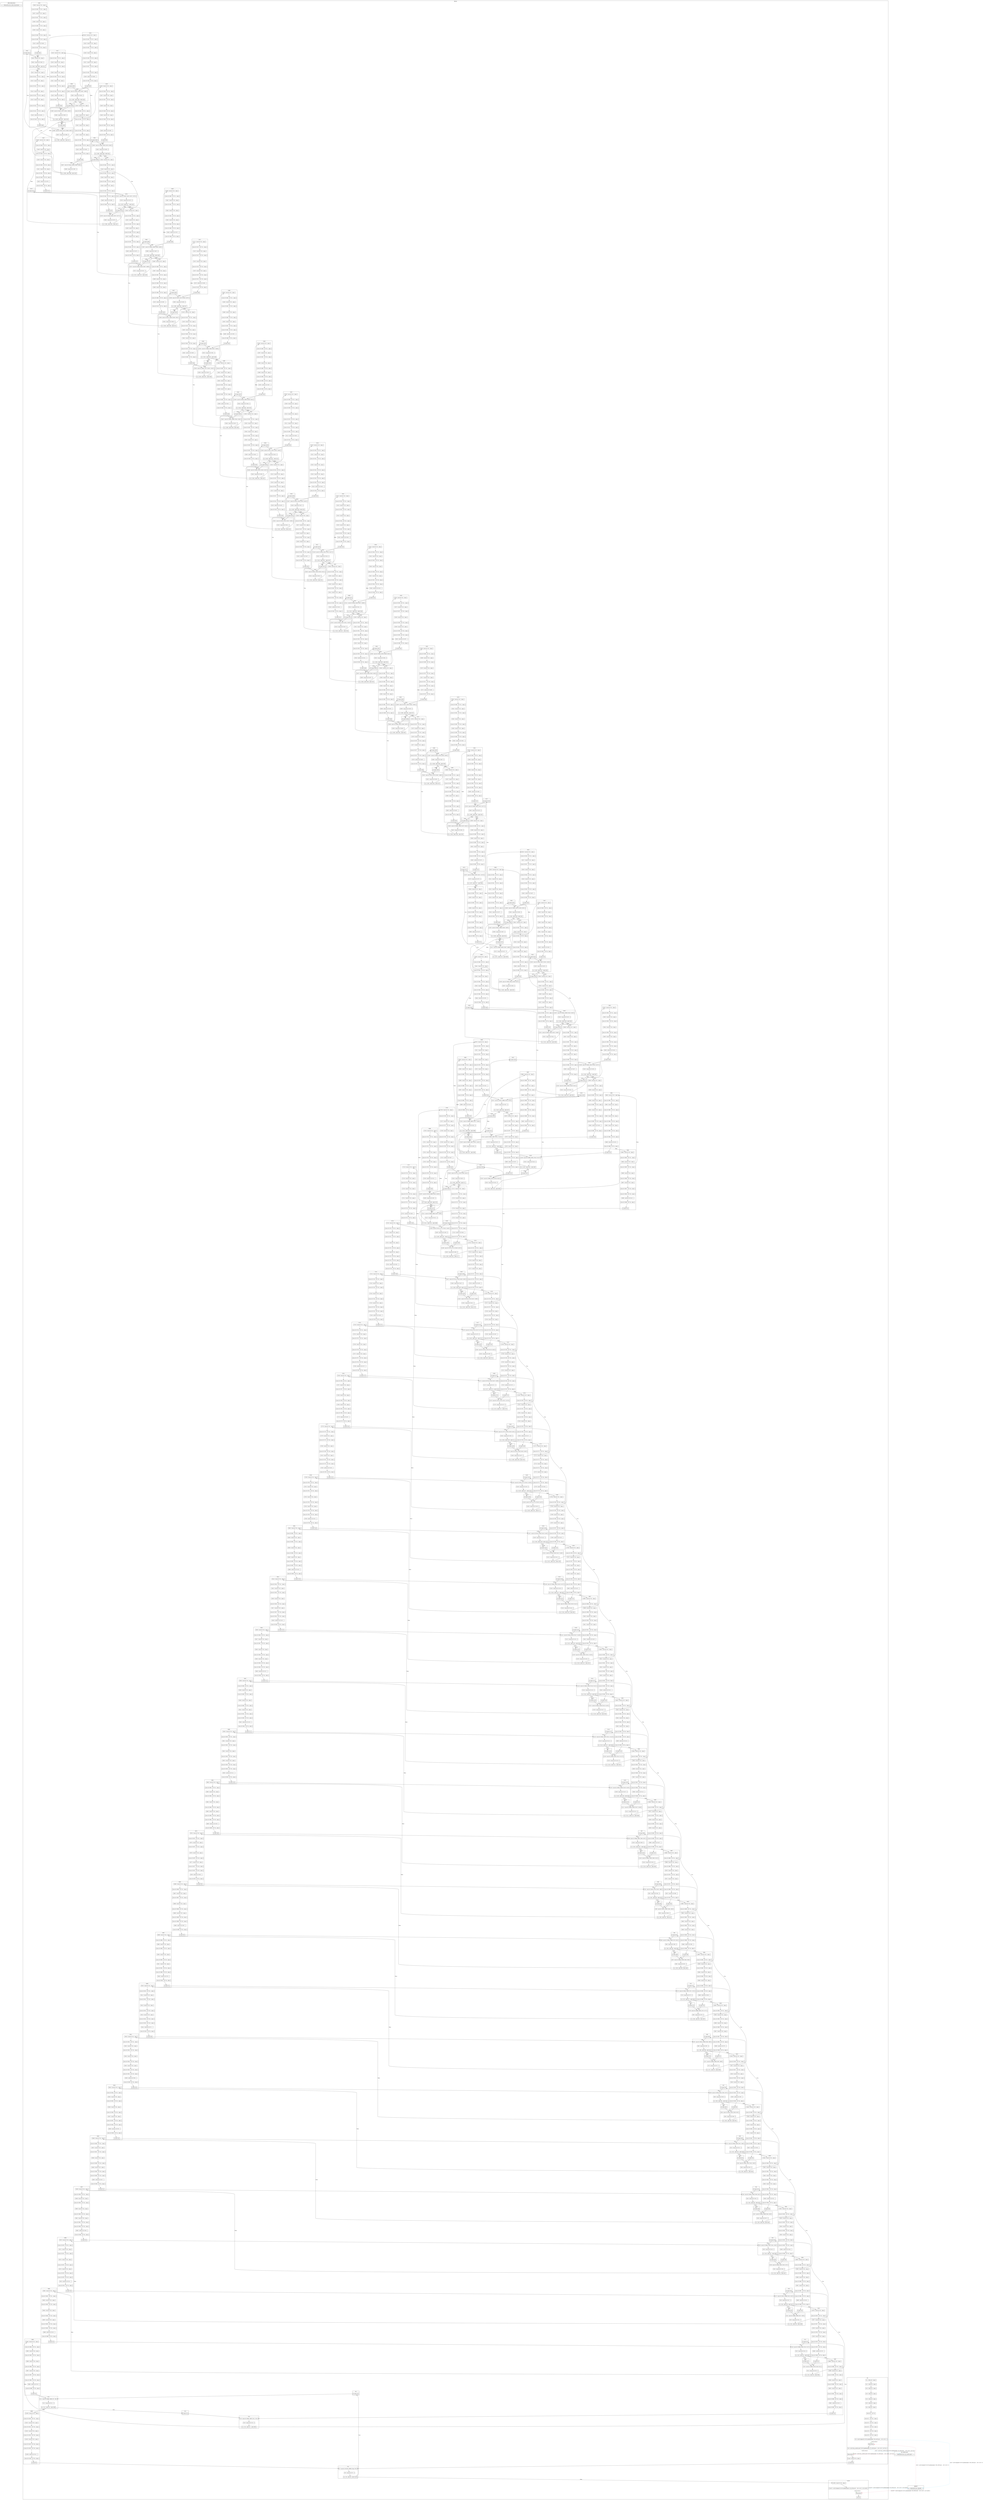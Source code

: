 digraph {
    subgraph cluster_1961 {
        graph [label="@llvm.dbg.declare"];
        1961 [label="ExternalFunction: @llvm.dbg.declare"];
    }
    subgraph cluster_1962 {
        graph [label="@printf"];
        1962 [label="ExternalFunction: @printf"];
    }
    subgraph cluster_1963 {
        graph [label="@__isoc99_scanf"];
        1963 [label="ExternalFunction: @__isoc99_scanf"];
    }
    subgraph cluster_28 {
        graph [label="@main"];
        subgraph cluster_29 {
            graph [label="%0"];
            -52 [label=ReturnNode
                ,shape=box];
            -49 [label=ReturnNode
                ,shape=box];
            31 [label="%1 = alloca i32 , align 4"
               ,shape=box];
            32 [label="%v1 = alloca i32 , align 4"
               ,shape=box];
            33 [label="%v2 = alloca i32 , align 4"
               ,shape=box];
            34 [label="%v3 = alloca i32 , align 4"
               ,shape=box];
            35 [label="%v4 = alloca i32 , align 4"
               ,shape=box];
            36 [label="%v5 = alloca i32 , align 4"
               ,shape=box];
            37 [label="%n = alloca i32 , align 4"
               ,shape=box];
            39 [label="store i32 0 , i32* %1"
               ,shape=box];
            40 [label="store i32 1 , i32* %v1 , align 4"
               ,shape=box];
            42 [label="store i32 3 , i32* %v2 , align 4"
               ,shape=box];
            44 [label="store i32 4 , i32* %v3 , align 4"
               ,shape=box];
            46 [label="store i32 6 , i32* %v4 , align 4"
               ,shape=box];
            48 [label="store i32 9 , i32* %v5 , align 4"
               ,shape=box];
            49 [label="%2 = call i32 @printf ( i8* i8* getelementptr ( [26 x i8]* @.str ,  i32 0, i32 0 ) )"
               ,shape=box];
            52 [label="%4 = call i32 @__isoc99_scanf ( i8* i8* getelementptr ( [3 x i8]* @.str1 ,  i32 0, i32 0 ), i32* %n )"
               ,shape=box];
            55 [label="%.pre = load i32* %n , align 4"
               ,shape=box];
            56 [label="br label %6"
               ,shape=box];
        }
        subgraph cluster_57 {
            graph [label="%6"];
            58 [label="%7 = phi i32 [ [%1004, %999], [%.pre, %0] ]"
               ,shape=box];
            59 [label="%8 = icmp sle i32 %7 , 6"
               ,shape=box];
            60 [label="br i1 %8 , label %9 , label %1005"
               ,shape=box];
        }
        subgraph cluster_61 {
            graph [label="%9"];
            62 [label="br label %10"
               ,shape=box];
        }
        subgraph cluster_63 {
            graph [label="%10"];
            64 [label="%11 = phi i32 [ [%998, %993], [%7, %9] ]"
               ,shape=box];
            65 [label="%12 = icmp sle i32 %11 , 6"
               ,shape=box];
            66 [label="br i1 %12 , label %13 , label %999"
               ,shape=box];
        }
        subgraph cluster_67 {
            graph [label="%13"];
            68 [label="br label %14"
               ,shape=box];
        }
        subgraph cluster_69 {
            graph [label="%14"];
            70 [label="%15 = phi i32 [ [%992, %987], [%11, %13] ]"
               ,shape=box];
            71 [label="%16 = icmp sle i32 %15 , 6"
               ,shape=box];
            72 [label="br i1 %16 , label %17 , label %993"
               ,shape=box];
        }
        subgraph cluster_73 {
            graph [label="%17"];
            74 [label="br label %18"
               ,shape=box];
        }
        subgraph cluster_75 {
            graph [label="%18"];
            76 [label="%19 = phi i32 [ [%986, %981], [%15, %17] ]"
               ,shape=box];
            77 [label="%20 = icmp sle i32 %19 , 6"
               ,shape=box];
            78 [label="br i1 %20 , label %21 , label %987"
               ,shape=box];
        }
        subgraph cluster_79 {
            graph [label="%21"];
            80 [label="br label %22"
               ,shape=box];
        }
        subgraph cluster_81 {
            graph [label="%22"];
            82 [label="%23 = phi i32 [ [%980, %975], [%19, %21] ]"
               ,shape=box];
            83 [label="%24 = icmp sle i32 %23 , 6"
               ,shape=box];
            84 [label="br i1 %24 , label %25 , label %981"
               ,shape=box];
        }
        subgraph cluster_85 {
            graph [label="%25"];
            86 [label="br label %26"
               ,shape=box];
        }
        subgraph cluster_87 {
            graph [label="%26"];
            88 [label="%27 = phi i32 [ [%974, %969], [%23, %25] ]"
               ,shape=box];
            89 [label="%28 = icmp sle i32 %27 , 6"
               ,shape=box];
            90 [label="br i1 %28 , label %29 , label %975"
               ,shape=box];
        }
        subgraph cluster_91 {
            graph [label="%29"];
            92 [label="br label %30"
               ,shape=box];
        }
        subgraph cluster_93 {
            graph [label="%30"];
            94 [label="%31 = phi i32 [ [%968, %963], [%27, %29] ]"
               ,shape=box];
            95 [label="%32 = icmp sle i32 %31 , 6"
               ,shape=box];
            96 [label="br i1 %32 , label %33 , label %969"
               ,shape=box];
        }
        subgraph cluster_97 {
            graph [label="%33"];
            98 [label="br label %34"
               ,shape=box];
        }
        subgraph cluster_99 {
            graph [label="%34"];
            100 [label="%35 = phi i32 [ [%962, %957], [%31, %33] ]"
                ,shape=box];
            101 [label="%36 = icmp sle i32 %35 , 6"
                ,shape=box];
            102 [label="br i1 %36 , label %37 , label %963"
                ,shape=box];
        }
        subgraph cluster_103 {
            graph [label="%37"];
            104 [label="br label %38"
                ,shape=box];
        }
        subgraph cluster_105 {
            graph [label="%38"];
            106 [label="%39 = phi i32 [ [%956, %951], [%35, %37] ]"
                ,shape=box];
            107 [label="%40 = icmp sle i32 %39 , 6"
                ,shape=box];
            108 [label="br i1 %40 , label %41 , label %957"
                ,shape=box];
        }
        subgraph cluster_109 {
            graph [label="%41"];
            110 [label="br label %42"
                ,shape=box];
        }
        subgraph cluster_111 {
            graph [label="%42"];
            112 [label="%43 = phi i32 [ [%950, %945], [%39, %41] ]"
                ,shape=box];
            113 [label="%44 = icmp sle i32 %43 , 6"
                ,shape=box];
            114 [label="br i1 %44 , label %45 , label %951"
                ,shape=box];
        }
        subgraph cluster_115 {
            graph [label="%45"];
            116 [label="br label %46"
                ,shape=box];
        }
        subgraph cluster_117 {
            graph [label="%46"];
            118 [label="%47 = phi i32 [ [%944, %939], [%43, %45] ]"
                ,shape=box];
            119 [label="%48 = icmp sle i32 %47 , 6"
                ,shape=box];
            120 [label="br i1 %48 , label %49 , label %945"
                ,shape=box];
        }
        subgraph cluster_121 {
            graph [label="%49"];
            122 [label="br label %50"
                ,shape=box];
        }
        subgraph cluster_123 {
            graph [label="%50"];
            124 [label="%51 = phi i32 [ [%938, %933], [%47, %49] ]"
                ,shape=box];
            125 [label="%52 = icmp sle i32 %51 , 6"
                ,shape=box];
            126 [label="br i1 %52 , label %53 , label %939"
                ,shape=box];
        }
        subgraph cluster_127 {
            graph [label="%53"];
            128 [label="br label %54"
                ,shape=box];
        }
        subgraph cluster_129 {
            graph [label="%54"];
            130 [label="%55 = phi i32 [ [%932, %927], [%51, %53] ]"
                ,shape=box];
            131 [label="%56 = icmp sle i32 %55 , 6"
                ,shape=box];
            132 [label="br i1 %56 , label %57 , label %933"
                ,shape=box];
        }
        subgraph cluster_133 {
            graph [label="%57"];
            134 [label="br label %58"
                ,shape=box];
        }
        subgraph cluster_135 {
            graph [label="%58"];
            136 [label="%59 = phi i32 [ [%926, %921], [%55, %57] ]"
                ,shape=box];
            137 [label="%60 = icmp sle i32 %59 , 6"
                ,shape=box];
            138 [label="br i1 %60 , label %61 , label %927"
                ,shape=box];
        }
        subgraph cluster_139 {
            graph [label="%61"];
            140 [label="br label %62"
                ,shape=box];
        }
        subgraph cluster_141 {
            graph [label="%62"];
            142 [label="%63 = phi i32 [ [%920, %915], [%59, %61] ]"
                ,shape=box];
            143 [label="%64 = icmp sle i32 %63 , 6"
                ,shape=box];
            144 [label="br i1 %64 , label %65 , label %921"
                ,shape=box];
        }
        subgraph cluster_145 {
            graph [label="%65"];
            146 [label="br label %66"
                ,shape=box];
        }
        subgraph cluster_147 {
            graph [label="%66"];
            148 [label="%67 = phi i32 [ [%914, %909], [%63, %65] ]"
                ,shape=box];
            149 [label="%68 = icmp sle i32 %67 , 6"
                ,shape=box];
            150 [label="br i1 %68 , label %69 , label %915"
                ,shape=box];
        }
        subgraph cluster_151 {
            graph [label="%69"];
            152 [label="br label %70"
                ,shape=box];
        }
        subgraph cluster_153 {
            graph [label="%70"];
            154 [label="%71 = phi i32 [ [%908, %903], [%67, %69] ]"
                ,shape=box];
            155 [label="%72 = icmp sle i32 %71 , 6"
                ,shape=box];
            156 [label="br i1 %72 , label %73 , label %909"
                ,shape=box];
        }
        subgraph cluster_157 {
            graph [label="%73"];
            158 [label="br label %74"
                ,shape=box];
        }
        subgraph cluster_159 {
            graph [label="%74"];
            160 [label="%75 = phi i32 [ [%902, %897], [%71, %73] ]"
                ,shape=box];
            161 [label="%76 = icmp sle i32 %75 , 6"
                ,shape=box];
            162 [label="br i1 %76 , label %77 , label %903"
                ,shape=box];
        }
        subgraph cluster_163 {
            graph [label="%77"];
            164 [label="br label %78"
                ,shape=box];
        }
        subgraph cluster_165 {
            graph [label="%78"];
            166 [label="%79 = phi i32 [ [%896, %891], [%75, %77] ]"
                ,shape=box];
            167 [label="%80 = icmp sle i32 %79 , 6"
                ,shape=box];
            168 [label="br i1 %80 , label %81 , label %897"
                ,shape=box];
        }
        subgraph cluster_169 {
            graph [label="%81"];
            170 [label="br label %82"
                ,shape=box];
        }
        subgraph cluster_171 {
            graph [label="%82"];
            172 [label="%83 = phi i32 [ [%890, %885], [%79, %81] ]"
                ,shape=box];
            173 [label="%84 = icmp sle i32 %83 , 6"
                ,shape=box];
            174 [label="br i1 %84 , label %85 , label %891"
                ,shape=box];
        }
        subgraph cluster_175 {
            graph [label="%85"];
            176 [label="br label %86"
                ,shape=box];
        }
        subgraph cluster_177 {
            graph [label="%86"];
            178 [label="%87 = phi i32 [ [%884, %879], [%83, %85] ]"
                ,shape=box];
            179 [label="%88 = icmp sle i32 %87 , 6"
                ,shape=box];
            180 [label="br i1 %88 , label %89 , label %885"
                ,shape=box];
        }
        subgraph cluster_181 {
            graph [label="%89"];
            182 [label="br label %90"
                ,shape=box];
        }
        subgraph cluster_183 {
            graph [label="%90"];
            184 [label="%91 = phi i32 [ [%878, %873], [%87, %89] ]"
                ,shape=box];
            185 [label="%92 = icmp sle i32 %91 , 6"
                ,shape=box];
            186 [label="br i1 %92 , label %93 , label %879"
                ,shape=box];
        }
        subgraph cluster_187 {
            graph [label="%93"];
            188 [label="br label %94"
                ,shape=box];
        }
        subgraph cluster_189 {
            graph [label="%94"];
            190 [label="%95 = phi i32 [ [%872, %867], [%91, %93] ]"
                ,shape=box];
            191 [label="%96 = icmp sle i32 %95 , 6"
                ,shape=box];
            192 [label="br i1 %96 , label %97 , label %873"
                ,shape=box];
        }
        subgraph cluster_193 {
            graph [label="%97"];
            194 [label="br label %98"
                ,shape=box];
        }
        subgraph cluster_195 {
            graph [label="%98"];
            196 [label="%99 = phi i32 [ [%866, %861], [%95, %97] ]"
                ,shape=box];
            197 [label="%100 = icmp sle i32 %99 , 6"
                ,shape=box];
            198 [label="br i1 %100 , label %101 , label %867"
                ,shape=box];
        }
        subgraph cluster_199 {
            graph [label="%101"];
            200 [label="br label %102"
                ,shape=box];
        }
        subgraph cluster_201 {
            graph [label="%102"];
            202 [label="%103 = phi i32 [ [%860, %855], [%99, %101] ]"
                ,shape=box];
            203 [label="%104 = icmp sle i32 %103 , 6"
                ,shape=box];
            204 [label="br i1 %104 , label %105 , label %861"
                ,shape=box];
        }
        subgraph cluster_205 {
            graph [label="%105"];
            206 [label="br label %106"
                ,shape=box];
        }
        subgraph cluster_207 {
            graph [label="%106"];
            208 [label="%107 = phi i32 [ [%854, %849], [%103, %105] ]"
                ,shape=box];
            209 [label="%108 = icmp sle i32 %107 , 6"
                ,shape=box];
            210 [label="br i1 %108 , label %109 , label %855"
                ,shape=box];
        }
        subgraph cluster_211 {
            graph [label="%109"];
            212 [label="br label %110"
                ,shape=box];
        }
        subgraph cluster_213 {
            graph [label="%110"];
            214 [label="%111 = phi i32 [ [%848, %843], [%107, %109] ]"
                ,shape=box];
            215 [label="%112 = icmp sle i32 %111 , 6"
                ,shape=box];
            216 [label="br i1 %112 , label %113 , label %849"
                ,shape=box];
        }
        subgraph cluster_217 {
            graph [label="%113"];
            218 [label="br label %114"
                ,shape=box];
        }
        subgraph cluster_219 {
            graph [label="%114"];
            220 [label="%115 = phi i32 [ [%842, %837], [%111, %113] ]"
                ,shape=box];
            221 [label="%116 = icmp sle i32 %115 , 6"
                ,shape=box];
            222 [label="br i1 %116 , label %117 , label %843"
                ,shape=box];
        }
        subgraph cluster_223 {
            graph [label="%117"];
            224 [label="br label %118"
                ,shape=box];
        }
        subgraph cluster_225 {
            graph [label="%118"];
            226 [label="%119 = phi i32 [ [%836, %831], [%115, %117] ]"
                ,shape=box];
            227 [label="%120 = icmp sle i32 %119 , 6"
                ,shape=box];
            228 [label="br i1 %120 , label %121 , label %837"
                ,shape=box];
        }
        subgraph cluster_229 {
            graph [label="%121"];
            230 [label="br label %122"
                ,shape=box];
        }
        subgraph cluster_231 {
            graph [label="%122"];
            232 [label="%123 = phi i32 [ [%830, %825], [%119, %121] ]"
                ,shape=box];
            233 [label="%124 = icmp sle i32 %123 , 6"
                ,shape=box];
            234 [label="br i1 %124 , label %125 , label %831"
                ,shape=box];
        }
        subgraph cluster_235 {
            graph [label="%125"];
            236 [label="br label %126"
                ,shape=box];
        }
        subgraph cluster_237 {
            graph [label="%126"];
            238 [label="%127 = phi i32 [ [%824, %819], [%123, %125] ]"
                ,shape=box];
            239 [label="%128 = icmp sle i32 %127 , 6"
                ,shape=box];
            240 [label="br i1 %128 , label %129 , label %825"
                ,shape=box];
        }
        subgraph cluster_241 {
            graph [label="%129"];
            242 [label="br label %130"
                ,shape=box];
        }
        subgraph cluster_243 {
            graph [label="%130"];
            244 [label="%131 = phi i32 [ [%818, %813], [%127, %129] ]"
                ,shape=box];
            245 [label="%132 = icmp sle i32 %131 , 6"
                ,shape=box];
            246 [label="br i1 %132 , label %133 , label %819"
                ,shape=box];
        }
        subgraph cluster_247 {
            graph [label="%133"];
            248 [label="br label %134"
                ,shape=box];
        }
        subgraph cluster_249 {
            graph [label="%134"];
            250 [label="%135 = phi i32 [ [%812, %807], [%131, %133] ]"
                ,shape=box];
            251 [label="%136 = icmp sle i32 %135 , 6"
                ,shape=box];
            252 [label="br i1 %136 , label %137 , label %813"
                ,shape=box];
        }
        subgraph cluster_253 {
            graph [label="%137"];
            254 [label="br label %138"
                ,shape=box];
        }
        subgraph cluster_255 {
            graph [label="%138"];
            256 [label="%139 = phi i32 [ [%806, %801], [%135, %137] ]"
                ,shape=box];
            257 [label="%140 = icmp sle i32 %139 , 6"
                ,shape=box];
            258 [label="br i1 %140 , label %141 , label %807"
                ,shape=box];
        }
        subgraph cluster_259 {
            graph [label="%141"];
            260 [label="br label %142"
                ,shape=box];
        }
        subgraph cluster_261 {
            graph [label="%142"];
            262 [label="%143 = phi i32 [ [%800, %795], [%139, %141] ]"
                ,shape=box];
            263 [label="%144 = icmp sle i32 %143 , 6"
                ,shape=box];
            264 [label="br i1 %144 , label %145 , label %801"
                ,shape=box];
        }
        subgraph cluster_265 {
            graph [label="%145"];
            266 [label="br label %146"
                ,shape=box];
        }
        subgraph cluster_267 {
            graph [label="%146"];
            268 [label="%147 = phi i32 [ [%794, %789], [%143, %145] ]"
                ,shape=box];
            269 [label="%148 = icmp sle i32 %147 , 6"
                ,shape=box];
            270 [label="br i1 %148 , label %149 , label %795"
                ,shape=box];
        }
        subgraph cluster_271 {
            graph [label="%149"];
            272 [label="br label %150"
                ,shape=box];
        }
        subgraph cluster_273 {
            graph [label="%150"];
            274 [label="%151 = phi i32 [ [%788, %783], [%147, %149] ]"
                ,shape=box];
            275 [label="%152 = icmp sle i32 %151 , 6"
                ,shape=box];
            276 [label="br i1 %152 , label %153 , label %789"
                ,shape=box];
        }
        subgraph cluster_277 {
            graph [label="%153"];
            278 [label="br label %154"
                ,shape=box];
        }
        subgraph cluster_279 {
            graph [label="%154"];
            280 [label="%155 = phi i32 [ [%782, %777], [%151, %153] ]"
                ,shape=box];
            281 [label="%156 = icmp sle i32 %155 , 6"
                ,shape=box];
            282 [label="br i1 %156 , label %157 , label %783"
                ,shape=box];
        }
        subgraph cluster_283 {
            graph [label="%157"];
            284 [label="br label %158"
                ,shape=box];
        }
        subgraph cluster_285 {
            graph [label="%158"];
            286 [label="%159 = phi i32 [ [%776, %771], [%155, %157] ]"
                ,shape=box];
            287 [label="%160 = icmp sle i32 %159 , 6"
                ,shape=box];
            288 [label="br i1 %160 , label %161 , label %777"
                ,shape=box];
        }
        subgraph cluster_289 {
            graph [label="%161"];
            290 [label="br label %162"
                ,shape=box];
        }
        subgraph cluster_291 {
            graph [label="%162"];
            292 [label="%163 = phi i32 [ [%770, %765], [%159, %161] ]"
                ,shape=box];
            293 [label="%164 = icmp sle i32 %163 , 6"
                ,shape=box];
            294 [label="br i1 %164 , label %165 , label %771"
                ,shape=box];
        }
        subgraph cluster_295 {
            graph [label="%165"];
            296 [label="br label %166"
                ,shape=box];
        }
        subgraph cluster_297 {
            graph [label="%166"];
            298 [label="%167 = phi i32 [ [%764, %759], [%163, %165] ]"
                ,shape=box];
            299 [label="%168 = icmp sle i32 %167 , 6"
                ,shape=box];
            300 [label="br i1 %168 , label %169 , label %765"
                ,shape=box];
        }
        subgraph cluster_301 {
            graph [label="%169"];
            302 [label="br label %170"
                ,shape=box];
        }
        subgraph cluster_303 {
            graph [label="%170"];
            304 [label="%171 = phi i32 [ [%758, %753], [%167, %169] ]"
                ,shape=box];
            305 [label="%172 = icmp sle i32 %171 , 6"
                ,shape=box];
            306 [label="br i1 %172 , label %173 , label %759"
                ,shape=box];
        }
        subgraph cluster_307 {
            graph [label="%173"];
            308 [label="br label %174"
                ,shape=box];
        }
        subgraph cluster_309 {
            graph [label="%174"];
            310 [label="%175 = phi i32 [ [%752, %747], [%171, %173] ]"
                ,shape=box];
            311 [label="%176 = icmp sle i32 %175 , 6"
                ,shape=box];
            312 [label="br i1 %176 , label %177 , label %753"
                ,shape=box];
        }
        subgraph cluster_313 {
            graph [label="%177"];
            314 [label="br label %178"
                ,shape=box];
        }
        subgraph cluster_315 {
            graph [label="%178"];
            316 [label="%179 = phi i32 [ [%746, %741], [%175, %177] ]"
                ,shape=box];
            317 [label="%180 = icmp sle i32 %179 , 6"
                ,shape=box];
            318 [label="br i1 %180 , label %181 , label %747"
                ,shape=box];
        }
        subgraph cluster_319 {
            graph [label="%181"];
            320 [label="br label %182"
                ,shape=box];
        }
        subgraph cluster_321 {
            graph [label="%182"];
            322 [label="%183 = phi i32 [ [%740, %735], [%179, %181] ]"
                ,shape=box];
            323 [label="%184 = icmp sle i32 %183 , 6"
                ,shape=box];
            324 [label="br i1 %184 , label %185 , label %741"
                ,shape=box];
        }
        subgraph cluster_325 {
            graph [label="%185"];
            326 [label="br label %186"
                ,shape=box];
        }
        subgraph cluster_327 {
            graph [label="%186"];
            328 [label="%187 = phi i32 [ [%734, %729], [%183, %185] ]"
                ,shape=box];
            329 [label="%188 = icmp sle i32 %187 , 6"
                ,shape=box];
            330 [label="br i1 %188 , label %189 , label %735"
                ,shape=box];
        }
        subgraph cluster_331 {
            graph [label="%189"];
            332 [label="br label %190"
                ,shape=box];
        }
        subgraph cluster_333 {
            graph [label="%190"];
            334 [label="%191 = phi i32 [ [%728, %723], [%187, %189] ]"
                ,shape=box];
            335 [label="%192 = icmp sle i32 %191 , 6"
                ,shape=box];
            336 [label="br i1 %192 , label %193 , label %729"
                ,shape=box];
        }
        subgraph cluster_337 {
            graph [label="%193"];
            338 [label="br label %194"
                ,shape=box];
        }
        subgraph cluster_339 {
            graph [label="%194"];
            340 [label="%195 = phi i32 [ [%722, %717], [%191, %193] ]"
                ,shape=box];
            341 [label="%196 = icmp sle i32 %195 , 6"
                ,shape=box];
            342 [label="br i1 %196 , label %197 , label %723"
                ,shape=box];
        }
        subgraph cluster_343 {
            graph [label="%197"];
            344 [label="br label %198"
                ,shape=box];
        }
        subgraph cluster_345 {
            graph [label="%198"];
            346 [label="%199 = phi i32 [ [%716, %711], [%195, %197] ]"
                ,shape=box];
            347 [label="%200 = icmp sle i32 %199 , 6"
                ,shape=box];
            348 [label="br i1 %200 , label %201 , label %717"
                ,shape=box];
        }
        subgraph cluster_349 {
            graph [label="%201"];
            350 [label="br label %202"
                ,shape=box];
        }
        subgraph cluster_351 {
            graph [label="%202"];
            352 [label="%203 = phi i32 [ [%710, %705], [%199, %201] ]"
                ,shape=box];
            353 [label="%204 = icmp sle i32 %203 , 6"
                ,shape=box];
            354 [label="br i1 %204 , label %205 , label %711"
                ,shape=box];
        }
        subgraph cluster_355 {
            graph [label="%205"];
            356 [label="br label %206"
                ,shape=box];
        }
        subgraph cluster_357 {
            graph [label="%206"];
            358 [label="%207 = phi i32 [ [%704, %699], [%203, %205] ]"
                ,shape=box];
            359 [label="%208 = icmp sle i32 %207 , 6"
                ,shape=box];
            360 [label="br i1 %208 , label %209 , label %705"
                ,shape=box];
        }
        subgraph cluster_361 {
            graph [label="%209"];
            362 [label="br label %210"
                ,shape=box];
        }
        subgraph cluster_363 {
            graph [label="%210"];
            364 [label="%211 = phi i32 [ [%698, %693], [%207, %209] ]"
                ,shape=box];
            365 [label="%212 = icmp sle i32 %211 , 6"
                ,shape=box];
            366 [label="br i1 %212 , label %213 , label %699"
                ,shape=box];
        }
        subgraph cluster_367 {
            graph [label="%213"];
            368 [label="br label %214"
                ,shape=box];
        }
        subgraph cluster_369 {
            graph [label="%214"];
            370 [label="%215 = phi i32 [ [%692, %687], [%211, %213] ]"
                ,shape=box];
            371 [label="%216 = icmp sle i32 %215 , 6"
                ,shape=box];
            372 [label="br i1 %216 , label %217 , label %693"
                ,shape=box];
        }
        subgraph cluster_373 {
            graph [label="%217"];
            374 [label="br label %218"
                ,shape=box];
        }
        subgraph cluster_375 {
            graph [label="%218"];
            376 [label="%219 = phi i32 [ [%686, %681], [%215, %217] ]"
                ,shape=box];
            377 [label="%220 = icmp sle i32 %219 , 6"
                ,shape=box];
            378 [label="br i1 %220 , label %221 , label %687"
                ,shape=box];
        }
        subgraph cluster_379 {
            graph [label="%221"];
            380 [label="br label %222"
                ,shape=box];
        }
        subgraph cluster_381 {
            graph [label="%222"];
            382 [label="%223 = phi i32 [ [%680, %675], [%219, %221] ]"
                ,shape=box];
            383 [label="%224 = icmp sle i32 %223 , 6"
                ,shape=box];
            384 [label="br i1 %224 , label %225 , label %681"
                ,shape=box];
        }
        subgraph cluster_385 {
            graph [label="%225"];
            386 [label="br label %226"
                ,shape=box];
        }
        subgraph cluster_387 {
            graph [label="%226"];
            388 [label="%227 = phi i32 [ [%674, %669], [%223, %225] ]"
                ,shape=box];
            389 [label="%228 = icmp sle i32 %227 , 6"
                ,shape=box];
            390 [label="br i1 %228 , label %229 , label %675"
                ,shape=box];
        }
        subgraph cluster_391 {
            graph [label="%229"];
            392 [label="br label %230"
                ,shape=box];
        }
        subgraph cluster_393 {
            graph [label="%230"];
            394 [label="%231 = phi i32 [ [%668, %663], [%227, %229] ]"
                ,shape=box];
            395 [label="%232 = icmp sle i32 %231 , 6"
                ,shape=box];
            396 [label="br i1 %232 , label %233 , label %669"
                ,shape=box];
        }
        subgraph cluster_397 {
            graph [label="%233"];
            398 [label="br label %234"
                ,shape=box];
        }
        subgraph cluster_399 {
            graph [label="%234"];
            400 [label="%235 = phi i32 [ [%662, %657], [%231, %233] ]"
                ,shape=box];
            401 [label="%236 = icmp sle i32 %235 , 6"
                ,shape=box];
            402 [label="br i1 %236 , label %237 , label %663"
                ,shape=box];
        }
        subgraph cluster_403 {
            graph [label="%237"];
            404 [label="br label %238"
                ,shape=box];
        }
        subgraph cluster_405 {
            graph [label="%238"];
            406 [label="%239 = phi i32 [ [%656, %651], [%235, %237] ]"
                ,shape=box];
            407 [label="%240 = icmp sle i32 %239 , 6"
                ,shape=box];
            408 [label="br i1 %240 , label %241 , label %657"
                ,shape=box];
        }
        subgraph cluster_409 {
            graph [label="%241"];
            410 [label="br label %242"
                ,shape=box];
        }
        subgraph cluster_411 {
            graph [label="%242"];
            412 [label="%243 = phi i32 [ [%650, %645], [%239, %241] ]"
                ,shape=box];
            413 [label="%244 = icmp sle i32 %243 , 6"
                ,shape=box];
            414 [label="br i1 %244 , label %245 , label %651"
                ,shape=box];
        }
        subgraph cluster_415 {
            graph [label="%245"];
            416 [label="br label %246"
                ,shape=box];
        }
        subgraph cluster_417 {
            graph [label="%246"];
            418 [label="%247 = phi i32 [ [%644, %639], [%243, %245] ]"
                ,shape=box];
            419 [label="%248 = icmp sle i32 %247 , 6"
                ,shape=box];
            420 [label="br i1 %248 , label %249 , label %645"
                ,shape=box];
        }
        subgraph cluster_421 {
            graph [label="%249"];
            422 [label="br label %250"
                ,shape=box];
        }
        subgraph cluster_423 {
            graph [label="%250"];
            424 [label="%251 = phi i32 [ [%638, %633], [%247, %249] ]"
                ,shape=box];
            425 [label="%252 = icmp sle i32 %251 , 6"
                ,shape=box];
            426 [label="br i1 %252 , label %253 , label %639"
                ,shape=box];
        }
        subgraph cluster_427 {
            graph [label="%253"];
            428 [label="br label %254"
                ,shape=box];
        }
        subgraph cluster_429 {
            graph [label="%254"];
            430 [label="%255 = phi i32 [ [%632, %627], [%251, %253] ]"
                ,shape=box];
            431 [label="%256 = icmp sle i32 %255 , 6"
                ,shape=box];
            432 [label="br i1 %256 , label %257 , label %633"
                ,shape=box];
        }
        subgraph cluster_433 {
            graph [label="%257"];
            434 [label="br label %258"
                ,shape=box];
        }
        subgraph cluster_435 {
            graph [label="%258"];
            436 [label="%259 = phi i32 [ [%626, %621], [%255, %257] ]"
                ,shape=box];
            437 [label="%260 = icmp sle i32 %259 , 6"
                ,shape=box];
            438 [label="br i1 %260 , label %261 , label %627"
                ,shape=box];
        }
        subgraph cluster_439 {
            graph [label="%261"];
            440 [label="br label %262"
                ,shape=box];
        }
        subgraph cluster_441 {
            graph [label="%262"];
            442 [label="%263 = phi i32 [ [%620, %615], [%259, %261] ]"
                ,shape=box];
            443 [label="%264 = icmp sle i32 %263 , 6"
                ,shape=box];
            444 [label="br i1 %264 , label %265 , label %621"
                ,shape=box];
        }
        subgraph cluster_445 {
            graph [label="%265"];
            446 [label="br label %266"
                ,shape=box];
        }
        subgraph cluster_447 {
            graph [label="%266"];
            448 [label="%267 = phi i32 [ [%614, %609], [%263, %265] ]"
                ,shape=box];
            449 [label="%268 = icmp sle i32 %267 , 6"
                ,shape=box];
            450 [label="br i1 %268 , label %269 , label %615"
                ,shape=box];
        }
        subgraph cluster_451 {
            graph [label="%269"];
            452 [label="br label %270"
                ,shape=box];
        }
        subgraph cluster_453 {
            graph [label="%270"];
            454 [label="%271 = phi i32 [ [%608, %603], [%267, %269] ]"
                ,shape=box];
            455 [label="%272 = icmp sle i32 %271 , 6"
                ,shape=box];
            456 [label="br i1 %272 , label %273 , label %609"
                ,shape=box];
        }
        subgraph cluster_457 {
            graph [label="%273"];
            458 [label="br label %274"
                ,shape=box];
        }
        subgraph cluster_459 {
            graph [label="%274"];
            460 [label="%275 = phi i32 [ [%602, %597], [%271, %273] ]"
                ,shape=box];
            461 [label="%276 = icmp sle i32 %275 , 6"
                ,shape=box];
            462 [label="br i1 %276 , label %277 , label %603"
                ,shape=box];
        }
        subgraph cluster_463 {
            graph [label="%277"];
            464 [label="br label %278"
                ,shape=box];
        }
        subgraph cluster_465 {
            graph [label="%278"];
            466 [label="%279 = phi i32 [ [%596, %591], [%275, %277] ]"
                ,shape=box];
            467 [label="%280 = icmp sle i32 %279 , 6"
                ,shape=box];
            468 [label="br i1 %280 , label %281 , label %597"
                ,shape=box];
        }
        subgraph cluster_469 {
            graph [label="%281"];
            470 [label="br label %282"
                ,shape=box];
        }
        subgraph cluster_471 {
            graph [label="%282"];
            472 [label="%283 = phi i32 [ [%590, %585], [%279, %281] ]"
                ,shape=box];
            473 [label="%284 = icmp sle i32 %283 , 6"
                ,shape=box];
            474 [label="br i1 %284 , label %285 , label %591"
                ,shape=box];
        }
        subgraph cluster_475 {
            graph [label="%285"];
            476 [label="br label %286"
                ,shape=box];
        }
        subgraph cluster_477 {
            graph [label="%286"];
            478 [label="%287 = phi i32 [ [%584, %579], [%283, %285] ]"
                ,shape=box];
            479 [label="%288 = icmp sle i32 %287 , 6"
                ,shape=box];
            480 [label="br i1 %288 , label %289 , label %585"
                ,shape=box];
        }
        subgraph cluster_481 {
            graph [label="%289"];
            482 [label="br label %290"
                ,shape=box];
        }
        subgraph cluster_483 {
            graph [label="%290"];
            484 [label="%291 = phi i32 [ [%578, %573], [%287, %289] ]"
                ,shape=box];
            485 [label="%292 = icmp sle i32 %291 , 6"
                ,shape=box];
            486 [label="br i1 %292 , label %293 , label %579"
                ,shape=box];
        }
        subgraph cluster_487 {
            graph [label="%293"];
            488 [label="br label %294"
                ,shape=box];
        }
        subgraph cluster_489 {
            graph [label="%294"];
            490 [label="%295 = phi i32 [ [%572, %567], [%291, %293] ]"
                ,shape=box];
            491 [label="%296 = icmp sle i32 %295 , 6"
                ,shape=box];
            492 [label="br i1 %296 , label %297 , label %573"
                ,shape=box];
        }
        subgraph cluster_493 {
            graph [label="%297"];
            494 [label="br label %298"
                ,shape=box];
        }
        subgraph cluster_495 {
            graph [label="%298"];
            496 [label="%299 = phi i32 [ [%566, %561], [%295, %297] ]"
                ,shape=box];
            497 [label="%300 = icmp sle i32 %299 , 6"
                ,shape=box];
            498 [label="br i1 %300 , label %301 , label %567"
                ,shape=box];
        }
        subgraph cluster_499 {
            graph [label="%301"];
            500 [label="br label %302"
                ,shape=box];
        }
        subgraph cluster_501 {
            graph [label="%302"];
            502 [label="%303 = phi i32 [ [%560, %555], [%299, %301] ]"
                ,shape=box];
            503 [label="%304 = icmp sle i32 %303 , 6"
                ,shape=box];
            504 [label="br i1 %304 , label %305 , label %561"
                ,shape=box];
        }
        subgraph cluster_505 {
            graph [label="%305"];
            506 [label="br label %306"
                ,shape=box];
        }
        subgraph cluster_507 {
            graph [label="%306"];
            508 [label="%307 = phi i32 [ [%554, %549], [%303, %305] ]"
                ,shape=box];
            509 [label="%308 = icmp sle i32 %307 , 6"
                ,shape=box];
            510 [label="br i1 %308 , label %309 , label %555"
                ,shape=box];
        }
        subgraph cluster_511 {
            graph [label="%309"];
            512 [label="br label %310"
                ,shape=box];
        }
        subgraph cluster_513 {
            graph [label="%310"];
            514 [label="%311 = phi i32 [ [%548, %543], [%307, %309] ]"
                ,shape=box];
            515 [label="%312 = icmp sle i32 %311 , 6"
                ,shape=box];
            516 [label="br i1 %312 , label %313 , label %549"
                ,shape=box];
        }
        subgraph cluster_517 {
            graph [label="%313"];
            518 [label="br label %314"
                ,shape=box];
        }
        subgraph cluster_519 {
            graph [label="%314"];
            520 [label="%315 = phi i32 [ [%542, %537], [%311, %313] ]"
                ,shape=box];
            521 [label="%316 = icmp sle i32 %315 , 6"
                ,shape=box];
            522 [label="br i1 %316 , label %317 , label %543"
                ,shape=box];
        }
        subgraph cluster_523 {
            graph [label="%317"];
            524 [label="br label %318"
                ,shape=box];
        }
        subgraph cluster_525 {
            graph [label="%318"];
            526 [label="%319 = phi i32 [ [%536, %531], [%315, %317] ]"
                ,shape=box];
            527 [label="%320 = icmp sle i32 %319 , 6"
                ,shape=box];
            528 [label="br i1 %320 , label %321 , label %537"
                ,shape=box];
        }
        subgraph cluster_529 {
            graph [label="%321"];
            530 [label="br label %322"
                ,shape=box];
        }
        subgraph cluster_531 {
            graph [label="%322"];
            532 [label="%323 = phi i32 [ [%530, %525], [%319, %321] ]"
                ,shape=box];
            533 [label="%324 = icmp sle i32 %323 , 6"
                ,shape=box];
            534 [label="br i1 %324 , label %325 , label %531"
                ,shape=box];
        }
        subgraph cluster_535 {
            graph [label="%325"];
            536 [label="br label %326"
                ,shape=box];
        }
        subgraph cluster_537 {
            graph [label="%326"];
            538 [label="%327 = phi i32 [ [%524, %519], [%323, %325] ]"
                ,shape=box];
            539 [label="%328 = icmp sle i32 %327 , 6"
                ,shape=box];
            540 [label="br i1 %328 , label %329 , label %525"
                ,shape=box];
        }
        subgraph cluster_541 {
            graph [label="%329"];
            542 [label="br label %330"
                ,shape=box];
        }
        subgraph cluster_543 {
            graph [label="%330"];
            544 [label="%331 = phi i32 [ [%518, %513], [%327, %329] ]"
                ,shape=box];
            545 [label="%332 = icmp sle i32 %331 , 6"
                ,shape=box];
            546 [label="br i1 %332 , label %333 , label %519"
                ,shape=box];
        }
        subgraph cluster_547 {
            graph [label="%333"];
            548 [label="br label %334"
                ,shape=box];
        }
        subgraph cluster_549 {
            graph [label="%334"];
            550 [label="%335 = phi i32 [ [%512, %507], [%331, %333] ]"
                ,shape=box];
            551 [label="%336 = icmp sle i32 %335 , 6"
                ,shape=box];
            552 [label="br i1 %336 , label %337 , label %513"
                ,shape=box];
        }
        subgraph cluster_553 {
            graph [label="%337"];
            554 [label="br label %338"
                ,shape=box];
        }
        subgraph cluster_555 {
            graph [label="%338"];
            556 [label="%339 = phi i32 [ [%506, %501], [%335, %337] ]"
                ,shape=box];
            557 [label="%340 = icmp sle i32 %339 , 6"
                ,shape=box];
            558 [label="br i1 %340 , label %341 , label %507"
                ,shape=box];
        }
        subgraph cluster_559 {
            graph [label="%341"];
            560 [label="br label %342"
                ,shape=box];
        }
        subgraph cluster_561 {
            graph [label="%342"];
            562 [label="%343 = phi i32 [ [%500, %495], [%339, %341] ]"
                ,shape=box];
            563 [label="%344 = icmp sle i32 %343 , 6"
                ,shape=box];
            564 [label="br i1 %344 , label %345 , label %501"
                ,shape=box];
        }
        subgraph cluster_565 {
            graph [label="%345"];
            566 [label="br label %346"
                ,shape=box];
        }
        subgraph cluster_567 {
            graph [label="%346"];
            568 [label="%347 = phi i32 [ [%494, %489], [%343, %345] ]"
                ,shape=box];
            569 [label="%348 = icmp sle i32 %347 , 6"
                ,shape=box];
            570 [label="br i1 %348 , label %349 , label %495"
                ,shape=box];
        }
        subgraph cluster_571 {
            graph [label="%349"];
            572 [label="br label %350"
                ,shape=box];
        }
        subgraph cluster_573 {
            graph [label="%350"];
            574 [label="%351 = phi i32 [ [%488, %483], [%347, %349] ]"
                ,shape=box];
            575 [label="%352 = icmp sle i32 %351 , 6"
                ,shape=box];
            576 [label="br i1 %352 , label %353 , label %489"
                ,shape=box];
        }
        subgraph cluster_577 {
            graph [label="%353"];
            578 [label="br label %354"
                ,shape=box];
        }
        subgraph cluster_579 {
            graph [label="%354"];
            580 [label="%355 = phi i32 [ [%482, %477], [%351, %353] ]"
                ,shape=box];
            581 [label="%356 = icmp sle i32 %355 , 6"
                ,shape=box];
            582 [label="br i1 %356 , label %357 , label %483"
                ,shape=box];
        }
        subgraph cluster_583 {
            graph [label="%357"];
            584 [label="br label %358"
                ,shape=box];
        }
        subgraph cluster_585 {
            graph [label="%358"];
            586 [label="%359 = phi i32 [ [%476, %471], [%355, %357] ]"
                ,shape=box];
            587 [label="%360 = icmp sle i32 %359 , 6"
                ,shape=box];
            588 [label="br i1 %360 , label %361 , label %477"
                ,shape=box];
        }
        subgraph cluster_589 {
            graph [label="%361"];
            590 [label="br label %362"
                ,shape=box];
        }
        subgraph cluster_591 {
            graph [label="%362"];
            592 [label="%363 = phi i32 [ [%470, %465], [%359, %361] ]"
                ,shape=box];
            593 [label="%364 = icmp sle i32 %363 , 6"
                ,shape=box];
            594 [label="br i1 %364 , label %365 , label %471"
                ,shape=box];
        }
        subgraph cluster_595 {
            graph [label="%365"];
            596 [label="br label %366"
                ,shape=box];
        }
        subgraph cluster_597 {
            graph [label="%366"];
            598 [label="%367 = phi i32 [ [%464, %459], [%363, %365] ]"
                ,shape=box];
            599 [label="%368 = icmp sle i32 %367 , 6"
                ,shape=box];
            600 [label="br i1 %368 , label %369 , label %465"
                ,shape=box];
        }
        subgraph cluster_601 {
            graph [label="%369"];
            602 [label="br label %370"
                ,shape=box];
        }
        subgraph cluster_603 {
            graph [label="%370"];
            604 [label="%371 = phi i32 [ [%458, %453], [%367, %369] ]"
                ,shape=box];
            605 [label="%372 = icmp sle i32 %371 , 6"
                ,shape=box];
            606 [label="br i1 %372 , label %373 , label %459"
                ,shape=box];
        }
        subgraph cluster_607 {
            graph [label="%373"];
            608 [label="br label %374"
                ,shape=box];
        }
        subgraph cluster_609 {
            graph [label="%374"];
            610 [label="%375 = phi i32 [ [%452, %447], [%371, %373] ]"
                ,shape=box];
            611 [label="%376 = icmp sle i32 %375 , 6"
                ,shape=box];
            612 [label="br i1 %376 , label %377 , label %453"
                ,shape=box];
        }
        subgraph cluster_613 {
            graph [label="%377"];
            614 [label="br label %378"
                ,shape=box];
        }
        subgraph cluster_615 {
            graph [label="%378"];
            616 [label="%379 = phi i32 [ [%446, %441], [%375, %377] ]"
                ,shape=box];
            617 [label="%380 = icmp sle i32 %379 , 6"
                ,shape=box];
            618 [label="br i1 %380 , label %381 , label %447"
                ,shape=box];
        }
        subgraph cluster_619 {
            graph [label="%381"];
            620 [label="br label %382"
                ,shape=box];
        }
        subgraph cluster_621 {
            graph [label="%382"];
            622 [label="%383 = phi i32 [ [%440, %435], [%379, %381] ]"
                ,shape=box];
            623 [label="%384 = icmp sle i32 %383 , 6"
                ,shape=box];
            624 [label="br i1 %384 , label %385 , label %441"
                ,shape=box];
        }
        subgraph cluster_625 {
            graph [label="%385"];
            626 [label="br label %386"
                ,shape=box];
        }
        subgraph cluster_627 {
            graph [label="%386"];
            628 [label="%387 = phi i32 [ [%434, %429], [%383, %385] ]"
                ,shape=box];
            629 [label="%388 = icmp sle i32 %387 , 6"
                ,shape=box];
            630 [label="br i1 %388 , label %389 , label %435"
                ,shape=box];
        }
        subgraph cluster_631 {
            graph [label="%389"];
            632 [label="br label %390"
                ,shape=box];
        }
        subgraph cluster_633 {
            graph [label="%390"];
            634 [label="%391 = phi i32 [ [%428, %423], [%387, %389] ]"
                ,shape=box];
            635 [label="%392 = icmp sle i32 %391 , 6"
                ,shape=box];
            636 [label="br i1 %392 , label %393 , label %429"
                ,shape=box];
        }
        subgraph cluster_637 {
            graph [label="%393"];
            638 [label="br label %394"
                ,shape=box];
        }
        subgraph cluster_639 {
            graph [label="%394"];
            640 [label="%395 = phi i32 [ [%422, %417], [%391, %393] ]"
                ,shape=box];
            641 [label="%396 = icmp sle i32 %395 , 6"
                ,shape=box];
            642 [label="br i1 %396 , label %397 , label %423"
                ,shape=box];
        }
        subgraph cluster_643 {
            graph [label="%397"];
            644 [label="br label %398"
                ,shape=box];
        }
        subgraph cluster_645 {
            graph [label="%398"];
            646 [label="%399 = phi i32 [ [%416, %411], [%395, %397] ]"
                ,shape=box];
            647 [label="%400 = icmp sle i32 %399 , 6"
                ,shape=box];
            648 [label="br i1 %400 , label %401 , label %417"
                ,shape=box];
        }
        subgraph cluster_649 {
            graph [label="%401"];
            650 [label="br label %402"
                ,shape=box];
        }
        subgraph cluster_651 {
            graph [label="%402"];
            652 [label="%403 = load i32* %n , align 4"
                ,shape=box];
            653 [label="%404 = icmp sle i32 %403 , 6"
                ,shape=box];
            654 [label="br i1 %404 , label %405 , label %411"
                ,shape=box];
        }
        subgraph cluster_655 {
            graph [label="%405"];
            656 [label="%406 = load i32* %v2 , align 4"
                ,shape=box];
            657 [label="store i32 %406 , i32* %v1 , align 4"
                ,shape=box];
            658 [label="%407 = load i32* %v3 , align 4"
                ,shape=box];
            659 [label="store i32 %407 , i32* %v2 , align 4"
                ,shape=box];
            660 [label="%408 = load i32* %v4 , align 4"
                ,shape=box];
            661 [label="store i32 %408 , i32* %v3 , align 4"
                ,shape=box];
            662 [label="%409 = load i32* %v5 , align 4"
                ,shape=box];
            663 [label="store i32 %409 , i32* %v4 , align 4"
                ,shape=box];
            664 [label="store i32 %406 , i32* %v5 , align 4"
                ,shape=box];
            665 [label="%410 = add nsw i32 %403 , 1"
                ,shape=box];
            666 [label="store i32 %410 , i32* %n , align 4"
                ,shape=box];
            667 [label="br label %402"
                ,shape=box];
        }
        subgraph cluster_668 {
            graph [label="%411"];
            669 [label="%412 = load i32* %v2 , align 4"
                ,shape=box];
            670 [label="store i32 %412 , i32* %v1 , align 4"
                ,shape=box];
            671 [label="%413 = load i32* %v3 , align 4"
                ,shape=box];
            672 [label="store i32 %413 , i32* %v2 , align 4"
                ,shape=box];
            673 [label="%414 = load i32* %v4 , align 4"
                ,shape=box];
            674 [label="store i32 %414 , i32* %v3 , align 4"
                ,shape=box];
            675 [label="%415 = load i32* %v5 , align 4"
                ,shape=box];
            676 [label="store i32 %415 , i32* %v4 , align 4"
                ,shape=box];
            677 [label="store i32 %412 , i32* %v5 , align 4"
                ,shape=box];
            678 [label="%416 = add nsw i32 %403 , 1"
                ,shape=box];
            679 [label="store i32 %416 , i32* %n , align 4"
                ,shape=box];
            680 [label="br label %398"
                ,shape=box];
        }
        subgraph cluster_681 {
            graph [label="%417"];
            682 [label="%418 = load i32* %v2 , align 4"
                ,shape=box];
            683 [label="store i32 %418 , i32* %v1 , align 4"
                ,shape=box];
            684 [label="%419 = load i32* %v3 , align 4"
                ,shape=box];
            685 [label="store i32 %419 , i32* %v2 , align 4"
                ,shape=box];
            686 [label="%420 = load i32* %v4 , align 4"
                ,shape=box];
            687 [label="store i32 %420 , i32* %v3 , align 4"
                ,shape=box];
            688 [label="%421 = load i32* %v5 , align 4"
                ,shape=box];
            689 [label="store i32 %421 , i32* %v4 , align 4"
                ,shape=box];
            690 [label="store i32 %418 , i32* %v5 , align 4"
                ,shape=box];
            691 [label="%422 = add nsw i32 %399 , 1"
                ,shape=box];
            692 [label="store i32 %422 , i32* %n , align 4"
                ,shape=box];
            693 [label="br label %394"
                ,shape=box];
        }
        subgraph cluster_694 {
            graph [label="%423"];
            695 [label="%424 = load i32* %v2 , align 4"
                ,shape=box];
            696 [label="store i32 %424 , i32* %v1 , align 4"
                ,shape=box];
            697 [label="%425 = load i32* %v3 , align 4"
                ,shape=box];
            698 [label="store i32 %425 , i32* %v2 , align 4"
                ,shape=box];
            699 [label="%426 = load i32* %v4 , align 4"
                ,shape=box];
            700 [label="store i32 %426 , i32* %v3 , align 4"
                ,shape=box];
            701 [label="%427 = load i32* %v5 , align 4"
                ,shape=box];
            702 [label="store i32 %427 , i32* %v4 , align 4"
                ,shape=box];
            703 [label="store i32 %424 , i32* %v5 , align 4"
                ,shape=box];
            704 [label="%428 = add nsw i32 %395 , 1"
                ,shape=box];
            705 [label="store i32 %428 , i32* %n , align 4"
                ,shape=box];
            706 [label="br label %390"
                ,shape=box];
        }
        subgraph cluster_707 {
            graph [label="%429"];
            708 [label="%430 = load i32* %v2 , align 4"
                ,shape=box];
            709 [label="store i32 %430 , i32* %v1 , align 4"
                ,shape=box];
            710 [label="%431 = load i32* %v3 , align 4"
                ,shape=box];
            711 [label="store i32 %431 , i32* %v2 , align 4"
                ,shape=box];
            712 [label="%432 = load i32* %v4 , align 4"
                ,shape=box];
            713 [label="store i32 %432 , i32* %v3 , align 4"
                ,shape=box];
            714 [label="%433 = load i32* %v5 , align 4"
                ,shape=box];
            715 [label="store i32 %433 , i32* %v4 , align 4"
                ,shape=box];
            716 [label="store i32 %430 , i32* %v5 , align 4"
                ,shape=box];
            717 [label="%434 = add nsw i32 %391 , 1"
                ,shape=box];
            718 [label="store i32 %434 , i32* %n , align 4"
                ,shape=box];
            719 [label="br label %386"
                ,shape=box];
        }
        subgraph cluster_720 {
            graph [label="%435"];
            721 [label="%436 = load i32* %v2 , align 4"
                ,shape=box];
            722 [label="store i32 %436 , i32* %v1 , align 4"
                ,shape=box];
            723 [label="%437 = load i32* %v3 , align 4"
                ,shape=box];
            724 [label="store i32 %437 , i32* %v2 , align 4"
                ,shape=box];
            725 [label="%438 = load i32* %v4 , align 4"
                ,shape=box];
            726 [label="store i32 %438 , i32* %v3 , align 4"
                ,shape=box];
            727 [label="%439 = load i32* %v5 , align 4"
                ,shape=box];
            728 [label="store i32 %439 , i32* %v4 , align 4"
                ,shape=box];
            729 [label="store i32 %436 , i32* %v5 , align 4"
                ,shape=box];
            730 [label="%440 = add nsw i32 %387 , 1"
                ,shape=box];
            731 [label="store i32 %440 , i32* %n , align 4"
                ,shape=box];
            732 [label="br label %382"
                ,shape=box];
        }
        subgraph cluster_733 {
            graph [label="%441"];
            734 [label="%442 = load i32* %v2 , align 4"
                ,shape=box];
            735 [label="store i32 %442 , i32* %v1 , align 4"
                ,shape=box];
            736 [label="%443 = load i32* %v3 , align 4"
                ,shape=box];
            737 [label="store i32 %443 , i32* %v2 , align 4"
                ,shape=box];
            738 [label="%444 = load i32* %v4 , align 4"
                ,shape=box];
            739 [label="store i32 %444 , i32* %v3 , align 4"
                ,shape=box];
            740 [label="%445 = load i32* %v5 , align 4"
                ,shape=box];
            741 [label="store i32 %445 , i32* %v4 , align 4"
                ,shape=box];
            742 [label="store i32 %442 , i32* %v5 , align 4"
                ,shape=box];
            743 [label="%446 = add nsw i32 %383 , 1"
                ,shape=box];
            744 [label="store i32 %446 , i32* %n , align 4"
                ,shape=box];
            745 [label="br label %378"
                ,shape=box];
        }
        subgraph cluster_746 {
            graph [label="%447"];
            747 [label="%448 = load i32* %v2 , align 4"
                ,shape=box];
            748 [label="store i32 %448 , i32* %v1 , align 4"
                ,shape=box];
            749 [label="%449 = load i32* %v3 , align 4"
                ,shape=box];
            750 [label="store i32 %449 , i32* %v2 , align 4"
                ,shape=box];
            751 [label="%450 = load i32* %v4 , align 4"
                ,shape=box];
            752 [label="store i32 %450 , i32* %v3 , align 4"
                ,shape=box];
            753 [label="%451 = load i32* %v5 , align 4"
                ,shape=box];
            754 [label="store i32 %451 , i32* %v4 , align 4"
                ,shape=box];
            755 [label="store i32 %448 , i32* %v5 , align 4"
                ,shape=box];
            756 [label="%452 = add nsw i32 %379 , 1"
                ,shape=box];
            757 [label="store i32 %452 , i32* %n , align 4"
                ,shape=box];
            758 [label="br label %374"
                ,shape=box];
        }
        subgraph cluster_759 {
            graph [label="%453"];
            760 [label="%454 = load i32* %v2 , align 4"
                ,shape=box];
            761 [label="store i32 %454 , i32* %v1 , align 4"
                ,shape=box];
            762 [label="%455 = load i32* %v3 , align 4"
                ,shape=box];
            763 [label="store i32 %455 , i32* %v2 , align 4"
                ,shape=box];
            764 [label="%456 = load i32* %v4 , align 4"
                ,shape=box];
            765 [label="store i32 %456 , i32* %v3 , align 4"
                ,shape=box];
            766 [label="%457 = load i32* %v5 , align 4"
                ,shape=box];
            767 [label="store i32 %457 , i32* %v4 , align 4"
                ,shape=box];
            768 [label="store i32 %454 , i32* %v5 , align 4"
                ,shape=box];
            769 [label="%458 = add nsw i32 %375 , 1"
                ,shape=box];
            770 [label="store i32 %458 , i32* %n , align 4"
                ,shape=box];
            771 [label="br label %370"
                ,shape=box];
        }
        subgraph cluster_772 {
            graph [label="%459"];
            773 [label="%460 = load i32* %v2 , align 4"
                ,shape=box];
            774 [label="store i32 %460 , i32* %v1 , align 4"
                ,shape=box];
            775 [label="%461 = load i32* %v3 , align 4"
                ,shape=box];
            776 [label="store i32 %461 , i32* %v2 , align 4"
                ,shape=box];
            777 [label="%462 = load i32* %v4 , align 4"
                ,shape=box];
            778 [label="store i32 %462 , i32* %v3 , align 4"
                ,shape=box];
            779 [label="%463 = load i32* %v5 , align 4"
                ,shape=box];
            780 [label="store i32 %463 , i32* %v4 , align 4"
                ,shape=box];
            781 [label="store i32 %460 , i32* %v5 , align 4"
                ,shape=box];
            782 [label="%464 = add nsw i32 %371 , 1"
                ,shape=box];
            783 [label="store i32 %464 , i32* %n , align 4"
                ,shape=box];
            784 [label="br label %366"
                ,shape=box];
        }
        subgraph cluster_785 {
            graph [label="%465"];
            786 [label="%466 = load i32* %v2 , align 4"
                ,shape=box];
            787 [label="store i32 %466 , i32* %v1 , align 4"
                ,shape=box];
            788 [label="%467 = load i32* %v3 , align 4"
                ,shape=box];
            789 [label="store i32 %467 , i32* %v2 , align 4"
                ,shape=box];
            790 [label="%468 = load i32* %v4 , align 4"
                ,shape=box];
            791 [label="store i32 %468 , i32* %v3 , align 4"
                ,shape=box];
            792 [label="%469 = load i32* %v5 , align 4"
                ,shape=box];
            793 [label="store i32 %469 , i32* %v4 , align 4"
                ,shape=box];
            794 [label="store i32 %466 , i32* %v5 , align 4"
                ,shape=box];
            795 [label="%470 = add nsw i32 %367 , 1"
                ,shape=box];
            796 [label="store i32 %470 , i32* %n , align 4"
                ,shape=box];
            797 [label="br label %362"
                ,shape=box];
        }
        subgraph cluster_798 {
            graph [label="%471"];
            799 [label="%472 = load i32* %v2 , align 4"
                ,shape=box];
            800 [label="store i32 %472 , i32* %v1 , align 4"
                ,shape=box];
            801 [label="%473 = load i32* %v3 , align 4"
                ,shape=box];
            802 [label="store i32 %473 , i32* %v2 , align 4"
                ,shape=box];
            803 [label="%474 = load i32* %v4 , align 4"
                ,shape=box];
            804 [label="store i32 %474 , i32* %v3 , align 4"
                ,shape=box];
            805 [label="%475 = load i32* %v5 , align 4"
                ,shape=box];
            806 [label="store i32 %475 , i32* %v4 , align 4"
                ,shape=box];
            807 [label="store i32 %472 , i32* %v5 , align 4"
                ,shape=box];
            808 [label="%476 = add nsw i32 %363 , 1"
                ,shape=box];
            809 [label="store i32 %476 , i32* %n , align 4"
                ,shape=box];
            810 [label="br label %358"
                ,shape=box];
        }
        subgraph cluster_811 {
            graph [label="%477"];
            812 [label="%478 = load i32* %v2 , align 4"
                ,shape=box];
            813 [label="store i32 %478 , i32* %v1 , align 4"
                ,shape=box];
            814 [label="%479 = load i32* %v3 , align 4"
                ,shape=box];
            815 [label="store i32 %479 , i32* %v2 , align 4"
                ,shape=box];
            816 [label="%480 = load i32* %v4 , align 4"
                ,shape=box];
            817 [label="store i32 %480 , i32* %v3 , align 4"
                ,shape=box];
            818 [label="%481 = load i32* %v5 , align 4"
                ,shape=box];
            819 [label="store i32 %481 , i32* %v4 , align 4"
                ,shape=box];
            820 [label="store i32 %478 , i32* %v5 , align 4"
                ,shape=box];
            821 [label="%482 = add nsw i32 %359 , 1"
                ,shape=box];
            822 [label="store i32 %482 , i32* %n , align 4"
                ,shape=box];
            823 [label="br label %354"
                ,shape=box];
        }
        subgraph cluster_824 {
            graph [label="%483"];
            825 [label="%484 = load i32* %v2 , align 4"
                ,shape=box];
            826 [label="store i32 %484 , i32* %v1 , align 4"
                ,shape=box];
            827 [label="%485 = load i32* %v3 , align 4"
                ,shape=box];
            828 [label="store i32 %485 , i32* %v2 , align 4"
                ,shape=box];
            829 [label="%486 = load i32* %v4 , align 4"
                ,shape=box];
            830 [label="store i32 %486 , i32* %v3 , align 4"
                ,shape=box];
            831 [label="%487 = load i32* %v5 , align 4"
                ,shape=box];
            832 [label="store i32 %487 , i32* %v4 , align 4"
                ,shape=box];
            833 [label="store i32 %484 , i32* %v5 , align 4"
                ,shape=box];
            834 [label="%488 = add nsw i32 %355 , 1"
                ,shape=box];
            835 [label="store i32 %488 , i32* %n , align 4"
                ,shape=box];
            836 [label="br label %350"
                ,shape=box];
        }
        subgraph cluster_837 {
            graph [label="%489"];
            838 [label="%490 = load i32* %v2 , align 4"
                ,shape=box];
            839 [label="store i32 %490 , i32* %v1 , align 4"
                ,shape=box];
            840 [label="%491 = load i32* %v3 , align 4"
                ,shape=box];
            841 [label="store i32 %491 , i32* %v2 , align 4"
                ,shape=box];
            842 [label="%492 = load i32* %v4 , align 4"
                ,shape=box];
            843 [label="store i32 %492 , i32* %v3 , align 4"
                ,shape=box];
            844 [label="%493 = load i32* %v5 , align 4"
                ,shape=box];
            845 [label="store i32 %493 , i32* %v4 , align 4"
                ,shape=box];
            846 [label="store i32 %490 , i32* %v5 , align 4"
                ,shape=box];
            847 [label="%494 = add nsw i32 %351 , 1"
                ,shape=box];
            848 [label="store i32 %494 , i32* %n , align 4"
                ,shape=box];
            849 [label="br label %346"
                ,shape=box];
        }
        subgraph cluster_850 {
            graph [label="%495"];
            851 [label="%496 = load i32* %v2 , align 4"
                ,shape=box];
            852 [label="store i32 %496 , i32* %v1 , align 4"
                ,shape=box];
            853 [label="%497 = load i32* %v3 , align 4"
                ,shape=box];
            854 [label="store i32 %497 , i32* %v2 , align 4"
                ,shape=box];
            855 [label="%498 = load i32* %v4 , align 4"
                ,shape=box];
            856 [label="store i32 %498 , i32* %v3 , align 4"
                ,shape=box];
            857 [label="%499 = load i32* %v5 , align 4"
                ,shape=box];
            858 [label="store i32 %499 , i32* %v4 , align 4"
                ,shape=box];
            859 [label="store i32 %496 , i32* %v5 , align 4"
                ,shape=box];
            860 [label="%500 = add nsw i32 %347 , 1"
                ,shape=box];
            861 [label="store i32 %500 , i32* %n , align 4"
                ,shape=box];
            862 [label="br label %342"
                ,shape=box];
        }
        subgraph cluster_863 {
            graph [label="%501"];
            864 [label="%502 = load i32* %v2 , align 4"
                ,shape=box];
            865 [label="store i32 %502 , i32* %v1 , align 4"
                ,shape=box];
            866 [label="%503 = load i32* %v3 , align 4"
                ,shape=box];
            867 [label="store i32 %503 , i32* %v2 , align 4"
                ,shape=box];
            868 [label="%504 = load i32* %v4 , align 4"
                ,shape=box];
            869 [label="store i32 %504 , i32* %v3 , align 4"
                ,shape=box];
            870 [label="%505 = load i32* %v5 , align 4"
                ,shape=box];
            871 [label="store i32 %505 , i32* %v4 , align 4"
                ,shape=box];
            872 [label="store i32 %502 , i32* %v5 , align 4"
                ,shape=box];
            873 [label="%506 = add nsw i32 %343 , 1"
                ,shape=box];
            874 [label="store i32 %506 , i32* %n , align 4"
                ,shape=box];
            875 [label="br label %338"
                ,shape=box];
        }
        subgraph cluster_876 {
            graph [label="%507"];
            877 [label="%508 = load i32* %v2 , align 4"
                ,shape=box];
            878 [label="store i32 %508 , i32* %v1 , align 4"
                ,shape=box];
            879 [label="%509 = load i32* %v3 , align 4"
                ,shape=box];
            880 [label="store i32 %509 , i32* %v2 , align 4"
                ,shape=box];
            881 [label="%510 = load i32* %v4 , align 4"
                ,shape=box];
            882 [label="store i32 %510 , i32* %v3 , align 4"
                ,shape=box];
            883 [label="%511 = load i32* %v5 , align 4"
                ,shape=box];
            884 [label="store i32 %511 , i32* %v4 , align 4"
                ,shape=box];
            885 [label="store i32 %508 , i32* %v5 , align 4"
                ,shape=box];
            886 [label="%512 = add nsw i32 %339 , 1"
                ,shape=box];
            887 [label="store i32 %512 , i32* %n , align 4"
                ,shape=box];
            888 [label="br label %334"
                ,shape=box];
        }
        subgraph cluster_889 {
            graph [label="%513"];
            890 [label="%514 = load i32* %v2 , align 4"
                ,shape=box];
            891 [label="store i32 %514 , i32* %v1 , align 4"
                ,shape=box];
            892 [label="%515 = load i32* %v3 , align 4"
                ,shape=box];
            893 [label="store i32 %515 , i32* %v2 , align 4"
                ,shape=box];
            894 [label="%516 = load i32* %v4 , align 4"
                ,shape=box];
            895 [label="store i32 %516 , i32* %v3 , align 4"
                ,shape=box];
            896 [label="%517 = load i32* %v5 , align 4"
                ,shape=box];
            897 [label="store i32 %517 , i32* %v4 , align 4"
                ,shape=box];
            898 [label="store i32 %514 , i32* %v5 , align 4"
                ,shape=box];
            899 [label="%518 = add nsw i32 %335 , 1"
                ,shape=box];
            900 [label="store i32 %518 , i32* %n , align 4"
                ,shape=box];
            901 [label="br label %330"
                ,shape=box];
        }
        subgraph cluster_902 {
            graph [label="%519"];
            903 [label="%520 = load i32* %v2 , align 4"
                ,shape=box];
            904 [label="store i32 %520 , i32* %v1 , align 4"
                ,shape=box];
            905 [label="%521 = load i32* %v3 , align 4"
                ,shape=box];
            906 [label="store i32 %521 , i32* %v2 , align 4"
                ,shape=box];
            907 [label="%522 = load i32* %v4 , align 4"
                ,shape=box];
            908 [label="store i32 %522 , i32* %v3 , align 4"
                ,shape=box];
            909 [label="%523 = load i32* %v5 , align 4"
                ,shape=box];
            910 [label="store i32 %523 , i32* %v4 , align 4"
                ,shape=box];
            911 [label="store i32 %520 , i32* %v5 , align 4"
                ,shape=box];
            912 [label="%524 = add nsw i32 %331 , 1"
                ,shape=box];
            913 [label="store i32 %524 , i32* %n , align 4"
                ,shape=box];
            914 [label="br label %326"
                ,shape=box];
        }
        subgraph cluster_915 {
            graph [label="%525"];
            916 [label="%526 = load i32* %v2 , align 4"
                ,shape=box];
            917 [label="store i32 %526 , i32* %v1 , align 4"
                ,shape=box];
            918 [label="%527 = load i32* %v3 , align 4"
                ,shape=box];
            919 [label="store i32 %527 , i32* %v2 , align 4"
                ,shape=box];
            920 [label="%528 = load i32* %v4 , align 4"
                ,shape=box];
            921 [label="store i32 %528 , i32* %v3 , align 4"
                ,shape=box];
            922 [label="%529 = load i32* %v5 , align 4"
                ,shape=box];
            923 [label="store i32 %529 , i32* %v4 , align 4"
                ,shape=box];
            924 [label="store i32 %526 , i32* %v5 , align 4"
                ,shape=box];
            925 [label="%530 = add nsw i32 %327 , 1"
                ,shape=box];
            926 [label="store i32 %530 , i32* %n , align 4"
                ,shape=box];
            927 [label="br label %322"
                ,shape=box];
        }
        subgraph cluster_928 {
            graph [label="%531"];
            929 [label="%532 = load i32* %v2 , align 4"
                ,shape=box];
            930 [label="store i32 %532 , i32* %v1 , align 4"
                ,shape=box];
            931 [label="%533 = load i32* %v3 , align 4"
                ,shape=box];
            932 [label="store i32 %533 , i32* %v2 , align 4"
                ,shape=box];
            933 [label="%534 = load i32* %v4 , align 4"
                ,shape=box];
            934 [label="store i32 %534 , i32* %v3 , align 4"
                ,shape=box];
            935 [label="%535 = load i32* %v5 , align 4"
                ,shape=box];
            936 [label="store i32 %535 , i32* %v4 , align 4"
                ,shape=box];
            937 [label="store i32 %532 , i32* %v5 , align 4"
                ,shape=box];
            938 [label="%536 = add nsw i32 %323 , 1"
                ,shape=box];
            939 [label="store i32 %536 , i32* %n , align 4"
                ,shape=box];
            940 [label="br label %318"
                ,shape=box];
        }
        subgraph cluster_941 {
            graph [label="%537"];
            942 [label="%538 = load i32* %v2 , align 4"
                ,shape=box];
            943 [label="store i32 %538 , i32* %v1 , align 4"
                ,shape=box];
            944 [label="%539 = load i32* %v3 , align 4"
                ,shape=box];
            945 [label="store i32 %539 , i32* %v2 , align 4"
                ,shape=box];
            946 [label="%540 = load i32* %v4 , align 4"
                ,shape=box];
            947 [label="store i32 %540 , i32* %v3 , align 4"
                ,shape=box];
            948 [label="%541 = load i32* %v5 , align 4"
                ,shape=box];
            949 [label="store i32 %541 , i32* %v4 , align 4"
                ,shape=box];
            950 [label="store i32 %538 , i32* %v5 , align 4"
                ,shape=box];
            951 [label="%542 = add nsw i32 %319 , 1"
                ,shape=box];
            952 [label="store i32 %542 , i32* %n , align 4"
                ,shape=box];
            953 [label="br label %314"
                ,shape=box];
        }
        subgraph cluster_954 {
            graph [label="%543"];
            955 [label="%544 = load i32* %v2 , align 4"
                ,shape=box];
            956 [label="store i32 %544 , i32* %v1 , align 4"
                ,shape=box];
            957 [label="%545 = load i32* %v3 , align 4"
                ,shape=box];
            958 [label="store i32 %545 , i32* %v2 , align 4"
                ,shape=box];
            959 [label="%546 = load i32* %v4 , align 4"
                ,shape=box];
            960 [label="store i32 %546 , i32* %v3 , align 4"
                ,shape=box];
            961 [label="%547 = load i32* %v5 , align 4"
                ,shape=box];
            962 [label="store i32 %547 , i32* %v4 , align 4"
                ,shape=box];
            963 [label="store i32 %544 , i32* %v5 , align 4"
                ,shape=box];
            964 [label="%548 = add nsw i32 %315 , 1"
                ,shape=box];
            965 [label="store i32 %548 , i32* %n , align 4"
                ,shape=box];
            966 [label="br label %310"
                ,shape=box];
        }
        subgraph cluster_967 {
            graph [label="%549"];
            968 [label="%550 = load i32* %v2 , align 4"
                ,shape=box];
            969 [label="store i32 %550 , i32* %v1 , align 4"
                ,shape=box];
            970 [label="%551 = load i32* %v3 , align 4"
                ,shape=box];
            971 [label="store i32 %551 , i32* %v2 , align 4"
                ,shape=box];
            972 [label="%552 = load i32* %v4 , align 4"
                ,shape=box];
            973 [label="store i32 %552 , i32* %v3 , align 4"
                ,shape=box];
            974 [label="%553 = load i32* %v5 , align 4"
                ,shape=box];
            975 [label="store i32 %553 , i32* %v4 , align 4"
                ,shape=box];
            976 [label="store i32 %550 , i32* %v5 , align 4"
                ,shape=box];
            977 [label="%554 = add nsw i32 %311 , 1"
                ,shape=box];
            978 [label="store i32 %554 , i32* %n , align 4"
                ,shape=box];
            979 [label="br label %306"
                ,shape=box];
        }
        subgraph cluster_980 {
            graph [label="%555"];
            981 [label="%556 = load i32* %v2 , align 4"
                ,shape=box];
            982 [label="store i32 %556 , i32* %v1 , align 4"
                ,shape=box];
            983 [label="%557 = load i32* %v3 , align 4"
                ,shape=box];
            984 [label="store i32 %557 , i32* %v2 , align 4"
                ,shape=box];
            985 [label="%558 = load i32* %v4 , align 4"
                ,shape=box];
            986 [label="store i32 %558 , i32* %v3 , align 4"
                ,shape=box];
            987 [label="%559 = load i32* %v5 , align 4"
                ,shape=box];
            988 [label="store i32 %559 , i32* %v4 , align 4"
                ,shape=box];
            989 [label="store i32 %556 , i32* %v5 , align 4"
                ,shape=box];
            990 [label="%560 = add nsw i32 %307 , 1"
                ,shape=box];
            991 [label="store i32 %560 , i32* %n , align 4"
                ,shape=box];
            992 [label="br label %302"
                ,shape=box];
        }
        subgraph cluster_993 {
            graph [label="%561"];
            994 [label="%562 = load i32* %v2 , align 4"
                ,shape=box];
            995 [label="store i32 %562 , i32* %v1 , align 4"
                ,shape=box];
            996 [label="%563 = load i32* %v3 , align 4"
                ,shape=box];
            997 [label="store i32 %563 , i32* %v2 , align 4"
                ,shape=box];
            998 [label="%564 = load i32* %v4 , align 4"
                ,shape=box];
            999 [label="store i32 %564 , i32* %v3 , align 4"
                ,shape=box];
            1000 [label="%565 = load i32* %v5 , align 4"
                 ,shape=box];
            1001 [label="store i32 %565 , i32* %v4 , align 4"
                 ,shape=box];
            1002 [label="store i32 %562 , i32* %v5 , align 4"
                 ,shape=box];
            1003 [label="%566 = add nsw i32 %303 , 1"
                 ,shape=box];
            1004 [label="store i32 %566 , i32* %n , align 4"
                 ,shape=box];
            1005 [label="br label %298"
                 ,shape=box];
        }
        subgraph cluster_1006 {
            graph [label="%567"];
            1007 [label="%568 = load i32* %v2 , align 4"
                 ,shape=box];
            1008 [label="store i32 %568 , i32* %v1 , align 4"
                 ,shape=box];
            1009 [label="%569 = load i32* %v3 , align 4"
                 ,shape=box];
            1010 [label="store i32 %569 , i32* %v2 , align 4"
                 ,shape=box];
            1011 [label="%570 = load i32* %v4 , align 4"
                 ,shape=box];
            1012 [label="store i32 %570 , i32* %v3 , align 4"
                 ,shape=box];
            1013 [label="%571 = load i32* %v5 , align 4"
                 ,shape=box];
            1014 [label="store i32 %571 , i32* %v4 , align 4"
                 ,shape=box];
            1015 [label="store i32 %568 , i32* %v5 , align 4"
                 ,shape=box];
            1016 [label="%572 = add nsw i32 %299 , 1"
                 ,shape=box];
            1017 [label="store i32 %572 , i32* %n , align 4"
                 ,shape=box];
            1018 [label="br label %294"
                 ,shape=box];
        }
        subgraph cluster_1019 {
            graph [label="%573"];
            1020 [label="%574 = load i32* %v2 , align 4"
                 ,shape=box];
            1021 [label="store i32 %574 , i32* %v1 , align 4"
                 ,shape=box];
            1022 [label="%575 = load i32* %v3 , align 4"
                 ,shape=box];
            1023 [label="store i32 %575 , i32* %v2 , align 4"
                 ,shape=box];
            1024 [label="%576 = load i32* %v4 , align 4"
                 ,shape=box];
            1025 [label="store i32 %576 , i32* %v3 , align 4"
                 ,shape=box];
            1026 [label="%577 = load i32* %v5 , align 4"
                 ,shape=box];
            1027 [label="store i32 %577 , i32* %v4 , align 4"
                 ,shape=box];
            1028 [label="store i32 %574 , i32* %v5 , align 4"
                 ,shape=box];
            1029 [label="%578 = add nsw i32 %295 , 1"
                 ,shape=box];
            1030 [label="store i32 %578 , i32* %n , align 4"
                 ,shape=box];
            1031 [label="br label %290"
                 ,shape=box];
        }
        subgraph cluster_1032 {
            graph [label="%579"];
            1033 [label="%580 = load i32* %v2 , align 4"
                 ,shape=box];
            1034 [label="store i32 %580 , i32* %v1 , align 4"
                 ,shape=box];
            1035 [label="%581 = load i32* %v3 , align 4"
                 ,shape=box];
            1036 [label="store i32 %581 , i32* %v2 , align 4"
                 ,shape=box];
            1037 [label="%582 = load i32* %v4 , align 4"
                 ,shape=box];
            1038 [label="store i32 %582 , i32* %v3 , align 4"
                 ,shape=box];
            1039 [label="%583 = load i32* %v5 , align 4"
                 ,shape=box];
            1040 [label="store i32 %583 , i32* %v4 , align 4"
                 ,shape=box];
            1041 [label="store i32 %580 , i32* %v5 , align 4"
                 ,shape=box];
            1042 [label="%584 = add nsw i32 %291 , 1"
                 ,shape=box];
            1043 [label="store i32 %584 , i32* %n , align 4"
                 ,shape=box];
            1044 [label="br label %286"
                 ,shape=box];
        }
        subgraph cluster_1045 {
            graph [label="%585"];
            1046 [label="%586 = load i32* %v2 , align 4"
                 ,shape=box];
            1047 [label="store i32 %586 , i32* %v1 , align 4"
                 ,shape=box];
            1048 [label="%587 = load i32* %v3 , align 4"
                 ,shape=box];
            1049 [label="store i32 %587 , i32* %v2 , align 4"
                 ,shape=box];
            1050 [label="%588 = load i32* %v4 , align 4"
                 ,shape=box];
            1051 [label="store i32 %588 , i32* %v3 , align 4"
                 ,shape=box];
            1052 [label="%589 = load i32* %v5 , align 4"
                 ,shape=box];
            1053 [label="store i32 %589 , i32* %v4 , align 4"
                 ,shape=box];
            1054 [label="store i32 %586 , i32* %v5 , align 4"
                 ,shape=box];
            1055 [label="%590 = add nsw i32 %287 , 1"
                 ,shape=box];
            1056 [label="store i32 %590 , i32* %n , align 4"
                 ,shape=box];
            1057 [label="br label %282"
                 ,shape=box];
        }
        subgraph cluster_1058 {
            graph [label="%591"];
            1059 [label="%592 = load i32* %v2 , align 4"
                 ,shape=box];
            1060 [label="store i32 %592 , i32* %v1 , align 4"
                 ,shape=box];
            1061 [label="%593 = load i32* %v3 , align 4"
                 ,shape=box];
            1062 [label="store i32 %593 , i32* %v2 , align 4"
                 ,shape=box];
            1063 [label="%594 = load i32* %v4 , align 4"
                 ,shape=box];
            1064 [label="store i32 %594 , i32* %v3 , align 4"
                 ,shape=box];
            1065 [label="%595 = load i32* %v5 , align 4"
                 ,shape=box];
            1066 [label="store i32 %595 , i32* %v4 , align 4"
                 ,shape=box];
            1067 [label="store i32 %592 , i32* %v5 , align 4"
                 ,shape=box];
            1068 [label="%596 = add nsw i32 %283 , 1"
                 ,shape=box];
            1069 [label="store i32 %596 , i32* %n , align 4"
                 ,shape=box];
            1070 [label="br label %278"
                 ,shape=box];
        }
        subgraph cluster_1071 {
            graph [label="%597"];
            1072 [label="%598 = load i32* %v2 , align 4"
                 ,shape=box];
            1073 [label="store i32 %598 , i32* %v1 , align 4"
                 ,shape=box];
            1074 [label="%599 = load i32* %v3 , align 4"
                 ,shape=box];
            1075 [label="store i32 %599 , i32* %v2 , align 4"
                 ,shape=box];
            1076 [label="%600 = load i32* %v4 , align 4"
                 ,shape=box];
            1077 [label="store i32 %600 , i32* %v3 , align 4"
                 ,shape=box];
            1078 [label="%601 = load i32* %v5 , align 4"
                 ,shape=box];
            1079 [label="store i32 %601 , i32* %v4 , align 4"
                 ,shape=box];
            1080 [label="store i32 %598 , i32* %v5 , align 4"
                 ,shape=box];
            1081 [label="%602 = add nsw i32 %279 , 1"
                 ,shape=box];
            1082 [label="store i32 %602 , i32* %n , align 4"
                 ,shape=box];
            1083 [label="br label %274"
                 ,shape=box];
        }
        subgraph cluster_1084 {
            graph [label="%603"];
            1085 [label="%604 = load i32* %v2 , align 4"
                 ,shape=box];
            1086 [label="store i32 %604 , i32* %v1 , align 4"
                 ,shape=box];
            1087 [label="%605 = load i32* %v3 , align 4"
                 ,shape=box];
            1088 [label="store i32 %605 , i32* %v2 , align 4"
                 ,shape=box];
            1089 [label="%606 = load i32* %v4 , align 4"
                 ,shape=box];
            1090 [label="store i32 %606 , i32* %v3 , align 4"
                 ,shape=box];
            1091 [label="%607 = load i32* %v5 , align 4"
                 ,shape=box];
            1092 [label="store i32 %607 , i32* %v4 , align 4"
                 ,shape=box];
            1093 [label="store i32 %604 , i32* %v5 , align 4"
                 ,shape=box];
            1094 [label="%608 = add nsw i32 %275 , 1"
                 ,shape=box];
            1095 [label="store i32 %608 , i32* %n , align 4"
                 ,shape=box];
            1096 [label="br label %270"
                 ,shape=box];
        }
        subgraph cluster_1097 {
            graph [label="%609"];
            1098 [label="%610 = load i32* %v2 , align 4"
                 ,shape=box];
            1099 [label="store i32 %610 , i32* %v1 , align 4"
                 ,shape=box];
            1100 [label="%611 = load i32* %v3 , align 4"
                 ,shape=box];
            1101 [label="store i32 %611 , i32* %v2 , align 4"
                 ,shape=box];
            1102 [label="%612 = load i32* %v4 , align 4"
                 ,shape=box];
            1103 [label="store i32 %612 , i32* %v3 , align 4"
                 ,shape=box];
            1104 [label="%613 = load i32* %v5 , align 4"
                 ,shape=box];
            1105 [label="store i32 %613 , i32* %v4 , align 4"
                 ,shape=box];
            1106 [label="store i32 %610 , i32* %v5 , align 4"
                 ,shape=box];
            1107 [label="%614 = add nsw i32 %271 , 1"
                 ,shape=box];
            1108 [label="store i32 %614 , i32* %n , align 4"
                 ,shape=box];
            1109 [label="br label %266"
                 ,shape=box];
        }
        subgraph cluster_1110 {
            graph [label="%615"];
            1111 [label="%616 = load i32* %v2 , align 4"
                 ,shape=box];
            1112 [label="store i32 %616 , i32* %v1 , align 4"
                 ,shape=box];
            1113 [label="%617 = load i32* %v3 , align 4"
                 ,shape=box];
            1114 [label="store i32 %617 , i32* %v2 , align 4"
                 ,shape=box];
            1115 [label="%618 = load i32* %v4 , align 4"
                 ,shape=box];
            1116 [label="store i32 %618 , i32* %v3 , align 4"
                 ,shape=box];
            1117 [label="%619 = load i32* %v5 , align 4"
                 ,shape=box];
            1118 [label="store i32 %619 , i32* %v4 , align 4"
                 ,shape=box];
            1119 [label="store i32 %616 , i32* %v5 , align 4"
                 ,shape=box];
            1120 [label="%620 = add nsw i32 %267 , 1"
                 ,shape=box];
            1121 [label="store i32 %620 , i32* %n , align 4"
                 ,shape=box];
            1122 [label="br label %262"
                 ,shape=box];
        }
        subgraph cluster_1123 {
            graph [label="%621"];
            1124 [label="%622 = load i32* %v2 , align 4"
                 ,shape=box];
            1125 [label="store i32 %622 , i32* %v1 , align 4"
                 ,shape=box];
            1126 [label="%623 = load i32* %v3 , align 4"
                 ,shape=box];
            1127 [label="store i32 %623 , i32* %v2 , align 4"
                 ,shape=box];
            1128 [label="%624 = load i32* %v4 , align 4"
                 ,shape=box];
            1129 [label="store i32 %624 , i32* %v3 , align 4"
                 ,shape=box];
            1130 [label="%625 = load i32* %v5 , align 4"
                 ,shape=box];
            1131 [label="store i32 %625 , i32* %v4 , align 4"
                 ,shape=box];
            1132 [label="store i32 %622 , i32* %v5 , align 4"
                 ,shape=box];
            1133 [label="%626 = add nsw i32 %263 , 1"
                 ,shape=box];
            1134 [label="store i32 %626 , i32* %n , align 4"
                 ,shape=box];
            1135 [label="br label %258"
                 ,shape=box];
        }
        subgraph cluster_1136 {
            graph [label="%627"];
            1137 [label="%628 = load i32* %v2 , align 4"
                 ,shape=box];
            1138 [label="store i32 %628 , i32* %v1 , align 4"
                 ,shape=box];
            1139 [label="%629 = load i32* %v3 , align 4"
                 ,shape=box];
            1140 [label="store i32 %629 , i32* %v2 , align 4"
                 ,shape=box];
            1141 [label="%630 = load i32* %v4 , align 4"
                 ,shape=box];
            1142 [label="store i32 %630 , i32* %v3 , align 4"
                 ,shape=box];
            1143 [label="%631 = load i32* %v5 , align 4"
                 ,shape=box];
            1144 [label="store i32 %631 , i32* %v4 , align 4"
                 ,shape=box];
            1145 [label="store i32 %628 , i32* %v5 , align 4"
                 ,shape=box];
            1146 [label="%632 = add nsw i32 %259 , 1"
                 ,shape=box];
            1147 [label="store i32 %632 , i32* %n , align 4"
                 ,shape=box];
            1148 [label="br label %254"
                 ,shape=box];
        }
        subgraph cluster_1149 {
            graph [label="%633"];
            1150 [label="%634 = load i32* %v2 , align 4"
                 ,shape=box];
            1151 [label="store i32 %634 , i32* %v1 , align 4"
                 ,shape=box];
            1152 [label="%635 = load i32* %v3 , align 4"
                 ,shape=box];
            1153 [label="store i32 %635 , i32* %v2 , align 4"
                 ,shape=box];
            1154 [label="%636 = load i32* %v4 , align 4"
                 ,shape=box];
            1155 [label="store i32 %636 , i32* %v3 , align 4"
                 ,shape=box];
            1156 [label="%637 = load i32* %v5 , align 4"
                 ,shape=box];
            1157 [label="store i32 %637 , i32* %v4 , align 4"
                 ,shape=box];
            1158 [label="store i32 %634 , i32* %v5 , align 4"
                 ,shape=box];
            1159 [label="%638 = add nsw i32 %255 , 1"
                 ,shape=box];
            1160 [label="store i32 %638 , i32* %n , align 4"
                 ,shape=box];
            1161 [label="br label %250"
                 ,shape=box];
        }
        subgraph cluster_1162 {
            graph [label="%639"];
            1163 [label="%640 = load i32* %v2 , align 4"
                 ,shape=box];
            1164 [label="store i32 %640 , i32* %v1 , align 4"
                 ,shape=box];
            1165 [label="%641 = load i32* %v3 , align 4"
                 ,shape=box];
            1166 [label="store i32 %641 , i32* %v2 , align 4"
                 ,shape=box];
            1167 [label="%642 = load i32* %v4 , align 4"
                 ,shape=box];
            1168 [label="store i32 %642 , i32* %v3 , align 4"
                 ,shape=box];
            1169 [label="%643 = load i32* %v5 , align 4"
                 ,shape=box];
            1170 [label="store i32 %643 , i32* %v4 , align 4"
                 ,shape=box];
            1171 [label="store i32 %640 , i32* %v5 , align 4"
                 ,shape=box];
            1172 [label="%644 = add nsw i32 %251 , 1"
                 ,shape=box];
            1173 [label="store i32 %644 , i32* %n , align 4"
                 ,shape=box];
            1174 [label="br label %246"
                 ,shape=box];
        }
        subgraph cluster_1175 {
            graph [label="%645"];
            1176 [label="%646 = load i32* %v2 , align 4"
                 ,shape=box];
            1177 [label="store i32 %646 , i32* %v1 , align 4"
                 ,shape=box];
            1178 [label="%647 = load i32* %v3 , align 4"
                 ,shape=box];
            1179 [label="store i32 %647 , i32* %v2 , align 4"
                 ,shape=box];
            1180 [label="%648 = load i32* %v4 , align 4"
                 ,shape=box];
            1181 [label="store i32 %648 , i32* %v3 , align 4"
                 ,shape=box];
            1182 [label="%649 = load i32* %v5 , align 4"
                 ,shape=box];
            1183 [label="store i32 %649 , i32* %v4 , align 4"
                 ,shape=box];
            1184 [label="store i32 %646 , i32* %v5 , align 4"
                 ,shape=box];
            1185 [label="%650 = add nsw i32 %247 , 1"
                 ,shape=box];
            1186 [label="store i32 %650 , i32* %n , align 4"
                 ,shape=box];
            1187 [label="br label %242"
                 ,shape=box];
        }
        subgraph cluster_1188 {
            graph [label="%651"];
            1189 [label="%652 = load i32* %v2 , align 4"
                 ,shape=box];
            1190 [label="store i32 %652 , i32* %v1 , align 4"
                 ,shape=box];
            1191 [label="%653 = load i32* %v3 , align 4"
                 ,shape=box];
            1192 [label="store i32 %653 , i32* %v2 , align 4"
                 ,shape=box];
            1193 [label="%654 = load i32* %v4 , align 4"
                 ,shape=box];
            1194 [label="store i32 %654 , i32* %v3 , align 4"
                 ,shape=box];
            1195 [label="%655 = load i32* %v5 , align 4"
                 ,shape=box];
            1196 [label="store i32 %655 , i32* %v4 , align 4"
                 ,shape=box];
            1197 [label="store i32 %652 , i32* %v5 , align 4"
                 ,shape=box];
            1198 [label="%656 = add nsw i32 %243 , 1"
                 ,shape=box];
            1199 [label="store i32 %656 , i32* %n , align 4"
                 ,shape=box];
            1200 [label="br label %238"
                 ,shape=box];
        }
        subgraph cluster_1201 {
            graph [label="%657"];
            1202 [label="%658 = load i32* %v2 , align 4"
                 ,shape=box];
            1203 [label="store i32 %658 , i32* %v1 , align 4"
                 ,shape=box];
            1204 [label="%659 = load i32* %v3 , align 4"
                 ,shape=box];
            1205 [label="store i32 %659 , i32* %v2 , align 4"
                 ,shape=box];
            1206 [label="%660 = load i32* %v4 , align 4"
                 ,shape=box];
            1207 [label="store i32 %660 , i32* %v3 , align 4"
                 ,shape=box];
            1208 [label="%661 = load i32* %v5 , align 4"
                 ,shape=box];
            1209 [label="store i32 %661 , i32* %v4 , align 4"
                 ,shape=box];
            1210 [label="store i32 %658 , i32* %v5 , align 4"
                 ,shape=box];
            1211 [label="%662 = add nsw i32 %239 , 1"
                 ,shape=box];
            1212 [label="store i32 %662 , i32* %n , align 4"
                 ,shape=box];
            1213 [label="br label %234"
                 ,shape=box];
        }
        subgraph cluster_1214 {
            graph [label="%663"];
            1215 [label="%664 = load i32* %v2 , align 4"
                 ,shape=box];
            1216 [label="store i32 %664 , i32* %v1 , align 4"
                 ,shape=box];
            1217 [label="%665 = load i32* %v3 , align 4"
                 ,shape=box];
            1218 [label="store i32 %665 , i32* %v2 , align 4"
                 ,shape=box];
            1219 [label="%666 = load i32* %v4 , align 4"
                 ,shape=box];
            1220 [label="store i32 %666 , i32* %v3 , align 4"
                 ,shape=box];
            1221 [label="%667 = load i32* %v5 , align 4"
                 ,shape=box];
            1222 [label="store i32 %667 , i32* %v4 , align 4"
                 ,shape=box];
            1223 [label="store i32 %664 , i32* %v5 , align 4"
                 ,shape=box];
            1224 [label="%668 = add nsw i32 %235 , 1"
                 ,shape=box];
            1225 [label="store i32 %668 , i32* %n , align 4"
                 ,shape=box];
            1226 [label="br label %230"
                 ,shape=box];
        }
        subgraph cluster_1227 {
            graph [label="%669"];
            1228 [label="%670 = load i32* %v2 , align 4"
                 ,shape=box];
            1229 [label="store i32 %670 , i32* %v1 , align 4"
                 ,shape=box];
            1230 [label="%671 = load i32* %v3 , align 4"
                 ,shape=box];
            1231 [label="store i32 %671 , i32* %v2 , align 4"
                 ,shape=box];
            1232 [label="%672 = load i32* %v4 , align 4"
                 ,shape=box];
            1233 [label="store i32 %672 , i32* %v3 , align 4"
                 ,shape=box];
            1234 [label="%673 = load i32* %v5 , align 4"
                 ,shape=box];
            1235 [label="store i32 %673 , i32* %v4 , align 4"
                 ,shape=box];
            1236 [label="store i32 %670 , i32* %v5 , align 4"
                 ,shape=box];
            1237 [label="%674 = add nsw i32 %231 , 1"
                 ,shape=box];
            1238 [label="store i32 %674 , i32* %n , align 4"
                 ,shape=box];
            1239 [label="br label %226"
                 ,shape=box];
        }
        subgraph cluster_1240 {
            graph [label="%675"];
            1241 [label="%676 = load i32* %v2 , align 4"
                 ,shape=box];
            1242 [label="store i32 %676 , i32* %v1 , align 4"
                 ,shape=box];
            1243 [label="%677 = load i32* %v3 , align 4"
                 ,shape=box];
            1244 [label="store i32 %677 , i32* %v2 , align 4"
                 ,shape=box];
            1245 [label="%678 = load i32* %v4 , align 4"
                 ,shape=box];
            1246 [label="store i32 %678 , i32* %v3 , align 4"
                 ,shape=box];
            1247 [label="%679 = load i32* %v5 , align 4"
                 ,shape=box];
            1248 [label="store i32 %679 , i32* %v4 , align 4"
                 ,shape=box];
            1249 [label="store i32 %676 , i32* %v5 , align 4"
                 ,shape=box];
            1250 [label="%680 = add nsw i32 %227 , 1"
                 ,shape=box];
            1251 [label="store i32 %680 , i32* %n , align 4"
                 ,shape=box];
            1252 [label="br label %222"
                 ,shape=box];
        }
        subgraph cluster_1253 {
            graph [label="%681"];
            1254 [label="%682 = load i32* %v2 , align 4"
                 ,shape=box];
            1255 [label="store i32 %682 , i32* %v1 , align 4"
                 ,shape=box];
            1256 [label="%683 = load i32* %v3 , align 4"
                 ,shape=box];
            1257 [label="store i32 %683 , i32* %v2 , align 4"
                 ,shape=box];
            1258 [label="%684 = load i32* %v4 , align 4"
                 ,shape=box];
            1259 [label="store i32 %684 , i32* %v3 , align 4"
                 ,shape=box];
            1260 [label="%685 = load i32* %v5 , align 4"
                 ,shape=box];
            1261 [label="store i32 %685 , i32* %v4 , align 4"
                 ,shape=box];
            1262 [label="store i32 %682 , i32* %v5 , align 4"
                 ,shape=box];
            1263 [label="%686 = add nsw i32 %223 , 1"
                 ,shape=box];
            1264 [label="store i32 %686 , i32* %n , align 4"
                 ,shape=box];
            1265 [label="br label %218"
                 ,shape=box];
        }
        subgraph cluster_1266 {
            graph [label="%687"];
            1267 [label="%688 = load i32* %v2 , align 4"
                 ,shape=box];
            1268 [label="store i32 %688 , i32* %v1 , align 4"
                 ,shape=box];
            1269 [label="%689 = load i32* %v3 , align 4"
                 ,shape=box];
            1270 [label="store i32 %689 , i32* %v2 , align 4"
                 ,shape=box];
            1271 [label="%690 = load i32* %v4 , align 4"
                 ,shape=box];
            1272 [label="store i32 %690 , i32* %v3 , align 4"
                 ,shape=box];
            1273 [label="%691 = load i32* %v5 , align 4"
                 ,shape=box];
            1274 [label="store i32 %691 , i32* %v4 , align 4"
                 ,shape=box];
            1275 [label="store i32 %688 , i32* %v5 , align 4"
                 ,shape=box];
            1276 [label="%692 = add nsw i32 %219 , 1"
                 ,shape=box];
            1277 [label="store i32 %692 , i32* %n , align 4"
                 ,shape=box];
            1278 [label="br label %214"
                 ,shape=box];
        }
        subgraph cluster_1279 {
            graph [label="%693"];
            1280 [label="%694 = load i32* %v2 , align 4"
                 ,shape=box];
            1281 [label="store i32 %694 , i32* %v1 , align 4"
                 ,shape=box];
            1282 [label="%695 = load i32* %v3 , align 4"
                 ,shape=box];
            1283 [label="store i32 %695 , i32* %v2 , align 4"
                 ,shape=box];
            1284 [label="%696 = load i32* %v4 , align 4"
                 ,shape=box];
            1285 [label="store i32 %696 , i32* %v3 , align 4"
                 ,shape=box];
            1286 [label="%697 = load i32* %v5 , align 4"
                 ,shape=box];
            1287 [label="store i32 %697 , i32* %v4 , align 4"
                 ,shape=box];
            1288 [label="store i32 %694 , i32* %v5 , align 4"
                 ,shape=box];
            1289 [label="%698 = add nsw i32 %215 , 1"
                 ,shape=box];
            1290 [label="store i32 %698 , i32* %n , align 4"
                 ,shape=box];
            1291 [label="br label %210"
                 ,shape=box];
        }
        subgraph cluster_1292 {
            graph [label="%699"];
            1293 [label="%700 = load i32* %v2 , align 4"
                 ,shape=box];
            1294 [label="store i32 %700 , i32* %v1 , align 4"
                 ,shape=box];
            1295 [label="%701 = load i32* %v3 , align 4"
                 ,shape=box];
            1296 [label="store i32 %701 , i32* %v2 , align 4"
                 ,shape=box];
            1297 [label="%702 = load i32* %v4 , align 4"
                 ,shape=box];
            1298 [label="store i32 %702 , i32* %v3 , align 4"
                 ,shape=box];
            1299 [label="%703 = load i32* %v5 , align 4"
                 ,shape=box];
            1300 [label="store i32 %703 , i32* %v4 , align 4"
                 ,shape=box];
            1301 [label="store i32 %700 , i32* %v5 , align 4"
                 ,shape=box];
            1302 [label="%704 = add nsw i32 %211 , 1"
                 ,shape=box];
            1303 [label="store i32 %704 , i32* %n , align 4"
                 ,shape=box];
            1304 [label="br label %206"
                 ,shape=box];
        }
        subgraph cluster_1305 {
            graph [label="%705"];
            1306 [label="%706 = load i32* %v2 , align 4"
                 ,shape=box];
            1307 [label="store i32 %706 , i32* %v1 , align 4"
                 ,shape=box];
            1308 [label="%707 = load i32* %v3 , align 4"
                 ,shape=box];
            1309 [label="store i32 %707 , i32* %v2 , align 4"
                 ,shape=box];
            1310 [label="%708 = load i32* %v4 , align 4"
                 ,shape=box];
            1311 [label="store i32 %708 , i32* %v3 , align 4"
                 ,shape=box];
            1312 [label="%709 = load i32* %v5 , align 4"
                 ,shape=box];
            1313 [label="store i32 %709 , i32* %v4 , align 4"
                 ,shape=box];
            1314 [label="store i32 %706 , i32* %v5 , align 4"
                 ,shape=box];
            1315 [label="%710 = add nsw i32 %207 , 1"
                 ,shape=box];
            1316 [label="store i32 %710 , i32* %n , align 4"
                 ,shape=box];
            1317 [label="br label %202"
                 ,shape=box];
        }
        subgraph cluster_1318 {
            graph [label="%711"];
            1319 [label="%712 = load i32* %v2 , align 4"
                 ,shape=box];
            1320 [label="store i32 %712 , i32* %v1 , align 4"
                 ,shape=box];
            1321 [label="%713 = load i32* %v3 , align 4"
                 ,shape=box];
            1322 [label="store i32 %713 , i32* %v2 , align 4"
                 ,shape=box];
            1323 [label="%714 = load i32* %v4 , align 4"
                 ,shape=box];
            1324 [label="store i32 %714 , i32* %v3 , align 4"
                 ,shape=box];
            1325 [label="%715 = load i32* %v5 , align 4"
                 ,shape=box];
            1326 [label="store i32 %715 , i32* %v4 , align 4"
                 ,shape=box];
            1327 [label="store i32 %712 , i32* %v5 , align 4"
                 ,shape=box];
            1328 [label="%716 = add nsw i32 %203 , 1"
                 ,shape=box];
            1329 [label="store i32 %716 , i32* %n , align 4"
                 ,shape=box];
            1330 [label="br label %198"
                 ,shape=box];
        }
        subgraph cluster_1331 {
            graph [label="%717"];
            1332 [label="%718 = load i32* %v2 , align 4"
                 ,shape=box];
            1333 [label="store i32 %718 , i32* %v1 , align 4"
                 ,shape=box];
            1334 [label="%719 = load i32* %v3 , align 4"
                 ,shape=box];
            1335 [label="store i32 %719 , i32* %v2 , align 4"
                 ,shape=box];
            1336 [label="%720 = load i32* %v4 , align 4"
                 ,shape=box];
            1337 [label="store i32 %720 , i32* %v3 , align 4"
                 ,shape=box];
            1338 [label="%721 = load i32* %v5 , align 4"
                 ,shape=box];
            1339 [label="store i32 %721 , i32* %v4 , align 4"
                 ,shape=box];
            1340 [label="store i32 %718 , i32* %v5 , align 4"
                 ,shape=box];
            1341 [label="%722 = add nsw i32 %199 , 1"
                 ,shape=box];
            1342 [label="store i32 %722 , i32* %n , align 4"
                 ,shape=box];
            1343 [label="br label %194"
                 ,shape=box];
        }
        subgraph cluster_1344 {
            graph [label="%723"];
            1345 [label="%724 = load i32* %v2 , align 4"
                 ,shape=box];
            1346 [label="store i32 %724 , i32* %v1 , align 4"
                 ,shape=box];
            1347 [label="%725 = load i32* %v3 , align 4"
                 ,shape=box];
            1348 [label="store i32 %725 , i32* %v2 , align 4"
                 ,shape=box];
            1349 [label="%726 = load i32* %v4 , align 4"
                 ,shape=box];
            1350 [label="store i32 %726 , i32* %v3 , align 4"
                 ,shape=box];
            1351 [label="%727 = load i32* %v5 , align 4"
                 ,shape=box];
            1352 [label="store i32 %727 , i32* %v4 , align 4"
                 ,shape=box];
            1353 [label="store i32 %724 , i32* %v5 , align 4"
                 ,shape=box];
            1354 [label="%728 = add nsw i32 %195 , 1"
                 ,shape=box];
            1355 [label="store i32 %728 , i32* %n , align 4"
                 ,shape=box];
            1356 [label="br label %190"
                 ,shape=box];
        }
        subgraph cluster_1357 {
            graph [label="%729"];
            1358 [label="%730 = load i32* %v2 , align 4"
                 ,shape=box];
            1359 [label="store i32 %730 , i32* %v1 , align 4"
                 ,shape=box];
            1360 [label="%731 = load i32* %v3 , align 4"
                 ,shape=box];
            1361 [label="store i32 %731 , i32* %v2 , align 4"
                 ,shape=box];
            1362 [label="%732 = load i32* %v4 , align 4"
                 ,shape=box];
            1363 [label="store i32 %732 , i32* %v3 , align 4"
                 ,shape=box];
            1364 [label="%733 = load i32* %v5 , align 4"
                 ,shape=box];
            1365 [label="store i32 %733 , i32* %v4 , align 4"
                 ,shape=box];
            1366 [label="store i32 %730 , i32* %v5 , align 4"
                 ,shape=box];
            1367 [label="%734 = add nsw i32 %191 , 1"
                 ,shape=box];
            1368 [label="store i32 %734 , i32* %n , align 4"
                 ,shape=box];
            1369 [label="br label %186"
                 ,shape=box];
        }
        subgraph cluster_1370 {
            graph [label="%735"];
            1371 [label="%736 = load i32* %v2 , align 4"
                 ,shape=box];
            1372 [label="store i32 %736 , i32* %v1 , align 4"
                 ,shape=box];
            1373 [label="%737 = load i32* %v3 , align 4"
                 ,shape=box];
            1374 [label="store i32 %737 , i32* %v2 , align 4"
                 ,shape=box];
            1375 [label="%738 = load i32* %v4 , align 4"
                 ,shape=box];
            1376 [label="store i32 %738 , i32* %v3 , align 4"
                 ,shape=box];
            1377 [label="%739 = load i32* %v5 , align 4"
                 ,shape=box];
            1378 [label="store i32 %739 , i32* %v4 , align 4"
                 ,shape=box];
            1379 [label="store i32 %736 , i32* %v5 , align 4"
                 ,shape=box];
            1380 [label="%740 = add nsw i32 %187 , 1"
                 ,shape=box];
            1381 [label="store i32 %740 , i32* %n , align 4"
                 ,shape=box];
            1382 [label="br label %182"
                 ,shape=box];
        }
        subgraph cluster_1383 {
            graph [label="%741"];
            1384 [label="%742 = load i32* %v2 , align 4"
                 ,shape=box];
            1385 [label="store i32 %742 , i32* %v1 , align 4"
                 ,shape=box];
            1386 [label="%743 = load i32* %v3 , align 4"
                 ,shape=box];
            1387 [label="store i32 %743 , i32* %v2 , align 4"
                 ,shape=box];
            1388 [label="%744 = load i32* %v4 , align 4"
                 ,shape=box];
            1389 [label="store i32 %744 , i32* %v3 , align 4"
                 ,shape=box];
            1390 [label="%745 = load i32* %v5 , align 4"
                 ,shape=box];
            1391 [label="store i32 %745 , i32* %v4 , align 4"
                 ,shape=box];
            1392 [label="store i32 %742 , i32* %v5 , align 4"
                 ,shape=box];
            1393 [label="%746 = add nsw i32 %183 , 1"
                 ,shape=box];
            1394 [label="store i32 %746 , i32* %n , align 4"
                 ,shape=box];
            1395 [label="br label %178"
                 ,shape=box];
        }
        subgraph cluster_1396 {
            graph [label="%747"];
            1397 [label="%748 = load i32* %v2 , align 4"
                 ,shape=box];
            1398 [label="store i32 %748 , i32* %v1 , align 4"
                 ,shape=box];
            1399 [label="%749 = load i32* %v3 , align 4"
                 ,shape=box];
            1400 [label="store i32 %749 , i32* %v2 , align 4"
                 ,shape=box];
            1401 [label="%750 = load i32* %v4 , align 4"
                 ,shape=box];
            1402 [label="store i32 %750 , i32* %v3 , align 4"
                 ,shape=box];
            1403 [label="%751 = load i32* %v5 , align 4"
                 ,shape=box];
            1404 [label="store i32 %751 , i32* %v4 , align 4"
                 ,shape=box];
            1405 [label="store i32 %748 , i32* %v5 , align 4"
                 ,shape=box];
            1406 [label="%752 = add nsw i32 %179 , 1"
                 ,shape=box];
            1407 [label="store i32 %752 , i32* %n , align 4"
                 ,shape=box];
            1408 [label="br label %174"
                 ,shape=box];
        }
        subgraph cluster_1409 {
            graph [label="%753"];
            1410 [label="%754 = load i32* %v2 , align 4"
                 ,shape=box];
            1411 [label="store i32 %754 , i32* %v1 , align 4"
                 ,shape=box];
            1412 [label="%755 = load i32* %v3 , align 4"
                 ,shape=box];
            1413 [label="store i32 %755 , i32* %v2 , align 4"
                 ,shape=box];
            1414 [label="%756 = load i32* %v4 , align 4"
                 ,shape=box];
            1415 [label="store i32 %756 , i32* %v3 , align 4"
                 ,shape=box];
            1416 [label="%757 = load i32* %v5 , align 4"
                 ,shape=box];
            1417 [label="store i32 %757 , i32* %v4 , align 4"
                 ,shape=box];
            1418 [label="store i32 %754 , i32* %v5 , align 4"
                 ,shape=box];
            1419 [label="%758 = add nsw i32 %175 , 1"
                 ,shape=box];
            1420 [label="store i32 %758 , i32* %n , align 4"
                 ,shape=box];
            1421 [label="br label %170"
                 ,shape=box];
        }
        subgraph cluster_1422 {
            graph [label="%759"];
            1423 [label="%760 = load i32* %v2 , align 4"
                 ,shape=box];
            1424 [label="store i32 %760 , i32* %v1 , align 4"
                 ,shape=box];
            1425 [label="%761 = load i32* %v3 , align 4"
                 ,shape=box];
            1426 [label="store i32 %761 , i32* %v2 , align 4"
                 ,shape=box];
            1427 [label="%762 = load i32* %v4 , align 4"
                 ,shape=box];
            1428 [label="store i32 %762 , i32* %v3 , align 4"
                 ,shape=box];
            1429 [label="%763 = load i32* %v5 , align 4"
                 ,shape=box];
            1430 [label="store i32 %763 , i32* %v4 , align 4"
                 ,shape=box];
            1431 [label="store i32 %760 , i32* %v5 , align 4"
                 ,shape=box];
            1432 [label="%764 = add nsw i32 %171 , 1"
                 ,shape=box];
            1433 [label="store i32 %764 , i32* %n , align 4"
                 ,shape=box];
            1434 [label="br label %166"
                 ,shape=box];
        }
        subgraph cluster_1435 {
            graph [label="%765"];
            1436 [label="%766 = load i32* %v2 , align 4"
                 ,shape=box];
            1437 [label="store i32 %766 , i32* %v1 , align 4"
                 ,shape=box];
            1438 [label="%767 = load i32* %v3 , align 4"
                 ,shape=box];
            1439 [label="store i32 %767 , i32* %v2 , align 4"
                 ,shape=box];
            1440 [label="%768 = load i32* %v4 , align 4"
                 ,shape=box];
            1441 [label="store i32 %768 , i32* %v3 , align 4"
                 ,shape=box];
            1442 [label="%769 = load i32* %v5 , align 4"
                 ,shape=box];
            1443 [label="store i32 %769 , i32* %v4 , align 4"
                 ,shape=box];
            1444 [label="store i32 %766 , i32* %v5 , align 4"
                 ,shape=box];
            1445 [label="%770 = add nsw i32 %167 , 1"
                 ,shape=box];
            1446 [label="store i32 %770 , i32* %n , align 4"
                 ,shape=box];
            1447 [label="br label %162"
                 ,shape=box];
        }
        subgraph cluster_1448 {
            graph [label="%771"];
            1449 [label="%772 = load i32* %v2 , align 4"
                 ,shape=box];
            1450 [label="store i32 %772 , i32* %v1 , align 4"
                 ,shape=box];
            1451 [label="%773 = load i32* %v3 , align 4"
                 ,shape=box];
            1452 [label="store i32 %773 , i32* %v2 , align 4"
                 ,shape=box];
            1453 [label="%774 = load i32* %v4 , align 4"
                 ,shape=box];
            1454 [label="store i32 %774 , i32* %v3 , align 4"
                 ,shape=box];
            1455 [label="%775 = load i32* %v5 , align 4"
                 ,shape=box];
            1456 [label="store i32 %775 , i32* %v4 , align 4"
                 ,shape=box];
            1457 [label="store i32 %772 , i32* %v5 , align 4"
                 ,shape=box];
            1458 [label="%776 = add nsw i32 %163 , 1"
                 ,shape=box];
            1459 [label="store i32 %776 , i32* %n , align 4"
                 ,shape=box];
            1460 [label="br label %158"
                 ,shape=box];
        }
        subgraph cluster_1461 {
            graph [label="%777"];
            1462 [label="%778 = load i32* %v2 , align 4"
                 ,shape=box];
            1463 [label="store i32 %778 , i32* %v1 , align 4"
                 ,shape=box];
            1464 [label="%779 = load i32* %v3 , align 4"
                 ,shape=box];
            1465 [label="store i32 %779 , i32* %v2 , align 4"
                 ,shape=box];
            1466 [label="%780 = load i32* %v4 , align 4"
                 ,shape=box];
            1467 [label="store i32 %780 , i32* %v3 , align 4"
                 ,shape=box];
            1468 [label="%781 = load i32* %v5 , align 4"
                 ,shape=box];
            1469 [label="store i32 %781 , i32* %v4 , align 4"
                 ,shape=box];
            1470 [label="store i32 %778 , i32* %v5 , align 4"
                 ,shape=box];
            1471 [label="%782 = add nsw i32 %159 , 1"
                 ,shape=box];
            1472 [label="store i32 %782 , i32* %n , align 4"
                 ,shape=box];
            1473 [label="br label %154"
                 ,shape=box];
        }
        subgraph cluster_1474 {
            graph [label="%783"];
            1475 [label="%784 = load i32* %v2 , align 4"
                 ,shape=box];
            1476 [label="store i32 %784 , i32* %v1 , align 4"
                 ,shape=box];
            1477 [label="%785 = load i32* %v3 , align 4"
                 ,shape=box];
            1478 [label="store i32 %785 , i32* %v2 , align 4"
                 ,shape=box];
            1479 [label="%786 = load i32* %v4 , align 4"
                 ,shape=box];
            1480 [label="store i32 %786 , i32* %v3 , align 4"
                 ,shape=box];
            1481 [label="%787 = load i32* %v5 , align 4"
                 ,shape=box];
            1482 [label="store i32 %787 , i32* %v4 , align 4"
                 ,shape=box];
            1483 [label="store i32 %784 , i32* %v5 , align 4"
                 ,shape=box];
            1484 [label="%788 = add nsw i32 %155 , 1"
                 ,shape=box];
            1485 [label="store i32 %788 , i32* %n , align 4"
                 ,shape=box];
            1486 [label="br label %150"
                 ,shape=box];
        }
        subgraph cluster_1487 {
            graph [label="%789"];
            1488 [label="%790 = load i32* %v2 , align 4"
                 ,shape=box];
            1489 [label="store i32 %790 , i32* %v1 , align 4"
                 ,shape=box];
            1490 [label="%791 = load i32* %v3 , align 4"
                 ,shape=box];
            1491 [label="store i32 %791 , i32* %v2 , align 4"
                 ,shape=box];
            1492 [label="%792 = load i32* %v4 , align 4"
                 ,shape=box];
            1493 [label="store i32 %792 , i32* %v3 , align 4"
                 ,shape=box];
            1494 [label="%793 = load i32* %v5 , align 4"
                 ,shape=box];
            1495 [label="store i32 %793 , i32* %v4 , align 4"
                 ,shape=box];
            1496 [label="store i32 %790 , i32* %v5 , align 4"
                 ,shape=box];
            1497 [label="%794 = add nsw i32 %151 , 1"
                 ,shape=box];
            1498 [label="store i32 %794 , i32* %n , align 4"
                 ,shape=box];
            1499 [label="br label %146"
                 ,shape=box];
        }
        subgraph cluster_1500 {
            graph [label="%795"];
            1501 [label="%796 = load i32* %v2 , align 4"
                 ,shape=box];
            1502 [label="store i32 %796 , i32* %v1 , align 4"
                 ,shape=box];
            1503 [label="%797 = load i32* %v3 , align 4"
                 ,shape=box];
            1504 [label="store i32 %797 , i32* %v2 , align 4"
                 ,shape=box];
            1505 [label="%798 = load i32* %v4 , align 4"
                 ,shape=box];
            1506 [label="store i32 %798 , i32* %v3 , align 4"
                 ,shape=box];
            1507 [label="%799 = load i32* %v5 , align 4"
                 ,shape=box];
            1508 [label="store i32 %799 , i32* %v4 , align 4"
                 ,shape=box];
            1509 [label="store i32 %796 , i32* %v5 , align 4"
                 ,shape=box];
            1510 [label="%800 = add nsw i32 %147 , 1"
                 ,shape=box];
            1511 [label="store i32 %800 , i32* %n , align 4"
                 ,shape=box];
            1512 [label="br label %142"
                 ,shape=box];
        }
        subgraph cluster_1513 {
            graph [label="%801"];
            1514 [label="%802 = load i32* %v2 , align 4"
                 ,shape=box];
            1515 [label="store i32 %802 , i32* %v1 , align 4"
                 ,shape=box];
            1516 [label="%803 = load i32* %v3 , align 4"
                 ,shape=box];
            1517 [label="store i32 %803 , i32* %v2 , align 4"
                 ,shape=box];
            1518 [label="%804 = load i32* %v4 , align 4"
                 ,shape=box];
            1519 [label="store i32 %804 , i32* %v3 , align 4"
                 ,shape=box];
            1520 [label="%805 = load i32* %v5 , align 4"
                 ,shape=box];
            1521 [label="store i32 %805 , i32* %v4 , align 4"
                 ,shape=box];
            1522 [label="store i32 %802 , i32* %v5 , align 4"
                 ,shape=box];
            1523 [label="%806 = add nsw i32 %143 , 1"
                 ,shape=box];
            1524 [label="store i32 %806 , i32* %n , align 4"
                 ,shape=box];
            1525 [label="br label %138"
                 ,shape=box];
        }
        subgraph cluster_1526 {
            graph [label="%807"];
            1527 [label="%808 = load i32* %v2 , align 4"
                 ,shape=box];
            1528 [label="store i32 %808 , i32* %v1 , align 4"
                 ,shape=box];
            1529 [label="%809 = load i32* %v3 , align 4"
                 ,shape=box];
            1530 [label="store i32 %809 , i32* %v2 , align 4"
                 ,shape=box];
            1531 [label="%810 = load i32* %v4 , align 4"
                 ,shape=box];
            1532 [label="store i32 %810 , i32* %v3 , align 4"
                 ,shape=box];
            1533 [label="%811 = load i32* %v5 , align 4"
                 ,shape=box];
            1534 [label="store i32 %811 , i32* %v4 , align 4"
                 ,shape=box];
            1535 [label="store i32 %808 , i32* %v5 , align 4"
                 ,shape=box];
            1536 [label="%812 = add nsw i32 %139 , 1"
                 ,shape=box];
            1537 [label="store i32 %812 , i32* %n , align 4"
                 ,shape=box];
            1538 [label="br label %134"
                 ,shape=box];
        }
        subgraph cluster_1539 {
            graph [label="%813"];
            1540 [label="%814 = load i32* %v2 , align 4"
                 ,shape=box];
            1541 [label="store i32 %814 , i32* %v1 , align 4"
                 ,shape=box];
            1542 [label="%815 = load i32* %v3 , align 4"
                 ,shape=box];
            1543 [label="store i32 %815 , i32* %v2 , align 4"
                 ,shape=box];
            1544 [label="%816 = load i32* %v4 , align 4"
                 ,shape=box];
            1545 [label="store i32 %816 , i32* %v3 , align 4"
                 ,shape=box];
            1546 [label="%817 = load i32* %v5 , align 4"
                 ,shape=box];
            1547 [label="store i32 %817 , i32* %v4 , align 4"
                 ,shape=box];
            1548 [label="store i32 %814 , i32* %v5 , align 4"
                 ,shape=box];
            1549 [label="%818 = add nsw i32 %135 , 1"
                 ,shape=box];
            1550 [label="store i32 %818 , i32* %n , align 4"
                 ,shape=box];
            1551 [label="br label %130"
                 ,shape=box];
        }
        subgraph cluster_1552 {
            graph [label="%819"];
            1553 [label="%820 = load i32* %v2 , align 4"
                 ,shape=box];
            1554 [label="store i32 %820 , i32* %v1 , align 4"
                 ,shape=box];
            1555 [label="%821 = load i32* %v3 , align 4"
                 ,shape=box];
            1556 [label="store i32 %821 , i32* %v2 , align 4"
                 ,shape=box];
            1557 [label="%822 = load i32* %v4 , align 4"
                 ,shape=box];
            1558 [label="store i32 %822 , i32* %v3 , align 4"
                 ,shape=box];
            1559 [label="%823 = load i32* %v5 , align 4"
                 ,shape=box];
            1560 [label="store i32 %823 , i32* %v4 , align 4"
                 ,shape=box];
            1561 [label="store i32 %820 , i32* %v5 , align 4"
                 ,shape=box];
            1562 [label="%824 = add nsw i32 %131 , 1"
                 ,shape=box];
            1563 [label="store i32 %824 , i32* %n , align 4"
                 ,shape=box];
            1564 [label="br label %126"
                 ,shape=box];
        }
        subgraph cluster_1565 {
            graph [label="%825"];
            1566 [label="%826 = load i32* %v2 , align 4"
                 ,shape=box];
            1567 [label="store i32 %826 , i32* %v1 , align 4"
                 ,shape=box];
            1568 [label="%827 = load i32* %v3 , align 4"
                 ,shape=box];
            1569 [label="store i32 %827 , i32* %v2 , align 4"
                 ,shape=box];
            1570 [label="%828 = load i32* %v4 , align 4"
                 ,shape=box];
            1571 [label="store i32 %828 , i32* %v3 , align 4"
                 ,shape=box];
            1572 [label="%829 = load i32* %v5 , align 4"
                 ,shape=box];
            1573 [label="store i32 %829 , i32* %v4 , align 4"
                 ,shape=box];
            1574 [label="store i32 %826 , i32* %v5 , align 4"
                 ,shape=box];
            1575 [label="%830 = add nsw i32 %127 , 1"
                 ,shape=box];
            1576 [label="store i32 %830 , i32* %n , align 4"
                 ,shape=box];
            1577 [label="br label %122"
                 ,shape=box];
        }
        subgraph cluster_1578 {
            graph [label="%831"];
            1579 [label="%832 = load i32* %v2 , align 4"
                 ,shape=box];
            1580 [label="store i32 %832 , i32* %v1 , align 4"
                 ,shape=box];
            1581 [label="%833 = load i32* %v3 , align 4"
                 ,shape=box];
            1582 [label="store i32 %833 , i32* %v2 , align 4"
                 ,shape=box];
            1583 [label="%834 = load i32* %v4 , align 4"
                 ,shape=box];
            1584 [label="store i32 %834 , i32* %v3 , align 4"
                 ,shape=box];
            1585 [label="%835 = load i32* %v5 , align 4"
                 ,shape=box];
            1586 [label="store i32 %835 , i32* %v4 , align 4"
                 ,shape=box];
            1587 [label="store i32 %832 , i32* %v5 , align 4"
                 ,shape=box];
            1588 [label="%836 = add nsw i32 %123 , 1"
                 ,shape=box];
            1589 [label="store i32 %836 , i32* %n , align 4"
                 ,shape=box];
            1590 [label="br label %118"
                 ,shape=box];
        }
        subgraph cluster_1591 {
            graph [label="%837"];
            1592 [label="%838 = load i32* %v2 , align 4"
                 ,shape=box];
            1593 [label="store i32 %838 , i32* %v1 , align 4"
                 ,shape=box];
            1594 [label="%839 = load i32* %v3 , align 4"
                 ,shape=box];
            1595 [label="store i32 %839 , i32* %v2 , align 4"
                 ,shape=box];
            1596 [label="%840 = load i32* %v4 , align 4"
                 ,shape=box];
            1597 [label="store i32 %840 , i32* %v3 , align 4"
                 ,shape=box];
            1598 [label="%841 = load i32* %v5 , align 4"
                 ,shape=box];
            1599 [label="store i32 %841 , i32* %v4 , align 4"
                 ,shape=box];
            1600 [label="store i32 %838 , i32* %v5 , align 4"
                 ,shape=box];
            1601 [label="%842 = add nsw i32 %119 , 1"
                 ,shape=box];
            1602 [label="store i32 %842 , i32* %n , align 4"
                 ,shape=box];
            1603 [label="br label %114"
                 ,shape=box];
        }
        subgraph cluster_1604 {
            graph [label="%843"];
            1605 [label="%844 = load i32* %v2 , align 4"
                 ,shape=box];
            1606 [label="store i32 %844 , i32* %v1 , align 4"
                 ,shape=box];
            1607 [label="%845 = load i32* %v3 , align 4"
                 ,shape=box];
            1608 [label="store i32 %845 , i32* %v2 , align 4"
                 ,shape=box];
            1609 [label="%846 = load i32* %v4 , align 4"
                 ,shape=box];
            1610 [label="store i32 %846 , i32* %v3 , align 4"
                 ,shape=box];
            1611 [label="%847 = load i32* %v5 , align 4"
                 ,shape=box];
            1612 [label="store i32 %847 , i32* %v4 , align 4"
                 ,shape=box];
            1613 [label="store i32 %844 , i32* %v5 , align 4"
                 ,shape=box];
            1614 [label="%848 = add nsw i32 %115 , 1"
                 ,shape=box];
            1615 [label="store i32 %848 , i32* %n , align 4"
                 ,shape=box];
            1616 [label="br label %110"
                 ,shape=box];
        }
        subgraph cluster_1617 {
            graph [label="%849"];
            1618 [label="%850 = load i32* %v2 , align 4"
                 ,shape=box];
            1619 [label="store i32 %850 , i32* %v1 , align 4"
                 ,shape=box];
            1620 [label="%851 = load i32* %v3 , align 4"
                 ,shape=box];
            1621 [label="store i32 %851 , i32* %v2 , align 4"
                 ,shape=box];
            1622 [label="%852 = load i32* %v4 , align 4"
                 ,shape=box];
            1623 [label="store i32 %852 , i32* %v3 , align 4"
                 ,shape=box];
            1624 [label="%853 = load i32* %v5 , align 4"
                 ,shape=box];
            1625 [label="store i32 %853 , i32* %v4 , align 4"
                 ,shape=box];
            1626 [label="store i32 %850 , i32* %v5 , align 4"
                 ,shape=box];
            1627 [label="%854 = add nsw i32 %111 , 1"
                 ,shape=box];
            1628 [label="store i32 %854 , i32* %n , align 4"
                 ,shape=box];
            1629 [label="br label %106"
                 ,shape=box];
        }
        subgraph cluster_1630 {
            graph [label="%855"];
            1631 [label="%856 = load i32* %v2 , align 4"
                 ,shape=box];
            1632 [label="store i32 %856 , i32* %v1 , align 4"
                 ,shape=box];
            1633 [label="%857 = load i32* %v3 , align 4"
                 ,shape=box];
            1634 [label="store i32 %857 , i32* %v2 , align 4"
                 ,shape=box];
            1635 [label="%858 = load i32* %v4 , align 4"
                 ,shape=box];
            1636 [label="store i32 %858 , i32* %v3 , align 4"
                 ,shape=box];
            1637 [label="%859 = load i32* %v5 , align 4"
                 ,shape=box];
            1638 [label="store i32 %859 , i32* %v4 , align 4"
                 ,shape=box];
            1639 [label="store i32 %856 , i32* %v5 , align 4"
                 ,shape=box];
            1640 [label="%860 = add nsw i32 %107 , 1"
                 ,shape=box];
            1641 [label="store i32 %860 , i32* %n , align 4"
                 ,shape=box];
            1642 [label="br label %102"
                 ,shape=box];
        }
        subgraph cluster_1643 {
            graph [label="%861"];
            1644 [label="%862 = load i32* %v2 , align 4"
                 ,shape=box];
            1645 [label="store i32 %862 , i32* %v1 , align 4"
                 ,shape=box];
            1646 [label="%863 = load i32* %v3 , align 4"
                 ,shape=box];
            1647 [label="store i32 %863 , i32* %v2 , align 4"
                 ,shape=box];
            1648 [label="%864 = load i32* %v4 , align 4"
                 ,shape=box];
            1649 [label="store i32 %864 , i32* %v3 , align 4"
                 ,shape=box];
            1650 [label="%865 = load i32* %v5 , align 4"
                 ,shape=box];
            1651 [label="store i32 %865 , i32* %v4 , align 4"
                 ,shape=box];
            1652 [label="store i32 %862 , i32* %v5 , align 4"
                 ,shape=box];
            1653 [label="%866 = add nsw i32 %103 , 1"
                 ,shape=box];
            1654 [label="store i32 %866 , i32* %n , align 4"
                 ,shape=box];
            1655 [label="br label %98"
                 ,shape=box];
        }
        subgraph cluster_1656 {
            graph [label="%867"];
            1657 [label="%868 = load i32* %v2 , align 4"
                 ,shape=box];
            1658 [label="store i32 %868 , i32* %v1 , align 4"
                 ,shape=box];
            1659 [label="%869 = load i32* %v3 , align 4"
                 ,shape=box];
            1660 [label="store i32 %869 , i32* %v2 , align 4"
                 ,shape=box];
            1661 [label="%870 = load i32* %v4 , align 4"
                 ,shape=box];
            1662 [label="store i32 %870 , i32* %v3 , align 4"
                 ,shape=box];
            1663 [label="%871 = load i32* %v5 , align 4"
                 ,shape=box];
            1664 [label="store i32 %871 , i32* %v4 , align 4"
                 ,shape=box];
            1665 [label="store i32 %868 , i32* %v5 , align 4"
                 ,shape=box];
            1666 [label="%872 = add nsw i32 %99 , 1"
                 ,shape=box];
            1667 [label="store i32 %872 , i32* %n , align 4"
                 ,shape=box];
            1668 [label="br label %94"
                 ,shape=box];
        }
        subgraph cluster_1669 {
            graph [label="%873"];
            1670 [label="%874 = load i32* %v2 , align 4"
                 ,shape=box];
            1671 [label="store i32 %874 , i32* %v1 , align 4"
                 ,shape=box];
            1672 [label="%875 = load i32* %v3 , align 4"
                 ,shape=box];
            1673 [label="store i32 %875 , i32* %v2 , align 4"
                 ,shape=box];
            1674 [label="%876 = load i32* %v4 , align 4"
                 ,shape=box];
            1675 [label="store i32 %876 , i32* %v3 , align 4"
                 ,shape=box];
            1676 [label="%877 = load i32* %v5 , align 4"
                 ,shape=box];
            1677 [label="store i32 %877 , i32* %v4 , align 4"
                 ,shape=box];
            1678 [label="store i32 %874 , i32* %v5 , align 4"
                 ,shape=box];
            1679 [label="%878 = add nsw i32 %95 , 1"
                 ,shape=box];
            1680 [label="store i32 %878 , i32* %n , align 4"
                 ,shape=box];
            1681 [label="br label %90"
                 ,shape=box];
        }
        subgraph cluster_1682 {
            graph [label="%879"];
            1683 [label="%880 = load i32* %v2 , align 4"
                 ,shape=box];
            1684 [label="store i32 %880 , i32* %v1 , align 4"
                 ,shape=box];
            1685 [label="%881 = load i32* %v3 , align 4"
                 ,shape=box];
            1686 [label="store i32 %881 , i32* %v2 , align 4"
                 ,shape=box];
            1687 [label="%882 = load i32* %v4 , align 4"
                 ,shape=box];
            1688 [label="store i32 %882 , i32* %v3 , align 4"
                 ,shape=box];
            1689 [label="%883 = load i32* %v5 , align 4"
                 ,shape=box];
            1690 [label="store i32 %883 , i32* %v4 , align 4"
                 ,shape=box];
            1691 [label="store i32 %880 , i32* %v5 , align 4"
                 ,shape=box];
            1692 [label="%884 = add nsw i32 %91 , 1"
                 ,shape=box];
            1693 [label="store i32 %884 , i32* %n , align 4"
                 ,shape=box];
            1694 [label="br label %86"
                 ,shape=box];
        }
        subgraph cluster_1695 {
            graph [label="%885"];
            1696 [label="%886 = load i32* %v2 , align 4"
                 ,shape=box];
            1697 [label="store i32 %886 , i32* %v1 , align 4"
                 ,shape=box];
            1698 [label="%887 = load i32* %v3 , align 4"
                 ,shape=box];
            1699 [label="store i32 %887 , i32* %v2 , align 4"
                 ,shape=box];
            1700 [label="%888 = load i32* %v4 , align 4"
                 ,shape=box];
            1701 [label="store i32 %888 , i32* %v3 , align 4"
                 ,shape=box];
            1702 [label="%889 = load i32* %v5 , align 4"
                 ,shape=box];
            1703 [label="store i32 %889 , i32* %v4 , align 4"
                 ,shape=box];
            1704 [label="store i32 %886 , i32* %v5 , align 4"
                 ,shape=box];
            1705 [label="%890 = add nsw i32 %87 , 1"
                 ,shape=box];
            1706 [label="store i32 %890 , i32* %n , align 4"
                 ,shape=box];
            1707 [label="br label %82"
                 ,shape=box];
        }
        subgraph cluster_1708 {
            graph [label="%891"];
            1709 [label="%892 = load i32* %v2 , align 4"
                 ,shape=box];
            1710 [label="store i32 %892 , i32* %v1 , align 4"
                 ,shape=box];
            1711 [label="%893 = load i32* %v3 , align 4"
                 ,shape=box];
            1712 [label="store i32 %893 , i32* %v2 , align 4"
                 ,shape=box];
            1713 [label="%894 = load i32* %v4 , align 4"
                 ,shape=box];
            1714 [label="store i32 %894 , i32* %v3 , align 4"
                 ,shape=box];
            1715 [label="%895 = load i32* %v5 , align 4"
                 ,shape=box];
            1716 [label="store i32 %895 , i32* %v4 , align 4"
                 ,shape=box];
            1717 [label="store i32 %892 , i32* %v5 , align 4"
                 ,shape=box];
            1718 [label="%896 = add nsw i32 %83 , 1"
                 ,shape=box];
            1719 [label="store i32 %896 , i32* %n , align 4"
                 ,shape=box];
            1720 [label="br label %78"
                 ,shape=box];
        }
        subgraph cluster_1721 {
            graph [label="%897"];
            1722 [label="%898 = load i32* %v2 , align 4"
                 ,shape=box];
            1723 [label="store i32 %898 , i32* %v1 , align 4"
                 ,shape=box];
            1724 [label="%899 = load i32* %v3 , align 4"
                 ,shape=box];
            1725 [label="store i32 %899 , i32* %v2 , align 4"
                 ,shape=box];
            1726 [label="%900 = load i32* %v4 , align 4"
                 ,shape=box];
            1727 [label="store i32 %900 , i32* %v3 , align 4"
                 ,shape=box];
            1728 [label="%901 = load i32* %v5 , align 4"
                 ,shape=box];
            1729 [label="store i32 %901 , i32* %v4 , align 4"
                 ,shape=box];
            1730 [label="store i32 %898 , i32* %v5 , align 4"
                 ,shape=box];
            1731 [label="%902 = add nsw i32 %79 , 1"
                 ,shape=box];
            1732 [label="store i32 %902 , i32* %n , align 4"
                 ,shape=box];
            1733 [label="br label %74"
                 ,shape=box];
        }
        subgraph cluster_1734 {
            graph [label="%903"];
            1735 [label="%904 = load i32* %v2 , align 4"
                 ,shape=box];
            1736 [label="store i32 %904 , i32* %v1 , align 4"
                 ,shape=box];
            1737 [label="%905 = load i32* %v3 , align 4"
                 ,shape=box];
            1738 [label="store i32 %905 , i32* %v2 , align 4"
                 ,shape=box];
            1739 [label="%906 = load i32* %v4 , align 4"
                 ,shape=box];
            1740 [label="store i32 %906 , i32* %v3 , align 4"
                 ,shape=box];
            1741 [label="%907 = load i32* %v5 , align 4"
                 ,shape=box];
            1742 [label="store i32 %907 , i32* %v4 , align 4"
                 ,shape=box];
            1743 [label="store i32 %904 , i32* %v5 , align 4"
                 ,shape=box];
            1744 [label="%908 = add nsw i32 %75 , 1"
                 ,shape=box];
            1745 [label="store i32 %908 , i32* %n , align 4"
                 ,shape=box];
            1746 [label="br label %70"
                 ,shape=box];
        }
        subgraph cluster_1747 {
            graph [label="%909"];
            1748 [label="%910 = load i32* %v2 , align 4"
                 ,shape=box];
            1749 [label="store i32 %910 , i32* %v1 , align 4"
                 ,shape=box];
            1750 [label="%911 = load i32* %v3 , align 4"
                 ,shape=box];
            1751 [label="store i32 %911 , i32* %v2 , align 4"
                 ,shape=box];
            1752 [label="%912 = load i32* %v4 , align 4"
                 ,shape=box];
            1753 [label="store i32 %912 , i32* %v3 , align 4"
                 ,shape=box];
            1754 [label="%913 = load i32* %v5 , align 4"
                 ,shape=box];
            1755 [label="store i32 %913 , i32* %v4 , align 4"
                 ,shape=box];
            1756 [label="store i32 %910 , i32* %v5 , align 4"
                 ,shape=box];
            1757 [label="%914 = add nsw i32 %71 , 1"
                 ,shape=box];
            1758 [label="store i32 %914 , i32* %n , align 4"
                 ,shape=box];
            1759 [label="br label %66"
                 ,shape=box];
        }
        subgraph cluster_1760 {
            graph [label="%915"];
            1761 [label="%916 = load i32* %v2 , align 4"
                 ,shape=box];
            1762 [label="store i32 %916 , i32* %v1 , align 4"
                 ,shape=box];
            1763 [label="%917 = load i32* %v3 , align 4"
                 ,shape=box];
            1764 [label="store i32 %917 , i32* %v2 , align 4"
                 ,shape=box];
            1765 [label="%918 = load i32* %v4 , align 4"
                 ,shape=box];
            1766 [label="store i32 %918 , i32* %v3 , align 4"
                 ,shape=box];
            1767 [label="%919 = load i32* %v5 , align 4"
                 ,shape=box];
            1768 [label="store i32 %919 , i32* %v4 , align 4"
                 ,shape=box];
            1769 [label="store i32 %916 , i32* %v5 , align 4"
                 ,shape=box];
            1770 [label="%920 = add nsw i32 %67 , 1"
                 ,shape=box];
            1771 [label="store i32 %920 , i32* %n , align 4"
                 ,shape=box];
            1772 [label="br label %62"
                 ,shape=box];
        }
        subgraph cluster_1773 {
            graph [label="%921"];
            1774 [label="%922 = load i32* %v2 , align 4"
                 ,shape=box];
            1775 [label="store i32 %922 , i32* %v1 , align 4"
                 ,shape=box];
            1776 [label="%923 = load i32* %v3 , align 4"
                 ,shape=box];
            1777 [label="store i32 %923 , i32* %v2 , align 4"
                 ,shape=box];
            1778 [label="%924 = load i32* %v4 , align 4"
                 ,shape=box];
            1779 [label="store i32 %924 , i32* %v3 , align 4"
                 ,shape=box];
            1780 [label="%925 = load i32* %v5 , align 4"
                 ,shape=box];
            1781 [label="store i32 %925 , i32* %v4 , align 4"
                 ,shape=box];
            1782 [label="store i32 %922 , i32* %v5 , align 4"
                 ,shape=box];
            1783 [label="%926 = add nsw i32 %63 , 1"
                 ,shape=box];
            1784 [label="store i32 %926 , i32* %n , align 4"
                 ,shape=box];
            1785 [label="br label %58"
                 ,shape=box];
        }
        subgraph cluster_1786 {
            graph [label="%927"];
            1787 [label="%928 = load i32* %v2 , align 4"
                 ,shape=box];
            1788 [label="store i32 %928 , i32* %v1 , align 4"
                 ,shape=box];
            1789 [label="%929 = load i32* %v3 , align 4"
                 ,shape=box];
            1790 [label="store i32 %929 , i32* %v2 , align 4"
                 ,shape=box];
            1791 [label="%930 = load i32* %v4 , align 4"
                 ,shape=box];
            1792 [label="store i32 %930 , i32* %v3 , align 4"
                 ,shape=box];
            1793 [label="%931 = load i32* %v5 , align 4"
                 ,shape=box];
            1794 [label="store i32 %931 , i32* %v4 , align 4"
                 ,shape=box];
            1795 [label="store i32 %928 , i32* %v5 , align 4"
                 ,shape=box];
            1796 [label="%932 = add nsw i32 %59 , 1"
                 ,shape=box];
            1797 [label="store i32 %932 , i32* %n , align 4"
                 ,shape=box];
            1798 [label="br label %54"
                 ,shape=box];
        }
        subgraph cluster_1799 {
            graph [label="%933"];
            1800 [label="%934 = load i32* %v2 , align 4"
                 ,shape=box];
            1801 [label="store i32 %934 , i32* %v1 , align 4"
                 ,shape=box];
            1802 [label="%935 = load i32* %v3 , align 4"
                 ,shape=box];
            1803 [label="store i32 %935 , i32* %v2 , align 4"
                 ,shape=box];
            1804 [label="%936 = load i32* %v4 , align 4"
                 ,shape=box];
            1805 [label="store i32 %936 , i32* %v3 , align 4"
                 ,shape=box];
            1806 [label="%937 = load i32* %v5 , align 4"
                 ,shape=box];
            1807 [label="store i32 %937 , i32* %v4 , align 4"
                 ,shape=box];
            1808 [label="store i32 %934 , i32* %v5 , align 4"
                 ,shape=box];
            1809 [label="%938 = add nsw i32 %55 , 1"
                 ,shape=box];
            1810 [label="store i32 %938 , i32* %n , align 4"
                 ,shape=box];
            1811 [label="br label %50"
                 ,shape=box];
        }
        subgraph cluster_1812 {
            graph [label="%939"];
            1813 [label="%940 = load i32* %v2 , align 4"
                 ,shape=box];
            1814 [label="store i32 %940 , i32* %v1 , align 4"
                 ,shape=box];
            1815 [label="%941 = load i32* %v3 , align 4"
                 ,shape=box];
            1816 [label="store i32 %941 , i32* %v2 , align 4"
                 ,shape=box];
            1817 [label="%942 = load i32* %v4 , align 4"
                 ,shape=box];
            1818 [label="store i32 %942 , i32* %v3 , align 4"
                 ,shape=box];
            1819 [label="%943 = load i32* %v5 , align 4"
                 ,shape=box];
            1820 [label="store i32 %943 , i32* %v4 , align 4"
                 ,shape=box];
            1821 [label="store i32 %940 , i32* %v5 , align 4"
                 ,shape=box];
            1822 [label="%944 = add nsw i32 %51 , 1"
                 ,shape=box];
            1823 [label="store i32 %944 , i32* %n , align 4"
                 ,shape=box];
            1824 [label="br label %46"
                 ,shape=box];
        }
        subgraph cluster_1825 {
            graph [label="%945"];
            1826 [label="%946 = load i32* %v2 , align 4"
                 ,shape=box];
            1827 [label="store i32 %946 , i32* %v1 , align 4"
                 ,shape=box];
            1828 [label="%947 = load i32* %v3 , align 4"
                 ,shape=box];
            1829 [label="store i32 %947 , i32* %v2 , align 4"
                 ,shape=box];
            1830 [label="%948 = load i32* %v4 , align 4"
                 ,shape=box];
            1831 [label="store i32 %948 , i32* %v3 , align 4"
                 ,shape=box];
            1832 [label="%949 = load i32* %v5 , align 4"
                 ,shape=box];
            1833 [label="store i32 %949 , i32* %v4 , align 4"
                 ,shape=box];
            1834 [label="store i32 %946 , i32* %v5 , align 4"
                 ,shape=box];
            1835 [label="%950 = add nsw i32 %47 , 1"
                 ,shape=box];
            1836 [label="store i32 %950 , i32* %n , align 4"
                 ,shape=box];
            1837 [label="br label %42"
                 ,shape=box];
        }
        subgraph cluster_1838 {
            graph [label="%951"];
            1839 [label="%952 = load i32* %v2 , align 4"
                 ,shape=box];
            1840 [label="store i32 %952 , i32* %v1 , align 4"
                 ,shape=box];
            1841 [label="%953 = load i32* %v3 , align 4"
                 ,shape=box];
            1842 [label="store i32 %953 , i32* %v2 , align 4"
                 ,shape=box];
            1843 [label="%954 = load i32* %v4 , align 4"
                 ,shape=box];
            1844 [label="store i32 %954 , i32* %v3 , align 4"
                 ,shape=box];
            1845 [label="%955 = load i32* %v5 , align 4"
                 ,shape=box];
            1846 [label="store i32 %955 , i32* %v4 , align 4"
                 ,shape=box];
            1847 [label="store i32 %952 , i32* %v5 , align 4"
                 ,shape=box];
            1848 [label="%956 = add nsw i32 %43 , 1"
                 ,shape=box];
            1849 [label="store i32 %956 , i32* %n , align 4"
                 ,shape=box];
            1850 [label="br label %38"
                 ,shape=box];
        }
        subgraph cluster_1851 {
            graph [label="%957"];
            1852 [label="%958 = load i32* %v2 , align 4"
                 ,shape=box];
            1853 [label="store i32 %958 , i32* %v1 , align 4"
                 ,shape=box];
            1854 [label="%959 = load i32* %v3 , align 4"
                 ,shape=box];
            1855 [label="store i32 %959 , i32* %v2 , align 4"
                 ,shape=box];
            1856 [label="%960 = load i32* %v4 , align 4"
                 ,shape=box];
            1857 [label="store i32 %960 , i32* %v3 , align 4"
                 ,shape=box];
            1858 [label="%961 = load i32* %v5 , align 4"
                 ,shape=box];
            1859 [label="store i32 %961 , i32* %v4 , align 4"
                 ,shape=box];
            1860 [label="store i32 %958 , i32* %v5 , align 4"
                 ,shape=box];
            1861 [label="%962 = add nsw i32 %39 , 1"
                 ,shape=box];
            1862 [label="store i32 %962 , i32* %n , align 4"
                 ,shape=box];
            1863 [label="br label %34"
                 ,shape=box];
        }
        subgraph cluster_1864 {
            graph [label="%963"];
            1865 [label="%964 = load i32* %v2 , align 4"
                 ,shape=box];
            1866 [label="store i32 %964 , i32* %v1 , align 4"
                 ,shape=box];
            1867 [label="%965 = load i32* %v3 , align 4"
                 ,shape=box];
            1868 [label="store i32 %965 , i32* %v2 , align 4"
                 ,shape=box];
            1869 [label="%966 = load i32* %v4 , align 4"
                 ,shape=box];
            1870 [label="store i32 %966 , i32* %v3 , align 4"
                 ,shape=box];
            1871 [label="%967 = load i32* %v5 , align 4"
                 ,shape=box];
            1872 [label="store i32 %967 , i32* %v4 , align 4"
                 ,shape=box];
            1873 [label="store i32 %964 , i32* %v5 , align 4"
                 ,shape=box];
            1874 [label="%968 = add nsw i32 %35 , 1"
                 ,shape=box];
            1875 [label="store i32 %968 , i32* %n , align 4"
                 ,shape=box];
            1876 [label="br label %30"
                 ,shape=box];
        }
        subgraph cluster_1877 {
            graph [label="%969"];
            1878 [label="%970 = load i32* %v2 , align 4"
                 ,shape=box];
            1879 [label="store i32 %970 , i32* %v1 , align 4"
                 ,shape=box];
            1880 [label="%971 = load i32* %v3 , align 4"
                 ,shape=box];
            1881 [label="store i32 %971 , i32* %v2 , align 4"
                 ,shape=box];
            1882 [label="%972 = load i32* %v4 , align 4"
                 ,shape=box];
            1883 [label="store i32 %972 , i32* %v3 , align 4"
                 ,shape=box];
            1884 [label="%973 = load i32* %v5 , align 4"
                 ,shape=box];
            1885 [label="store i32 %973 , i32* %v4 , align 4"
                 ,shape=box];
            1886 [label="store i32 %970 , i32* %v5 , align 4"
                 ,shape=box];
            1887 [label="%974 = add nsw i32 %31 , 1"
                 ,shape=box];
            1888 [label="store i32 %974 , i32* %n , align 4"
                 ,shape=box];
            1889 [label="br label %26"
                 ,shape=box];
        }
        subgraph cluster_1890 {
            graph [label="%975"];
            1891 [label="%976 = load i32* %v2 , align 4"
                 ,shape=box];
            1892 [label="store i32 %976 , i32* %v1 , align 4"
                 ,shape=box];
            1893 [label="%977 = load i32* %v3 , align 4"
                 ,shape=box];
            1894 [label="store i32 %977 , i32* %v2 , align 4"
                 ,shape=box];
            1895 [label="%978 = load i32* %v4 , align 4"
                 ,shape=box];
            1896 [label="store i32 %978 , i32* %v3 , align 4"
                 ,shape=box];
            1897 [label="%979 = load i32* %v5 , align 4"
                 ,shape=box];
            1898 [label="store i32 %979 , i32* %v4 , align 4"
                 ,shape=box];
            1899 [label="store i32 %976 , i32* %v5 , align 4"
                 ,shape=box];
            1900 [label="%980 = add nsw i32 %27 , 1"
                 ,shape=box];
            1901 [label="store i32 %980 , i32* %n , align 4"
                 ,shape=box];
            1902 [label="br label %22"
                 ,shape=box];
        }
        subgraph cluster_1903 {
            graph [label="%981"];
            1904 [label="%982 = load i32* %v2 , align 4"
                 ,shape=box];
            1905 [label="store i32 %982 , i32* %v1 , align 4"
                 ,shape=box];
            1906 [label="%983 = load i32* %v3 , align 4"
                 ,shape=box];
            1907 [label="store i32 %983 , i32* %v2 , align 4"
                 ,shape=box];
            1908 [label="%984 = load i32* %v4 , align 4"
                 ,shape=box];
            1909 [label="store i32 %984 , i32* %v3 , align 4"
                 ,shape=box];
            1910 [label="%985 = load i32* %v5 , align 4"
                 ,shape=box];
            1911 [label="store i32 %985 , i32* %v4 , align 4"
                 ,shape=box];
            1912 [label="store i32 %982 , i32* %v5 , align 4"
                 ,shape=box];
            1913 [label="%986 = add nsw i32 %23 , 1"
                 ,shape=box];
            1914 [label="store i32 %986 , i32* %n , align 4"
                 ,shape=box];
            1915 [label="br label %18"
                 ,shape=box];
        }
        subgraph cluster_1916 {
            graph [label="%987"];
            1917 [label="%988 = load i32* %v2 , align 4"
                 ,shape=box];
            1918 [label="store i32 %988 , i32* %v1 , align 4"
                 ,shape=box];
            1919 [label="%989 = load i32* %v3 , align 4"
                 ,shape=box];
            1920 [label="store i32 %989 , i32* %v2 , align 4"
                 ,shape=box];
            1921 [label="%990 = load i32* %v4 , align 4"
                 ,shape=box];
            1922 [label="store i32 %990 , i32* %v3 , align 4"
                 ,shape=box];
            1923 [label="%991 = load i32* %v5 , align 4"
                 ,shape=box];
            1924 [label="store i32 %991 , i32* %v4 , align 4"
                 ,shape=box];
            1925 [label="store i32 %988 , i32* %v5 , align 4"
                 ,shape=box];
            1926 [label="%992 = add nsw i32 %19 , 1"
                 ,shape=box];
            1927 [label="store i32 %992 , i32* %n , align 4"
                 ,shape=box];
            1928 [label="br label %14"
                 ,shape=box];
        }
        subgraph cluster_1929 {
            graph [label="%993"];
            1930 [label="%994 = load i32* %v2 , align 4"
                 ,shape=box];
            1931 [label="store i32 %994 , i32* %v1 , align 4"
                 ,shape=box];
            1932 [label="%995 = load i32* %v3 , align 4"
                 ,shape=box];
            1933 [label="store i32 %995 , i32* %v2 , align 4"
                 ,shape=box];
            1934 [label="%996 = load i32* %v4 , align 4"
                 ,shape=box];
            1935 [label="store i32 %996 , i32* %v3 , align 4"
                 ,shape=box];
            1936 [label="%997 = load i32* %v5 , align 4"
                 ,shape=box];
            1937 [label="store i32 %997 , i32* %v4 , align 4"
                 ,shape=box];
            1938 [label="store i32 %994 , i32* %v5 , align 4"
                 ,shape=box];
            1939 [label="%998 = add nsw i32 %15 , 1"
                 ,shape=box];
            1940 [label="store i32 %998 , i32* %n , align 4"
                 ,shape=box];
            1941 [label="br label %10"
                 ,shape=box];
        }
        subgraph cluster_1942 {
            graph [label="%999"];
            1943 [label="%1000 = load i32* %v2 , align 4"
                 ,shape=box];
            1944 [label="store i32 %1000 , i32* %v1 , align 4"
                 ,shape=box];
            1945 [label="%1001 = load i32* %v3 , align 4"
                 ,shape=box];
            1946 [label="store i32 %1001 , i32* %v2 , align 4"
                 ,shape=box];
            1947 [label="%1002 = load i32* %v4 , align 4"
                 ,shape=box];
            1948 [label="store i32 %1002 , i32* %v3 , align 4"
                 ,shape=box];
            1949 [label="%1003 = load i32* %v5 , align 4"
                 ,shape=box];
            1950 [label="store i32 %1003 , i32* %v4 , align 4"
                 ,shape=box];
            1951 [label="store i32 %1000 , i32* %v5 , align 4"
                 ,shape=box];
            1952 [label="%1004 = add nsw i32 %11 , 1"
                 ,shape=box];
            1953 [label="store i32 %1004 , i32* %n , align 4"
                 ,shape=box];
            1954 [label="br label %6"
                 ,shape=box];
        }
        subgraph cluster_1955 {
            graph [label="%1005"];
            -1957 [label=ReturnNode
                  ,shape=box];
            1956 [label="%1006 = load i32* %v5 , align 4"
                 ,shape=box];
            1957 [label="%1007 = call i32 @printf ( i8* i8* getelementptr ( [6 x i8]* @.str2 ,  i32 0, i32 0 ), i32 %1006 )"
                 ,shape=box];
            1960 [label="ret i32 0"
                 ,shape=box];
        }
    }
    -1957 -> 1960 [label=""];
    -52 -> 55 [label=""];
    -49 -> 52 [label=""];
    31 -> 32 [label=""];
    32 -> 33 [label=""];
    33 -> 34 [label=""];
    34 -> 35 [label=""];
    35 -> 36 [label=""];
    36 -> 37 [label=""];
    37 -> 39 [label=""];
    39 -> 40 [label=""];
    40 -> 42 [label=""];
    42 -> 44 [label=""];
    44 -> 46 [label=""];
    46 -> 48 [label=""];
    48 -> 49 [label=""];
    49 -> -49 [label="<call-to-return>"
              ,style=dotted
              ,color=forestgreen];
    49 -> 1962 [label="(_[%2 = call i32 @printf ( i8* i8* getelementptr ( [26 x i8]* @.str ,  i32 0, i32 0 ) )]"
               ,style=dashed
               ,color=deepskyblue];
    52 -> -52 [label="<call-to-return>"
              ,style=dotted
              ,color=forestgreen];
    52 -> 1963 [label="(_[%4 = call i32 @__isoc99_scanf ( i8* i8* getelementptr ( [3 x i8]* @.str1 ,  i32 0, i32 0 ), i32* %n )]"
               ,style=dashed
               ,color=deepskyblue];
    55 -> 56 [label=""];
    56 -> 58 [label=""];
    58 -> 59 [label=""];
    59 -> 60 [label=""];
    60 -> 62 [label=True];
    60 -> 1956 [label=False];
    62 -> 64 [label=""];
    64 -> 65 [label=""];
    65 -> 66 [label=""];
    66 -> 68 [label=True];
    66 -> 1943 [label=False];
    68 -> 70 [label=""];
    70 -> 71 [label=""];
    71 -> 72 [label=""];
    72 -> 74 [label=True];
    72 -> 1930 [label=False];
    74 -> 76 [label=""];
    76 -> 77 [label=""];
    77 -> 78 [label=""];
    78 -> 80 [label=True];
    78 -> 1917 [label=False];
    80 -> 82 [label=""];
    82 -> 83 [label=""];
    83 -> 84 [label=""];
    84 -> 86 [label=True];
    84 -> 1904 [label=False];
    86 -> 88 [label=""];
    88 -> 89 [label=""];
    89 -> 90 [label=""];
    90 -> 92 [label=True];
    90 -> 1891 [label=False];
    92 -> 94 [label=""];
    94 -> 95 [label=""];
    95 -> 96 [label=""];
    96 -> 98 [label=True];
    96 -> 1878 [label=False];
    98 -> 100 [label=""];
    100 -> 101 [label=""];
    101 -> 102 [label=""];
    102 -> 104 [label=True];
    102 -> 1865 [label=False];
    104 -> 106 [label=""];
    106 -> 107 [label=""];
    107 -> 108 [label=""];
    108 -> 110 [label=True];
    108 -> 1852 [label=False];
    110 -> 112 [label=""];
    112 -> 113 [label=""];
    113 -> 114 [label=""];
    114 -> 116 [label=True];
    114 -> 1839 [label=False];
    116 -> 118 [label=""];
    118 -> 119 [label=""];
    119 -> 120 [label=""];
    120 -> 122 [label=True];
    120 -> 1826 [label=False];
    122 -> 124 [label=""];
    124 -> 125 [label=""];
    125 -> 126 [label=""];
    126 -> 128 [label=True];
    126 -> 1813 [label=False];
    128 -> 130 [label=""];
    130 -> 131 [label=""];
    131 -> 132 [label=""];
    132 -> 134 [label=True];
    132 -> 1800 [label=False];
    134 -> 136 [label=""];
    136 -> 137 [label=""];
    137 -> 138 [label=""];
    138 -> 140 [label=True];
    138 -> 1787 [label=False];
    140 -> 142 [label=""];
    142 -> 143 [label=""];
    143 -> 144 [label=""];
    144 -> 146 [label=True];
    144 -> 1774 [label=False];
    146 -> 148 [label=""];
    148 -> 149 [label=""];
    149 -> 150 [label=""];
    150 -> 152 [label=True];
    150 -> 1761 [label=False];
    152 -> 154 [label=""];
    154 -> 155 [label=""];
    155 -> 156 [label=""];
    156 -> 158 [label=True];
    156 -> 1748 [label=False];
    158 -> 160 [label=""];
    160 -> 161 [label=""];
    161 -> 162 [label=""];
    162 -> 164 [label=True];
    162 -> 1735 [label=False];
    164 -> 166 [label=""];
    166 -> 167 [label=""];
    167 -> 168 [label=""];
    168 -> 170 [label=True];
    168 -> 1722 [label=False];
    170 -> 172 [label=""];
    172 -> 173 [label=""];
    173 -> 174 [label=""];
    174 -> 176 [label=True];
    174 -> 1709 [label=False];
    176 -> 178 [label=""];
    178 -> 179 [label=""];
    179 -> 180 [label=""];
    180 -> 182 [label=True];
    180 -> 1696 [label=False];
    182 -> 184 [label=""];
    184 -> 185 [label=""];
    185 -> 186 [label=""];
    186 -> 188 [label=True];
    186 -> 1683 [label=False];
    188 -> 190 [label=""];
    190 -> 191 [label=""];
    191 -> 192 [label=""];
    192 -> 194 [label=True];
    192 -> 1670 [label=False];
    194 -> 196 [label=""];
    196 -> 197 [label=""];
    197 -> 198 [label=""];
    198 -> 200 [label=True];
    198 -> 1657 [label=False];
    200 -> 202 [label=""];
    202 -> 203 [label=""];
    203 -> 204 [label=""];
    204 -> 206 [label=True];
    204 -> 1644 [label=False];
    206 -> 208 [label=""];
    208 -> 209 [label=""];
    209 -> 210 [label=""];
    210 -> 212 [label=True];
    210 -> 1631 [label=False];
    212 -> 214 [label=""];
    214 -> 215 [label=""];
    215 -> 216 [label=""];
    216 -> 218 [label=True];
    216 -> 1618 [label=False];
    218 -> 220 [label=""];
    220 -> 221 [label=""];
    221 -> 222 [label=""];
    222 -> 224 [label=True];
    222 -> 1605 [label=False];
    224 -> 226 [label=""];
    226 -> 227 [label=""];
    227 -> 228 [label=""];
    228 -> 230 [label=True];
    228 -> 1592 [label=False];
    230 -> 232 [label=""];
    232 -> 233 [label=""];
    233 -> 234 [label=""];
    234 -> 236 [label=True];
    234 -> 1579 [label=False];
    236 -> 238 [label=""];
    238 -> 239 [label=""];
    239 -> 240 [label=""];
    240 -> 242 [label=True];
    240 -> 1566 [label=False];
    242 -> 244 [label=""];
    244 -> 245 [label=""];
    245 -> 246 [label=""];
    246 -> 248 [label=True];
    246 -> 1553 [label=False];
    248 -> 250 [label=""];
    250 -> 251 [label=""];
    251 -> 252 [label=""];
    252 -> 254 [label=True];
    252 -> 1540 [label=False];
    254 -> 256 [label=""];
    256 -> 257 [label=""];
    257 -> 258 [label=""];
    258 -> 260 [label=True];
    258 -> 1527 [label=False];
    260 -> 262 [label=""];
    262 -> 263 [label=""];
    263 -> 264 [label=""];
    264 -> 266 [label=True];
    264 -> 1514 [label=False];
    266 -> 268 [label=""];
    268 -> 269 [label=""];
    269 -> 270 [label=""];
    270 -> 272 [label=True];
    270 -> 1501 [label=False];
    272 -> 274 [label=""];
    274 -> 275 [label=""];
    275 -> 276 [label=""];
    276 -> 278 [label=True];
    276 -> 1488 [label=False];
    278 -> 280 [label=""];
    280 -> 281 [label=""];
    281 -> 282 [label=""];
    282 -> 284 [label=True];
    282 -> 1475 [label=False];
    284 -> 286 [label=""];
    286 -> 287 [label=""];
    287 -> 288 [label=""];
    288 -> 290 [label=True];
    288 -> 1462 [label=False];
    290 -> 292 [label=""];
    292 -> 293 [label=""];
    293 -> 294 [label=""];
    294 -> 296 [label=True];
    294 -> 1449 [label=False];
    296 -> 298 [label=""];
    298 -> 299 [label=""];
    299 -> 300 [label=""];
    300 -> 302 [label=True];
    300 -> 1436 [label=False];
    302 -> 304 [label=""];
    304 -> 305 [label=""];
    305 -> 306 [label=""];
    306 -> 308 [label=True];
    306 -> 1423 [label=False];
    308 -> 310 [label=""];
    310 -> 311 [label=""];
    311 -> 312 [label=""];
    312 -> 314 [label=True];
    312 -> 1410 [label=False];
    314 -> 316 [label=""];
    316 -> 317 [label=""];
    317 -> 318 [label=""];
    318 -> 320 [label=True];
    318 -> 1397 [label=False];
    320 -> 322 [label=""];
    322 -> 323 [label=""];
    323 -> 324 [label=""];
    324 -> 326 [label=True];
    324 -> 1384 [label=False];
    326 -> 328 [label=""];
    328 -> 329 [label=""];
    329 -> 330 [label=""];
    330 -> 332 [label=True];
    330 -> 1371 [label=False];
    332 -> 334 [label=""];
    334 -> 335 [label=""];
    335 -> 336 [label=""];
    336 -> 338 [label=True];
    336 -> 1358 [label=False];
    338 -> 340 [label=""];
    340 -> 341 [label=""];
    341 -> 342 [label=""];
    342 -> 344 [label=True];
    342 -> 1345 [label=False];
    344 -> 346 [label=""];
    346 -> 347 [label=""];
    347 -> 348 [label=""];
    348 -> 350 [label=True];
    348 -> 1332 [label=False];
    350 -> 352 [label=""];
    352 -> 353 [label=""];
    353 -> 354 [label=""];
    354 -> 356 [label=True];
    354 -> 1319 [label=False];
    356 -> 358 [label=""];
    358 -> 359 [label=""];
    359 -> 360 [label=""];
    360 -> 362 [label=True];
    360 -> 1306 [label=False];
    362 -> 364 [label=""];
    364 -> 365 [label=""];
    365 -> 366 [label=""];
    366 -> 368 [label=True];
    366 -> 1293 [label=False];
    368 -> 370 [label=""];
    370 -> 371 [label=""];
    371 -> 372 [label=""];
    372 -> 374 [label=True];
    372 -> 1280 [label=False];
    374 -> 376 [label=""];
    376 -> 377 [label=""];
    377 -> 378 [label=""];
    378 -> 380 [label=True];
    378 -> 1267 [label=False];
    380 -> 382 [label=""];
    382 -> 383 [label=""];
    383 -> 384 [label=""];
    384 -> 386 [label=True];
    384 -> 1254 [label=False];
    386 -> 388 [label=""];
    388 -> 389 [label=""];
    389 -> 390 [label=""];
    390 -> 392 [label=True];
    390 -> 1241 [label=False];
    392 -> 394 [label=""];
    394 -> 395 [label=""];
    395 -> 396 [label=""];
    396 -> 398 [label=True];
    396 -> 1228 [label=False];
    398 -> 400 [label=""];
    400 -> 401 [label=""];
    401 -> 402 [label=""];
    402 -> 404 [label=True];
    402 -> 1215 [label=False];
    404 -> 406 [label=""];
    406 -> 407 [label=""];
    407 -> 408 [label=""];
    408 -> 410 [label=True];
    408 -> 1202 [label=False];
    410 -> 412 [label=""];
    412 -> 413 [label=""];
    413 -> 414 [label=""];
    414 -> 416 [label=True];
    414 -> 1189 [label=False];
    416 -> 418 [label=""];
    418 -> 419 [label=""];
    419 -> 420 [label=""];
    420 -> 422 [label=True];
    420 -> 1176 [label=False];
    422 -> 424 [label=""];
    424 -> 425 [label=""];
    425 -> 426 [label=""];
    426 -> 428 [label=True];
    426 -> 1163 [label=False];
    428 -> 430 [label=""];
    430 -> 431 [label=""];
    431 -> 432 [label=""];
    432 -> 434 [label=True];
    432 -> 1150 [label=False];
    434 -> 436 [label=""];
    436 -> 437 [label=""];
    437 -> 438 [label=""];
    438 -> 440 [label=True];
    438 -> 1137 [label=False];
    440 -> 442 [label=""];
    442 -> 443 [label=""];
    443 -> 444 [label=""];
    444 -> 446 [label=True];
    444 -> 1124 [label=False];
    446 -> 448 [label=""];
    448 -> 449 [label=""];
    449 -> 450 [label=""];
    450 -> 452 [label=True];
    450 -> 1111 [label=False];
    452 -> 454 [label=""];
    454 -> 455 [label=""];
    455 -> 456 [label=""];
    456 -> 458 [label=True];
    456 -> 1098 [label=False];
    458 -> 460 [label=""];
    460 -> 461 [label=""];
    461 -> 462 [label=""];
    462 -> 464 [label=True];
    462 -> 1085 [label=False];
    464 -> 466 [label=""];
    466 -> 467 [label=""];
    467 -> 468 [label=""];
    468 -> 470 [label=True];
    468 -> 1072 [label=False];
    470 -> 472 [label=""];
    472 -> 473 [label=""];
    473 -> 474 [label=""];
    474 -> 476 [label=True];
    474 -> 1059 [label=False];
    476 -> 478 [label=""];
    478 -> 479 [label=""];
    479 -> 480 [label=""];
    480 -> 482 [label=True];
    480 -> 1046 [label=False];
    482 -> 484 [label=""];
    484 -> 485 [label=""];
    485 -> 486 [label=""];
    486 -> 488 [label=True];
    486 -> 1033 [label=False];
    488 -> 490 [label=""];
    490 -> 491 [label=""];
    491 -> 492 [label=""];
    492 -> 494 [label=True];
    492 -> 1020 [label=False];
    494 -> 496 [label=""];
    496 -> 497 [label=""];
    497 -> 498 [label=""];
    498 -> 500 [label=True];
    498 -> 1007 [label=False];
    500 -> 502 [label=""];
    502 -> 503 [label=""];
    503 -> 504 [label=""];
    504 -> 506 [label=True];
    504 -> 994 [label=False];
    506 -> 508 [label=""];
    508 -> 509 [label=""];
    509 -> 510 [label=""];
    510 -> 512 [label=True];
    510 -> 981 [label=False];
    512 -> 514 [label=""];
    514 -> 515 [label=""];
    515 -> 516 [label=""];
    516 -> 518 [label=True];
    516 -> 968 [label=False];
    518 -> 520 [label=""];
    520 -> 521 [label=""];
    521 -> 522 [label=""];
    522 -> 524 [label=True];
    522 -> 955 [label=False];
    524 -> 526 [label=""];
    526 -> 527 [label=""];
    527 -> 528 [label=""];
    528 -> 530 [label=True];
    528 -> 942 [label=False];
    530 -> 532 [label=""];
    532 -> 533 [label=""];
    533 -> 534 [label=""];
    534 -> 536 [label=True];
    534 -> 929 [label=False];
    536 -> 538 [label=""];
    538 -> 539 [label=""];
    539 -> 540 [label=""];
    540 -> 542 [label=True];
    540 -> 916 [label=False];
    542 -> 544 [label=""];
    544 -> 545 [label=""];
    545 -> 546 [label=""];
    546 -> 548 [label=True];
    546 -> 903 [label=False];
    548 -> 550 [label=""];
    550 -> 551 [label=""];
    551 -> 552 [label=""];
    552 -> 554 [label=True];
    552 -> 890 [label=False];
    554 -> 556 [label=""];
    556 -> 557 [label=""];
    557 -> 558 [label=""];
    558 -> 560 [label=True];
    558 -> 877 [label=False];
    560 -> 562 [label=""];
    562 -> 563 [label=""];
    563 -> 564 [label=""];
    564 -> 566 [label=True];
    564 -> 864 [label=False];
    566 -> 568 [label=""];
    568 -> 569 [label=""];
    569 -> 570 [label=""];
    570 -> 572 [label=True];
    570 -> 851 [label=False];
    572 -> 574 [label=""];
    574 -> 575 [label=""];
    575 -> 576 [label=""];
    576 -> 578 [label=True];
    576 -> 838 [label=False];
    578 -> 580 [label=""];
    580 -> 581 [label=""];
    581 -> 582 [label=""];
    582 -> 584 [label=True];
    582 -> 825 [label=False];
    584 -> 586 [label=""];
    586 -> 587 [label=""];
    587 -> 588 [label=""];
    588 -> 590 [label=True];
    588 -> 812 [label=False];
    590 -> 592 [label=""];
    592 -> 593 [label=""];
    593 -> 594 [label=""];
    594 -> 596 [label=True];
    594 -> 799 [label=False];
    596 -> 598 [label=""];
    598 -> 599 [label=""];
    599 -> 600 [label=""];
    600 -> 602 [label=True];
    600 -> 786 [label=False];
    602 -> 604 [label=""];
    604 -> 605 [label=""];
    605 -> 606 [label=""];
    606 -> 608 [label=True];
    606 -> 773 [label=False];
    608 -> 610 [label=""];
    610 -> 611 [label=""];
    611 -> 612 [label=""];
    612 -> 614 [label=True];
    612 -> 760 [label=False];
    614 -> 616 [label=""];
    616 -> 617 [label=""];
    617 -> 618 [label=""];
    618 -> 620 [label=True];
    618 -> 747 [label=False];
    620 -> 622 [label=""];
    622 -> 623 [label=""];
    623 -> 624 [label=""];
    624 -> 626 [label=True];
    624 -> 734 [label=False];
    626 -> 628 [label=""];
    628 -> 629 [label=""];
    629 -> 630 [label=""];
    630 -> 632 [label=True];
    630 -> 721 [label=False];
    632 -> 634 [label=""];
    634 -> 635 [label=""];
    635 -> 636 [label=""];
    636 -> 638 [label=True];
    636 -> 708 [label=False];
    638 -> 640 [label=""];
    640 -> 641 [label=""];
    641 -> 642 [label=""];
    642 -> 644 [label=True];
    642 -> 695 [label=False];
    644 -> 646 [label=""];
    646 -> 647 [label=""];
    647 -> 648 [label=""];
    648 -> 650 [label=True];
    648 -> 682 [label=False];
    650 -> 652 [label=""];
    652 -> 653 [label=""];
    653 -> 654 [label=""];
    654 -> 656 [label=True];
    654 -> 669 [label=False];
    656 -> 657 [label=""];
    657 -> 658 [label=""];
    658 -> 659 [label=""];
    659 -> 660 [label=""];
    660 -> 661 [label=""];
    661 -> 662 [label=""];
    662 -> 663 [label=""];
    663 -> 664 [label=""];
    664 -> 665 [label=""];
    665 -> 666 [label=""];
    666 -> 667 [label=""];
    667 -> 652 [label=""];
    669 -> 670 [label=""];
    670 -> 671 [label=""];
    671 -> 672 [label=""];
    672 -> 673 [label=""];
    673 -> 674 [label=""];
    674 -> 675 [label=""];
    675 -> 676 [label=""];
    676 -> 677 [label=""];
    677 -> 678 [label=""];
    678 -> 679 [label=""];
    679 -> 680 [label=""];
    680 -> 646 [label=""];
    682 -> 683 [label=""];
    683 -> 684 [label=""];
    684 -> 685 [label=""];
    685 -> 686 [label=""];
    686 -> 687 [label=""];
    687 -> 688 [label=""];
    688 -> 689 [label=""];
    689 -> 690 [label=""];
    690 -> 691 [label=""];
    691 -> 692 [label=""];
    692 -> 693 [label=""];
    693 -> 640 [label=""];
    695 -> 696 [label=""];
    696 -> 697 [label=""];
    697 -> 698 [label=""];
    698 -> 699 [label=""];
    699 -> 700 [label=""];
    700 -> 701 [label=""];
    701 -> 702 [label=""];
    702 -> 703 [label=""];
    703 -> 704 [label=""];
    704 -> 705 [label=""];
    705 -> 706 [label=""];
    706 -> 634 [label=""];
    708 -> 709 [label=""];
    709 -> 710 [label=""];
    710 -> 711 [label=""];
    711 -> 712 [label=""];
    712 -> 713 [label=""];
    713 -> 714 [label=""];
    714 -> 715 [label=""];
    715 -> 716 [label=""];
    716 -> 717 [label=""];
    717 -> 718 [label=""];
    718 -> 719 [label=""];
    719 -> 628 [label=""];
    721 -> 722 [label=""];
    722 -> 723 [label=""];
    723 -> 724 [label=""];
    724 -> 725 [label=""];
    725 -> 726 [label=""];
    726 -> 727 [label=""];
    727 -> 728 [label=""];
    728 -> 729 [label=""];
    729 -> 730 [label=""];
    730 -> 731 [label=""];
    731 -> 732 [label=""];
    732 -> 622 [label=""];
    734 -> 735 [label=""];
    735 -> 736 [label=""];
    736 -> 737 [label=""];
    737 -> 738 [label=""];
    738 -> 739 [label=""];
    739 -> 740 [label=""];
    740 -> 741 [label=""];
    741 -> 742 [label=""];
    742 -> 743 [label=""];
    743 -> 744 [label=""];
    744 -> 745 [label=""];
    745 -> 616 [label=""];
    747 -> 748 [label=""];
    748 -> 749 [label=""];
    749 -> 750 [label=""];
    750 -> 751 [label=""];
    751 -> 752 [label=""];
    752 -> 753 [label=""];
    753 -> 754 [label=""];
    754 -> 755 [label=""];
    755 -> 756 [label=""];
    756 -> 757 [label=""];
    757 -> 758 [label=""];
    758 -> 610 [label=""];
    760 -> 761 [label=""];
    761 -> 762 [label=""];
    762 -> 763 [label=""];
    763 -> 764 [label=""];
    764 -> 765 [label=""];
    765 -> 766 [label=""];
    766 -> 767 [label=""];
    767 -> 768 [label=""];
    768 -> 769 [label=""];
    769 -> 770 [label=""];
    770 -> 771 [label=""];
    771 -> 604 [label=""];
    773 -> 774 [label=""];
    774 -> 775 [label=""];
    775 -> 776 [label=""];
    776 -> 777 [label=""];
    777 -> 778 [label=""];
    778 -> 779 [label=""];
    779 -> 780 [label=""];
    780 -> 781 [label=""];
    781 -> 782 [label=""];
    782 -> 783 [label=""];
    783 -> 784 [label=""];
    784 -> 598 [label=""];
    786 -> 787 [label=""];
    787 -> 788 [label=""];
    788 -> 789 [label=""];
    789 -> 790 [label=""];
    790 -> 791 [label=""];
    791 -> 792 [label=""];
    792 -> 793 [label=""];
    793 -> 794 [label=""];
    794 -> 795 [label=""];
    795 -> 796 [label=""];
    796 -> 797 [label=""];
    797 -> 592 [label=""];
    799 -> 800 [label=""];
    800 -> 801 [label=""];
    801 -> 802 [label=""];
    802 -> 803 [label=""];
    803 -> 804 [label=""];
    804 -> 805 [label=""];
    805 -> 806 [label=""];
    806 -> 807 [label=""];
    807 -> 808 [label=""];
    808 -> 809 [label=""];
    809 -> 810 [label=""];
    810 -> 586 [label=""];
    812 -> 813 [label=""];
    813 -> 814 [label=""];
    814 -> 815 [label=""];
    815 -> 816 [label=""];
    816 -> 817 [label=""];
    817 -> 818 [label=""];
    818 -> 819 [label=""];
    819 -> 820 [label=""];
    820 -> 821 [label=""];
    821 -> 822 [label=""];
    822 -> 823 [label=""];
    823 -> 580 [label=""];
    825 -> 826 [label=""];
    826 -> 827 [label=""];
    827 -> 828 [label=""];
    828 -> 829 [label=""];
    829 -> 830 [label=""];
    830 -> 831 [label=""];
    831 -> 832 [label=""];
    832 -> 833 [label=""];
    833 -> 834 [label=""];
    834 -> 835 [label=""];
    835 -> 836 [label=""];
    836 -> 574 [label=""];
    838 -> 839 [label=""];
    839 -> 840 [label=""];
    840 -> 841 [label=""];
    841 -> 842 [label=""];
    842 -> 843 [label=""];
    843 -> 844 [label=""];
    844 -> 845 [label=""];
    845 -> 846 [label=""];
    846 -> 847 [label=""];
    847 -> 848 [label=""];
    848 -> 849 [label=""];
    849 -> 568 [label=""];
    851 -> 852 [label=""];
    852 -> 853 [label=""];
    853 -> 854 [label=""];
    854 -> 855 [label=""];
    855 -> 856 [label=""];
    856 -> 857 [label=""];
    857 -> 858 [label=""];
    858 -> 859 [label=""];
    859 -> 860 [label=""];
    860 -> 861 [label=""];
    861 -> 862 [label=""];
    862 -> 562 [label=""];
    864 -> 865 [label=""];
    865 -> 866 [label=""];
    866 -> 867 [label=""];
    867 -> 868 [label=""];
    868 -> 869 [label=""];
    869 -> 870 [label=""];
    870 -> 871 [label=""];
    871 -> 872 [label=""];
    872 -> 873 [label=""];
    873 -> 874 [label=""];
    874 -> 875 [label=""];
    875 -> 556 [label=""];
    877 -> 878 [label=""];
    878 -> 879 [label=""];
    879 -> 880 [label=""];
    880 -> 881 [label=""];
    881 -> 882 [label=""];
    882 -> 883 [label=""];
    883 -> 884 [label=""];
    884 -> 885 [label=""];
    885 -> 886 [label=""];
    886 -> 887 [label=""];
    887 -> 888 [label=""];
    888 -> 550 [label=""];
    890 -> 891 [label=""];
    891 -> 892 [label=""];
    892 -> 893 [label=""];
    893 -> 894 [label=""];
    894 -> 895 [label=""];
    895 -> 896 [label=""];
    896 -> 897 [label=""];
    897 -> 898 [label=""];
    898 -> 899 [label=""];
    899 -> 900 [label=""];
    900 -> 901 [label=""];
    901 -> 544 [label=""];
    903 -> 904 [label=""];
    904 -> 905 [label=""];
    905 -> 906 [label=""];
    906 -> 907 [label=""];
    907 -> 908 [label=""];
    908 -> 909 [label=""];
    909 -> 910 [label=""];
    910 -> 911 [label=""];
    911 -> 912 [label=""];
    912 -> 913 [label=""];
    913 -> 914 [label=""];
    914 -> 538 [label=""];
    916 -> 917 [label=""];
    917 -> 918 [label=""];
    918 -> 919 [label=""];
    919 -> 920 [label=""];
    920 -> 921 [label=""];
    921 -> 922 [label=""];
    922 -> 923 [label=""];
    923 -> 924 [label=""];
    924 -> 925 [label=""];
    925 -> 926 [label=""];
    926 -> 927 [label=""];
    927 -> 532 [label=""];
    929 -> 930 [label=""];
    930 -> 931 [label=""];
    931 -> 932 [label=""];
    932 -> 933 [label=""];
    933 -> 934 [label=""];
    934 -> 935 [label=""];
    935 -> 936 [label=""];
    936 -> 937 [label=""];
    937 -> 938 [label=""];
    938 -> 939 [label=""];
    939 -> 940 [label=""];
    940 -> 526 [label=""];
    942 -> 943 [label=""];
    943 -> 944 [label=""];
    944 -> 945 [label=""];
    945 -> 946 [label=""];
    946 -> 947 [label=""];
    947 -> 948 [label=""];
    948 -> 949 [label=""];
    949 -> 950 [label=""];
    950 -> 951 [label=""];
    951 -> 952 [label=""];
    952 -> 953 [label=""];
    953 -> 520 [label=""];
    955 -> 956 [label=""];
    956 -> 957 [label=""];
    957 -> 958 [label=""];
    958 -> 959 [label=""];
    959 -> 960 [label=""];
    960 -> 961 [label=""];
    961 -> 962 [label=""];
    962 -> 963 [label=""];
    963 -> 964 [label=""];
    964 -> 965 [label=""];
    965 -> 966 [label=""];
    966 -> 514 [label=""];
    968 -> 969 [label=""];
    969 -> 970 [label=""];
    970 -> 971 [label=""];
    971 -> 972 [label=""];
    972 -> 973 [label=""];
    973 -> 974 [label=""];
    974 -> 975 [label=""];
    975 -> 976 [label=""];
    976 -> 977 [label=""];
    977 -> 978 [label=""];
    978 -> 979 [label=""];
    979 -> 508 [label=""];
    981 -> 982 [label=""];
    982 -> 983 [label=""];
    983 -> 984 [label=""];
    984 -> 985 [label=""];
    985 -> 986 [label=""];
    986 -> 987 [label=""];
    987 -> 988 [label=""];
    988 -> 989 [label=""];
    989 -> 990 [label=""];
    990 -> 991 [label=""];
    991 -> 992 [label=""];
    992 -> 502 [label=""];
    994 -> 995 [label=""];
    995 -> 996 [label=""];
    996 -> 997 [label=""];
    997 -> 998 [label=""];
    998 -> 999 [label=""];
    999 -> 1000 [label=""];
    1000 -> 1001 [label=""];
    1001 -> 1002 [label=""];
    1002 -> 1003 [label=""];
    1003 -> 1004 [label=""];
    1004 -> 1005 [label=""];
    1005 -> 496 [label=""];
    1007 -> 1008 [label=""];
    1008 -> 1009 [label=""];
    1009 -> 1010 [label=""];
    1010 -> 1011 [label=""];
    1011 -> 1012 [label=""];
    1012 -> 1013 [label=""];
    1013 -> 1014 [label=""];
    1014 -> 1015 [label=""];
    1015 -> 1016 [label=""];
    1016 -> 1017 [label=""];
    1017 -> 1018 [label=""];
    1018 -> 490 [label=""];
    1020 -> 1021 [label=""];
    1021 -> 1022 [label=""];
    1022 -> 1023 [label=""];
    1023 -> 1024 [label=""];
    1024 -> 1025 [label=""];
    1025 -> 1026 [label=""];
    1026 -> 1027 [label=""];
    1027 -> 1028 [label=""];
    1028 -> 1029 [label=""];
    1029 -> 1030 [label=""];
    1030 -> 1031 [label=""];
    1031 -> 484 [label=""];
    1033 -> 1034 [label=""];
    1034 -> 1035 [label=""];
    1035 -> 1036 [label=""];
    1036 -> 1037 [label=""];
    1037 -> 1038 [label=""];
    1038 -> 1039 [label=""];
    1039 -> 1040 [label=""];
    1040 -> 1041 [label=""];
    1041 -> 1042 [label=""];
    1042 -> 1043 [label=""];
    1043 -> 1044 [label=""];
    1044 -> 478 [label=""];
    1046 -> 1047 [label=""];
    1047 -> 1048 [label=""];
    1048 -> 1049 [label=""];
    1049 -> 1050 [label=""];
    1050 -> 1051 [label=""];
    1051 -> 1052 [label=""];
    1052 -> 1053 [label=""];
    1053 -> 1054 [label=""];
    1054 -> 1055 [label=""];
    1055 -> 1056 [label=""];
    1056 -> 1057 [label=""];
    1057 -> 472 [label=""];
    1059 -> 1060 [label=""];
    1060 -> 1061 [label=""];
    1061 -> 1062 [label=""];
    1062 -> 1063 [label=""];
    1063 -> 1064 [label=""];
    1064 -> 1065 [label=""];
    1065 -> 1066 [label=""];
    1066 -> 1067 [label=""];
    1067 -> 1068 [label=""];
    1068 -> 1069 [label=""];
    1069 -> 1070 [label=""];
    1070 -> 466 [label=""];
    1072 -> 1073 [label=""];
    1073 -> 1074 [label=""];
    1074 -> 1075 [label=""];
    1075 -> 1076 [label=""];
    1076 -> 1077 [label=""];
    1077 -> 1078 [label=""];
    1078 -> 1079 [label=""];
    1079 -> 1080 [label=""];
    1080 -> 1081 [label=""];
    1081 -> 1082 [label=""];
    1082 -> 1083 [label=""];
    1083 -> 460 [label=""];
    1085 -> 1086 [label=""];
    1086 -> 1087 [label=""];
    1087 -> 1088 [label=""];
    1088 -> 1089 [label=""];
    1089 -> 1090 [label=""];
    1090 -> 1091 [label=""];
    1091 -> 1092 [label=""];
    1092 -> 1093 [label=""];
    1093 -> 1094 [label=""];
    1094 -> 1095 [label=""];
    1095 -> 1096 [label=""];
    1096 -> 454 [label=""];
    1098 -> 1099 [label=""];
    1099 -> 1100 [label=""];
    1100 -> 1101 [label=""];
    1101 -> 1102 [label=""];
    1102 -> 1103 [label=""];
    1103 -> 1104 [label=""];
    1104 -> 1105 [label=""];
    1105 -> 1106 [label=""];
    1106 -> 1107 [label=""];
    1107 -> 1108 [label=""];
    1108 -> 1109 [label=""];
    1109 -> 448 [label=""];
    1111 -> 1112 [label=""];
    1112 -> 1113 [label=""];
    1113 -> 1114 [label=""];
    1114 -> 1115 [label=""];
    1115 -> 1116 [label=""];
    1116 -> 1117 [label=""];
    1117 -> 1118 [label=""];
    1118 -> 1119 [label=""];
    1119 -> 1120 [label=""];
    1120 -> 1121 [label=""];
    1121 -> 1122 [label=""];
    1122 -> 442 [label=""];
    1124 -> 1125 [label=""];
    1125 -> 1126 [label=""];
    1126 -> 1127 [label=""];
    1127 -> 1128 [label=""];
    1128 -> 1129 [label=""];
    1129 -> 1130 [label=""];
    1130 -> 1131 [label=""];
    1131 -> 1132 [label=""];
    1132 -> 1133 [label=""];
    1133 -> 1134 [label=""];
    1134 -> 1135 [label=""];
    1135 -> 436 [label=""];
    1137 -> 1138 [label=""];
    1138 -> 1139 [label=""];
    1139 -> 1140 [label=""];
    1140 -> 1141 [label=""];
    1141 -> 1142 [label=""];
    1142 -> 1143 [label=""];
    1143 -> 1144 [label=""];
    1144 -> 1145 [label=""];
    1145 -> 1146 [label=""];
    1146 -> 1147 [label=""];
    1147 -> 1148 [label=""];
    1148 -> 430 [label=""];
    1150 -> 1151 [label=""];
    1151 -> 1152 [label=""];
    1152 -> 1153 [label=""];
    1153 -> 1154 [label=""];
    1154 -> 1155 [label=""];
    1155 -> 1156 [label=""];
    1156 -> 1157 [label=""];
    1157 -> 1158 [label=""];
    1158 -> 1159 [label=""];
    1159 -> 1160 [label=""];
    1160 -> 1161 [label=""];
    1161 -> 424 [label=""];
    1163 -> 1164 [label=""];
    1164 -> 1165 [label=""];
    1165 -> 1166 [label=""];
    1166 -> 1167 [label=""];
    1167 -> 1168 [label=""];
    1168 -> 1169 [label=""];
    1169 -> 1170 [label=""];
    1170 -> 1171 [label=""];
    1171 -> 1172 [label=""];
    1172 -> 1173 [label=""];
    1173 -> 1174 [label=""];
    1174 -> 418 [label=""];
    1176 -> 1177 [label=""];
    1177 -> 1178 [label=""];
    1178 -> 1179 [label=""];
    1179 -> 1180 [label=""];
    1180 -> 1181 [label=""];
    1181 -> 1182 [label=""];
    1182 -> 1183 [label=""];
    1183 -> 1184 [label=""];
    1184 -> 1185 [label=""];
    1185 -> 1186 [label=""];
    1186 -> 1187 [label=""];
    1187 -> 412 [label=""];
    1189 -> 1190 [label=""];
    1190 -> 1191 [label=""];
    1191 -> 1192 [label=""];
    1192 -> 1193 [label=""];
    1193 -> 1194 [label=""];
    1194 -> 1195 [label=""];
    1195 -> 1196 [label=""];
    1196 -> 1197 [label=""];
    1197 -> 1198 [label=""];
    1198 -> 1199 [label=""];
    1199 -> 1200 [label=""];
    1200 -> 406 [label=""];
    1202 -> 1203 [label=""];
    1203 -> 1204 [label=""];
    1204 -> 1205 [label=""];
    1205 -> 1206 [label=""];
    1206 -> 1207 [label=""];
    1207 -> 1208 [label=""];
    1208 -> 1209 [label=""];
    1209 -> 1210 [label=""];
    1210 -> 1211 [label=""];
    1211 -> 1212 [label=""];
    1212 -> 1213 [label=""];
    1213 -> 400 [label=""];
    1215 -> 1216 [label=""];
    1216 -> 1217 [label=""];
    1217 -> 1218 [label=""];
    1218 -> 1219 [label=""];
    1219 -> 1220 [label=""];
    1220 -> 1221 [label=""];
    1221 -> 1222 [label=""];
    1222 -> 1223 [label=""];
    1223 -> 1224 [label=""];
    1224 -> 1225 [label=""];
    1225 -> 1226 [label=""];
    1226 -> 394 [label=""];
    1228 -> 1229 [label=""];
    1229 -> 1230 [label=""];
    1230 -> 1231 [label=""];
    1231 -> 1232 [label=""];
    1232 -> 1233 [label=""];
    1233 -> 1234 [label=""];
    1234 -> 1235 [label=""];
    1235 -> 1236 [label=""];
    1236 -> 1237 [label=""];
    1237 -> 1238 [label=""];
    1238 -> 1239 [label=""];
    1239 -> 388 [label=""];
    1241 -> 1242 [label=""];
    1242 -> 1243 [label=""];
    1243 -> 1244 [label=""];
    1244 -> 1245 [label=""];
    1245 -> 1246 [label=""];
    1246 -> 1247 [label=""];
    1247 -> 1248 [label=""];
    1248 -> 1249 [label=""];
    1249 -> 1250 [label=""];
    1250 -> 1251 [label=""];
    1251 -> 1252 [label=""];
    1252 -> 382 [label=""];
    1254 -> 1255 [label=""];
    1255 -> 1256 [label=""];
    1256 -> 1257 [label=""];
    1257 -> 1258 [label=""];
    1258 -> 1259 [label=""];
    1259 -> 1260 [label=""];
    1260 -> 1261 [label=""];
    1261 -> 1262 [label=""];
    1262 -> 1263 [label=""];
    1263 -> 1264 [label=""];
    1264 -> 1265 [label=""];
    1265 -> 376 [label=""];
    1267 -> 1268 [label=""];
    1268 -> 1269 [label=""];
    1269 -> 1270 [label=""];
    1270 -> 1271 [label=""];
    1271 -> 1272 [label=""];
    1272 -> 1273 [label=""];
    1273 -> 1274 [label=""];
    1274 -> 1275 [label=""];
    1275 -> 1276 [label=""];
    1276 -> 1277 [label=""];
    1277 -> 1278 [label=""];
    1278 -> 370 [label=""];
    1280 -> 1281 [label=""];
    1281 -> 1282 [label=""];
    1282 -> 1283 [label=""];
    1283 -> 1284 [label=""];
    1284 -> 1285 [label=""];
    1285 -> 1286 [label=""];
    1286 -> 1287 [label=""];
    1287 -> 1288 [label=""];
    1288 -> 1289 [label=""];
    1289 -> 1290 [label=""];
    1290 -> 1291 [label=""];
    1291 -> 364 [label=""];
    1293 -> 1294 [label=""];
    1294 -> 1295 [label=""];
    1295 -> 1296 [label=""];
    1296 -> 1297 [label=""];
    1297 -> 1298 [label=""];
    1298 -> 1299 [label=""];
    1299 -> 1300 [label=""];
    1300 -> 1301 [label=""];
    1301 -> 1302 [label=""];
    1302 -> 1303 [label=""];
    1303 -> 1304 [label=""];
    1304 -> 358 [label=""];
    1306 -> 1307 [label=""];
    1307 -> 1308 [label=""];
    1308 -> 1309 [label=""];
    1309 -> 1310 [label=""];
    1310 -> 1311 [label=""];
    1311 -> 1312 [label=""];
    1312 -> 1313 [label=""];
    1313 -> 1314 [label=""];
    1314 -> 1315 [label=""];
    1315 -> 1316 [label=""];
    1316 -> 1317 [label=""];
    1317 -> 352 [label=""];
    1319 -> 1320 [label=""];
    1320 -> 1321 [label=""];
    1321 -> 1322 [label=""];
    1322 -> 1323 [label=""];
    1323 -> 1324 [label=""];
    1324 -> 1325 [label=""];
    1325 -> 1326 [label=""];
    1326 -> 1327 [label=""];
    1327 -> 1328 [label=""];
    1328 -> 1329 [label=""];
    1329 -> 1330 [label=""];
    1330 -> 346 [label=""];
    1332 -> 1333 [label=""];
    1333 -> 1334 [label=""];
    1334 -> 1335 [label=""];
    1335 -> 1336 [label=""];
    1336 -> 1337 [label=""];
    1337 -> 1338 [label=""];
    1338 -> 1339 [label=""];
    1339 -> 1340 [label=""];
    1340 -> 1341 [label=""];
    1341 -> 1342 [label=""];
    1342 -> 1343 [label=""];
    1343 -> 340 [label=""];
    1345 -> 1346 [label=""];
    1346 -> 1347 [label=""];
    1347 -> 1348 [label=""];
    1348 -> 1349 [label=""];
    1349 -> 1350 [label=""];
    1350 -> 1351 [label=""];
    1351 -> 1352 [label=""];
    1352 -> 1353 [label=""];
    1353 -> 1354 [label=""];
    1354 -> 1355 [label=""];
    1355 -> 1356 [label=""];
    1356 -> 334 [label=""];
    1358 -> 1359 [label=""];
    1359 -> 1360 [label=""];
    1360 -> 1361 [label=""];
    1361 -> 1362 [label=""];
    1362 -> 1363 [label=""];
    1363 -> 1364 [label=""];
    1364 -> 1365 [label=""];
    1365 -> 1366 [label=""];
    1366 -> 1367 [label=""];
    1367 -> 1368 [label=""];
    1368 -> 1369 [label=""];
    1369 -> 328 [label=""];
    1371 -> 1372 [label=""];
    1372 -> 1373 [label=""];
    1373 -> 1374 [label=""];
    1374 -> 1375 [label=""];
    1375 -> 1376 [label=""];
    1376 -> 1377 [label=""];
    1377 -> 1378 [label=""];
    1378 -> 1379 [label=""];
    1379 -> 1380 [label=""];
    1380 -> 1381 [label=""];
    1381 -> 1382 [label=""];
    1382 -> 322 [label=""];
    1384 -> 1385 [label=""];
    1385 -> 1386 [label=""];
    1386 -> 1387 [label=""];
    1387 -> 1388 [label=""];
    1388 -> 1389 [label=""];
    1389 -> 1390 [label=""];
    1390 -> 1391 [label=""];
    1391 -> 1392 [label=""];
    1392 -> 1393 [label=""];
    1393 -> 1394 [label=""];
    1394 -> 1395 [label=""];
    1395 -> 316 [label=""];
    1397 -> 1398 [label=""];
    1398 -> 1399 [label=""];
    1399 -> 1400 [label=""];
    1400 -> 1401 [label=""];
    1401 -> 1402 [label=""];
    1402 -> 1403 [label=""];
    1403 -> 1404 [label=""];
    1404 -> 1405 [label=""];
    1405 -> 1406 [label=""];
    1406 -> 1407 [label=""];
    1407 -> 1408 [label=""];
    1408 -> 310 [label=""];
    1410 -> 1411 [label=""];
    1411 -> 1412 [label=""];
    1412 -> 1413 [label=""];
    1413 -> 1414 [label=""];
    1414 -> 1415 [label=""];
    1415 -> 1416 [label=""];
    1416 -> 1417 [label=""];
    1417 -> 1418 [label=""];
    1418 -> 1419 [label=""];
    1419 -> 1420 [label=""];
    1420 -> 1421 [label=""];
    1421 -> 304 [label=""];
    1423 -> 1424 [label=""];
    1424 -> 1425 [label=""];
    1425 -> 1426 [label=""];
    1426 -> 1427 [label=""];
    1427 -> 1428 [label=""];
    1428 -> 1429 [label=""];
    1429 -> 1430 [label=""];
    1430 -> 1431 [label=""];
    1431 -> 1432 [label=""];
    1432 -> 1433 [label=""];
    1433 -> 1434 [label=""];
    1434 -> 298 [label=""];
    1436 -> 1437 [label=""];
    1437 -> 1438 [label=""];
    1438 -> 1439 [label=""];
    1439 -> 1440 [label=""];
    1440 -> 1441 [label=""];
    1441 -> 1442 [label=""];
    1442 -> 1443 [label=""];
    1443 -> 1444 [label=""];
    1444 -> 1445 [label=""];
    1445 -> 1446 [label=""];
    1446 -> 1447 [label=""];
    1447 -> 292 [label=""];
    1449 -> 1450 [label=""];
    1450 -> 1451 [label=""];
    1451 -> 1452 [label=""];
    1452 -> 1453 [label=""];
    1453 -> 1454 [label=""];
    1454 -> 1455 [label=""];
    1455 -> 1456 [label=""];
    1456 -> 1457 [label=""];
    1457 -> 1458 [label=""];
    1458 -> 1459 [label=""];
    1459 -> 1460 [label=""];
    1460 -> 286 [label=""];
    1462 -> 1463 [label=""];
    1463 -> 1464 [label=""];
    1464 -> 1465 [label=""];
    1465 -> 1466 [label=""];
    1466 -> 1467 [label=""];
    1467 -> 1468 [label=""];
    1468 -> 1469 [label=""];
    1469 -> 1470 [label=""];
    1470 -> 1471 [label=""];
    1471 -> 1472 [label=""];
    1472 -> 1473 [label=""];
    1473 -> 280 [label=""];
    1475 -> 1476 [label=""];
    1476 -> 1477 [label=""];
    1477 -> 1478 [label=""];
    1478 -> 1479 [label=""];
    1479 -> 1480 [label=""];
    1480 -> 1481 [label=""];
    1481 -> 1482 [label=""];
    1482 -> 1483 [label=""];
    1483 -> 1484 [label=""];
    1484 -> 1485 [label=""];
    1485 -> 1486 [label=""];
    1486 -> 274 [label=""];
    1488 -> 1489 [label=""];
    1489 -> 1490 [label=""];
    1490 -> 1491 [label=""];
    1491 -> 1492 [label=""];
    1492 -> 1493 [label=""];
    1493 -> 1494 [label=""];
    1494 -> 1495 [label=""];
    1495 -> 1496 [label=""];
    1496 -> 1497 [label=""];
    1497 -> 1498 [label=""];
    1498 -> 1499 [label=""];
    1499 -> 268 [label=""];
    1501 -> 1502 [label=""];
    1502 -> 1503 [label=""];
    1503 -> 1504 [label=""];
    1504 -> 1505 [label=""];
    1505 -> 1506 [label=""];
    1506 -> 1507 [label=""];
    1507 -> 1508 [label=""];
    1508 -> 1509 [label=""];
    1509 -> 1510 [label=""];
    1510 -> 1511 [label=""];
    1511 -> 1512 [label=""];
    1512 -> 262 [label=""];
    1514 -> 1515 [label=""];
    1515 -> 1516 [label=""];
    1516 -> 1517 [label=""];
    1517 -> 1518 [label=""];
    1518 -> 1519 [label=""];
    1519 -> 1520 [label=""];
    1520 -> 1521 [label=""];
    1521 -> 1522 [label=""];
    1522 -> 1523 [label=""];
    1523 -> 1524 [label=""];
    1524 -> 1525 [label=""];
    1525 -> 256 [label=""];
    1527 -> 1528 [label=""];
    1528 -> 1529 [label=""];
    1529 -> 1530 [label=""];
    1530 -> 1531 [label=""];
    1531 -> 1532 [label=""];
    1532 -> 1533 [label=""];
    1533 -> 1534 [label=""];
    1534 -> 1535 [label=""];
    1535 -> 1536 [label=""];
    1536 -> 1537 [label=""];
    1537 -> 1538 [label=""];
    1538 -> 250 [label=""];
    1540 -> 1541 [label=""];
    1541 -> 1542 [label=""];
    1542 -> 1543 [label=""];
    1543 -> 1544 [label=""];
    1544 -> 1545 [label=""];
    1545 -> 1546 [label=""];
    1546 -> 1547 [label=""];
    1547 -> 1548 [label=""];
    1548 -> 1549 [label=""];
    1549 -> 1550 [label=""];
    1550 -> 1551 [label=""];
    1551 -> 244 [label=""];
    1553 -> 1554 [label=""];
    1554 -> 1555 [label=""];
    1555 -> 1556 [label=""];
    1556 -> 1557 [label=""];
    1557 -> 1558 [label=""];
    1558 -> 1559 [label=""];
    1559 -> 1560 [label=""];
    1560 -> 1561 [label=""];
    1561 -> 1562 [label=""];
    1562 -> 1563 [label=""];
    1563 -> 1564 [label=""];
    1564 -> 238 [label=""];
    1566 -> 1567 [label=""];
    1567 -> 1568 [label=""];
    1568 -> 1569 [label=""];
    1569 -> 1570 [label=""];
    1570 -> 1571 [label=""];
    1571 -> 1572 [label=""];
    1572 -> 1573 [label=""];
    1573 -> 1574 [label=""];
    1574 -> 1575 [label=""];
    1575 -> 1576 [label=""];
    1576 -> 1577 [label=""];
    1577 -> 232 [label=""];
    1579 -> 1580 [label=""];
    1580 -> 1581 [label=""];
    1581 -> 1582 [label=""];
    1582 -> 1583 [label=""];
    1583 -> 1584 [label=""];
    1584 -> 1585 [label=""];
    1585 -> 1586 [label=""];
    1586 -> 1587 [label=""];
    1587 -> 1588 [label=""];
    1588 -> 1589 [label=""];
    1589 -> 1590 [label=""];
    1590 -> 226 [label=""];
    1592 -> 1593 [label=""];
    1593 -> 1594 [label=""];
    1594 -> 1595 [label=""];
    1595 -> 1596 [label=""];
    1596 -> 1597 [label=""];
    1597 -> 1598 [label=""];
    1598 -> 1599 [label=""];
    1599 -> 1600 [label=""];
    1600 -> 1601 [label=""];
    1601 -> 1602 [label=""];
    1602 -> 1603 [label=""];
    1603 -> 220 [label=""];
    1605 -> 1606 [label=""];
    1606 -> 1607 [label=""];
    1607 -> 1608 [label=""];
    1608 -> 1609 [label=""];
    1609 -> 1610 [label=""];
    1610 -> 1611 [label=""];
    1611 -> 1612 [label=""];
    1612 -> 1613 [label=""];
    1613 -> 1614 [label=""];
    1614 -> 1615 [label=""];
    1615 -> 1616 [label=""];
    1616 -> 214 [label=""];
    1618 -> 1619 [label=""];
    1619 -> 1620 [label=""];
    1620 -> 1621 [label=""];
    1621 -> 1622 [label=""];
    1622 -> 1623 [label=""];
    1623 -> 1624 [label=""];
    1624 -> 1625 [label=""];
    1625 -> 1626 [label=""];
    1626 -> 1627 [label=""];
    1627 -> 1628 [label=""];
    1628 -> 1629 [label=""];
    1629 -> 208 [label=""];
    1631 -> 1632 [label=""];
    1632 -> 1633 [label=""];
    1633 -> 1634 [label=""];
    1634 -> 1635 [label=""];
    1635 -> 1636 [label=""];
    1636 -> 1637 [label=""];
    1637 -> 1638 [label=""];
    1638 -> 1639 [label=""];
    1639 -> 1640 [label=""];
    1640 -> 1641 [label=""];
    1641 -> 1642 [label=""];
    1642 -> 202 [label=""];
    1644 -> 1645 [label=""];
    1645 -> 1646 [label=""];
    1646 -> 1647 [label=""];
    1647 -> 1648 [label=""];
    1648 -> 1649 [label=""];
    1649 -> 1650 [label=""];
    1650 -> 1651 [label=""];
    1651 -> 1652 [label=""];
    1652 -> 1653 [label=""];
    1653 -> 1654 [label=""];
    1654 -> 1655 [label=""];
    1655 -> 196 [label=""];
    1657 -> 1658 [label=""];
    1658 -> 1659 [label=""];
    1659 -> 1660 [label=""];
    1660 -> 1661 [label=""];
    1661 -> 1662 [label=""];
    1662 -> 1663 [label=""];
    1663 -> 1664 [label=""];
    1664 -> 1665 [label=""];
    1665 -> 1666 [label=""];
    1666 -> 1667 [label=""];
    1667 -> 1668 [label=""];
    1668 -> 190 [label=""];
    1670 -> 1671 [label=""];
    1671 -> 1672 [label=""];
    1672 -> 1673 [label=""];
    1673 -> 1674 [label=""];
    1674 -> 1675 [label=""];
    1675 -> 1676 [label=""];
    1676 -> 1677 [label=""];
    1677 -> 1678 [label=""];
    1678 -> 1679 [label=""];
    1679 -> 1680 [label=""];
    1680 -> 1681 [label=""];
    1681 -> 184 [label=""];
    1683 -> 1684 [label=""];
    1684 -> 1685 [label=""];
    1685 -> 1686 [label=""];
    1686 -> 1687 [label=""];
    1687 -> 1688 [label=""];
    1688 -> 1689 [label=""];
    1689 -> 1690 [label=""];
    1690 -> 1691 [label=""];
    1691 -> 1692 [label=""];
    1692 -> 1693 [label=""];
    1693 -> 1694 [label=""];
    1694 -> 178 [label=""];
    1696 -> 1697 [label=""];
    1697 -> 1698 [label=""];
    1698 -> 1699 [label=""];
    1699 -> 1700 [label=""];
    1700 -> 1701 [label=""];
    1701 -> 1702 [label=""];
    1702 -> 1703 [label=""];
    1703 -> 1704 [label=""];
    1704 -> 1705 [label=""];
    1705 -> 1706 [label=""];
    1706 -> 1707 [label=""];
    1707 -> 172 [label=""];
    1709 -> 1710 [label=""];
    1710 -> 1711 [label=""];
    1711 -> 1712 [label=""];
    1712 -> 1713 [label=""];
    1713 -> 1714 [label=""];
    1714 -> 1715 [label=""];
    1715 -> 1716 [label=""];
    1716 -> 1717 [label=""];
    1717 -> 1718 [label=""];
    1718 -> 1719 [label=""];
    1719 -> 1720 [label=""];
    1720 -> 166 [label=""];
    1722 -> 1723 [label=""];
    1723 -> 1724 [label=""];
    1724 -> 1725 [label=""];
    1725 -> 1726 [label=""];
    1726 -> 1727 [label=""];
    1727 -> 1728 [label=""];
    1728 -> 1729 [label=""];
    1729 -> 1730 [label=""];
    1730 -> 1731 [label=""];
    1731 -> 1732 [label=""];
    1732 -> 1733 [label=""];
    1733 -> 160 [label=""];
    1735 -> 1736 [label=""];
    1736 -> 1737 [label=""];
    1737 -> 1738 [label=""];
    1738 -> 1739 [label=""];
    1739 -> 1740 [label=""];
    1740 -> 1741 [label=""];
    1741 -> 1742 [label=""];
    1742 -> 1743 [label=""];
    1743 -> 1744 [label=""];
    1744 -> 1745 [label=""];
    1745 -> 1746 [label=""];
    1746 -> 154 [label=""];
    1748 -> 1749 [label=""];
    1749 -> 1750 [label=""];
    1750 -> 1751 [label=""];
    1751 -> 1752 [label=""];
    1752 -> 1753 [label=""];
    1753 -> 1754 [label=""];
    1754 -> 1755 [label=""];
    1755 -> 1756 [label=""];
    1756 -> 1757 [label=""];
    1757 -> 1758 [label=""];
    1758 -> 1759 [label=""];
    1759 -> 148 [label=""];
    1761 -> 1762 [label=""];
    1762 -> 1763 [label=""];
    1763 -> 1764 [label=""];
    1764 -> 1765 [label=""];
    1765 -> 1766 [label=""];
    1766 -> 1767 [label=""];
    1767 -> 1768 [label=""];
    1768 -> 1769 [label=""];
    1769 -> 1770 [label=""];
    1770 -> 1771 [label=""];
    1771 -> 1772 [label=""];
    1772 -> 142 [label=""];
    1774 -> 1775 [label=""];
    1775 -> 1776 [label=""];
    1776 -> 1777 [label=""];
    1777 -> 1778 [label=""];
    1778 -> 1779 [label=""];
    1779 -> 1780 [label=""];
    1780 -> 1781 [label=""];
    1781 -> 1782 [label=""];
    1782 -> 1783 [label=""];
    1783 -> 1784 [label=""];
    1784 -> 1785 [label=""];
    1785 -> 136 [label=""];
    1787 -> 1788 [label=""];
    1788 -> 1789 [label=""];
    1789 -> 1790 [label=""];
    1790 -> 1791 [label=""];
    1791 -> 1792 [label=""];
    1792 -> 1793 [label=""];
    1793 -> 1794 [label=""];
    1794 -> 1795 [label=""];
    1795 -> 1796 [label=""];
    1796 -> 1797 [label=""];
    1797 -> 1798 [label=""];
    1798 -> 130 [label=""];
    1800 -> 1801 [label=""];
    1801 -> 1802 [label=""];
    1802 -> 1803 [label=""];
    1803 -> 1804 [label=""];
    1804 -> 1805 [label=""];
    1805 -> 1806 [label=""];
    1806 -> 1807 [label=""];
    1807 -> 1808 [label=""];
    1808 -> 1809 [label=""];
    1809 -> 1810 [label=""];
    1810 -> 1811 [label=""];
    1811 -> 124 [label=""];
    1813 -> 1814 [label=""];
    1814 -> 1815 [label=""];
    1815 -> 1816 [label=""];
    1816 -> 1817 [label=""];
    1817 -> 1818 [label=""];
    1818 -> 1819 [label=""];
    1819 -> 1820 [label=""];
    1820 -> 1821 [label=""];
    1821 -> 1822 [label=""];
    1822 -> 1823 [label=""];
    1823 -> 1824 [label=""];
    1824 -> 118 [label=""];
    1826 -> 1827 [label=""];
    1827 -> 1828 [label=""];
    1828 -> 1829 [label=""];
    1829 -> 1830 [label=""];
    1830 -> 1831 [label=""];
    1831 -> 1832 [label=""];
    1832 -> 1833 [label=""];
    1833 -> 1834 [label=""];
    1834 -> 1835 [label=""];
    1835 -> 1836 [label=""];
    1836 -> 1837 [label=""];
    1837 -> 112 [label=""];
    1839 -> 1840 [label=""];
    1840 -> 1841 [label=""];
    1841 -> 1842 [label=""];
    1842 -> 1843 [label=""];
    1843 -> 1844 [label=""];
    1844 -> 1845 [label=""];
    1845 -> 1846 [label=""];
    1846 -> 1847 [label=""];
    1847 -> 1848 [label=""];
    1848 -> 1849 [label=""];
    1849 -> 1850 [label=""];
    1850 -> 106 [label=""];
    1852 -> 1853 [label=""];
    1853 -> 1854 [label=""];
    1854 -> 1855 [label=""];
    1855 -> 1856 [label=""];
    1856 -> 1857 [label=""];
    1857 -> 1858 [label=""];
    1858 -> 1859 [label=""];
    1859 -> 1860 [label=""];
    1860 -> 1861 [label=""];
    1861 -> 1862 [label=""];
    1862 -> 1863 [label=""];
    1863 -> 100 [label=""];
    1865 -> 1866 [label=""];
    1866 -> 1867 [label=""];
    1867 -> 1868 [label=""];
    1868 -> 1869 [label=""];
    1869 -> 1870 [label=""];
    1870 -> 1871 [label=""];
    1871 -> 1872 [label=""];
    1872 -> 1873 [label=""];
    1873 -> 1874 [label=""];
    1874 -> 1875 [label=""];
    1875 -> 1876 [label=""];
    1876 -> 94 [label=""];
    1878 -> 1879 [label=""];
    1879 -> 1880 [label=""];
    1880 -> 1881 [label=""];
    1881 -> 1882 [label=""];
    1882 -> 1883 [label=""];
    1883 -> 1884 [label=""];
    1884 -> 1885 [label=""];
    1885 -> 1886 [label=""];
    1886 -> 1887 [label=""];
    1887 -> 1888 [label=""];
    1888 -> 1889 [label=""];
    1889 -> 88 [label=""];
    1891 -> 1892 [label=""];
    1892 -> 1893 [label=""];
    1893 -> 1894 [label=""];
    1894 -> 1895 [label=""];
    1895 -> 1896 [label=""];
    1896 -> 1897 [label=""];
    1897 -> 1898 [label=""];
    1898 -> 1899 [label=""];
    1899 -> 1900 [label=""];
    1900 -> 1901 [label=""];
    1901 -> 1902 [label=""];
    1902 -> 82 [label=""];
    1904 -> 1905 [label=""];
    1905 -> 1906 [label=""];
    1906 -> 1907 [label=""];
    1907 -> 1908 [label=""];
    1908 -> 1909 [label=""];
    1909 -> 1910 [label=""];
    1910 -> 1911 [label=""];
    1911 -> 1912 [label=""];
    1912 -> 1913 [label=""];
    1913 -> 1914 [label=""];
    1914 -> 1915 [label=""];
    1915 -> 76 [label=""];
    1917 -> 1918 [label=""];
    1918 -> 1919 [label=""];
    1919 -> 1920 [label=""];
    1920 -> 1921 [label=""];
    1921 -> 1922 [label=""];
    1922 -> 1923 [label=""];
    1923 -> 1924 [label=""];
    1924 -> 1925 [label=""];
    1925 -> 1926 [label=""];
    1926 -> 1927 [label=""];
    1927 -> 1928 [label=""];
    1928 -> 70 [label=""];
    1930 -> 1931 [label=""];
    1931 -> 1932 [label=""];
    1932 -> 1933 [label=""];
    1933 -> 1934 [label=""];
    1934 -> 1935 [label=""];
    1935 -> 1936 [label=""];
    1936 -> 1937 [label=""];
    1937 -> 1938 [label=""];
    1938 -> 1939 [label=""];
    1939 -> 1940 [label=""];
    1940 -> 1941 [label=""];
    1941 -> 64 [label=""];
    1943 -> 1944 [label=""];
    1944 -> 1945 [label=""];
    1945 -> 1946 [label=""];
    1946 -> 1947 [label=""];
    1947 -> 1948 [label=""];
    1948 -> 1949 [label=""];
    1949 -> 1950 [label=""];
    1950 -> 1951 [label=""];
    1951 -> 1952 [label=""];
    1952 -> 1953 [label=""];
    1953 -> 1954 [label=""];
    1954 -> 58 [label=""];
    1956 -> 1957 [label=""];
    1957 -> -1957 [label="<call-to-return>"
                  ,style=dotted
                  ,color=forestgreen];
    1957 -> 1962 [label="(_[%1007 = call i32 @printf ( i8* i8* getelementptr ( [6 x i8]* @.str2 ,  i32 0, i32 0 ), i32 %1006 )]"
                 ,style=dashed
                 ,color=deepskyblue];
    1962 -> -1957 [label=")_[%1007 = call i32 @printf ( i8* i8* getelementptr ( [6 x i8]* @.str2 ,  i32 0, i32 0 ), i32 %1006 )]"
                  ,style=dashed
                  ,color=crimson];
    1962 -> -49 [label=")_[%2 = call i32 @printf ( i8* i8* getelementptr ( [26 x i8]* @.str ,  i32 0, i32 0 ) )]"
                ,style=dashed
                ,color=crimson];
    1963 -> -52 [label=")_[%4 = call i32 @__isoc99_scanf ( i8* i8* getelementptr ( [3 x i8]* @.str1 ,  i32 0, i32 0 ), i32* %n )]"
                ,style=dashed
                ,color=crimson];
}